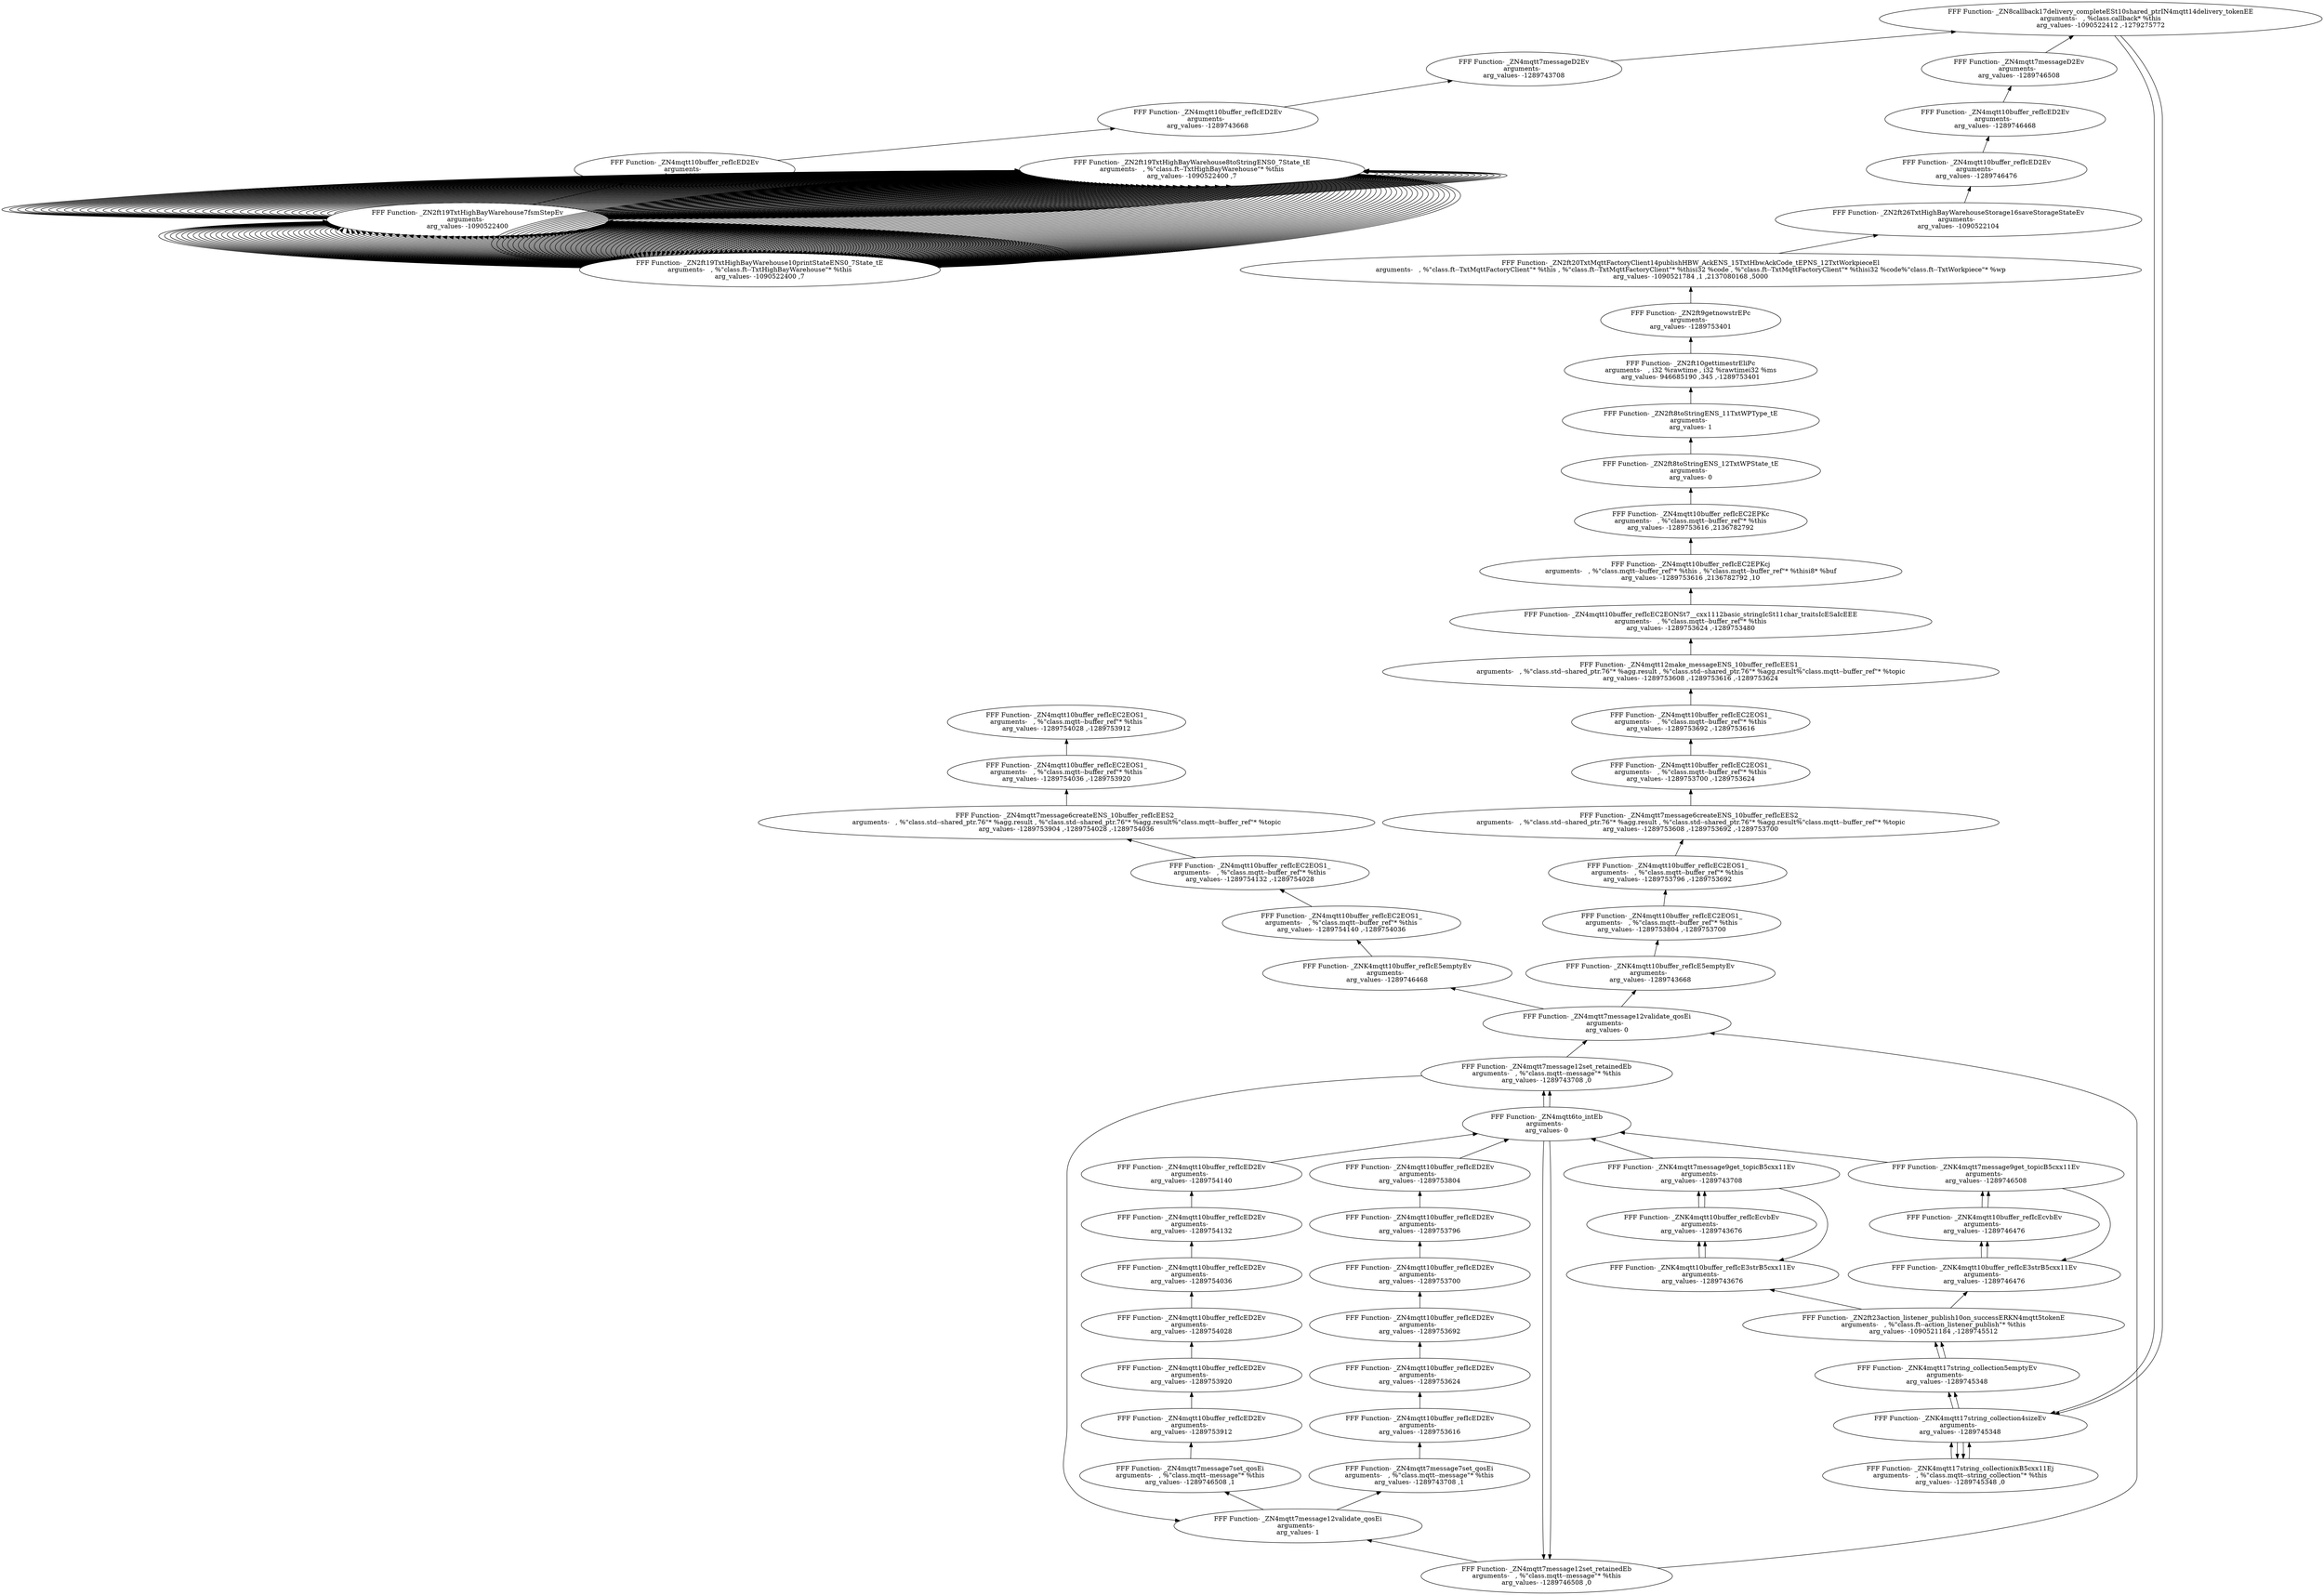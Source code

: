 digraph {
	"FFF Function- _ZN2ft19TxtHighBayWarehouse8toStringENS0_7State_tE
arguments-   , %\"class.ft--TxtHighBayWarehouse\"* %this
arg_values- -1090522400 ,7
"
	"FFF Function- _ZN2ft19TxtHighBayWarehouse10printStateENS0_7State_tE
arguments-   , %\"class.ft--TxtHighBayWarehouse\"* %this
arg_values- -1090522400 ,7
"
	"FFF Function- _ZN2ft19TxtHighBayWarehouse10printStateENS0_7State_tE
arguments-   , %\"class.ft--TxtHighBayWarehouse\"* %this
arg_values- -1090522400 ,7
" -> "FFF Function- _ZN2ft19TxtHighBayWarehouse8toStringENS0_7State_tE
arguments-   , %\"class.ft--TxtHighBayWarehouse\"* %this
arg_values- -1090522400 ,7
" [dir=back]
	"FFF Function- _ZN2ft19TxtHighBayWarehouse7fsmStepEv
arguments-  
arg_values- -1090522400
"
	"FFF Function- _ZN2ft19TxtHighBayWarehouse7fsmStepEv
arguments-  
arg_values- -1090522400
" -> "FFF Function- _ZN2ft19TxtHighBayWarehouse10printStateENS0_7State_tE
arguments-   , %\"class.ft--TxtHighBayWarehouse\"* %this
arg_values- -1090522400 ,7
" [dir=back]
	"FFF Function- _ZN2ft19TxtHighBayWarehouse8toStringENS0_7State_tE
arguments-   , %\"class.ft--TxtHighBayWarehouse\"* %this
arg_values- -1090522400 ,7
"
	"FFF Function- _ZN2ft19TxtHighBayWarehouse8toStringENS0_7State_tE
arguments-   , %\"class.ft--TxtHighBayWarehouse\"* %this
arg_values- -1090522400 ,7
" -> "FFF Function- _ZN2ft19TxtHighBayWarehouse7fsmStepEv
arguments-  
arg_values- -1090522400
" [dir=back]
	"FFF Function- _ZN2ft19TxtHighBayWarehouse10printStateENS0_7State_tE
arguments-   , %\"class.ft--TxtHighBayWarehouse\"* %this
arg_values- -1090522400 ,7
"
	"FFF Function- _ZN2ft19TxtHighBayWarehouse10printStateENS0_7State_tE
arguments-   , %\"class.ft--TxtHighBayWarehouse\"* %this
arg_values- -1090522400 ,7
" -> "FFF Function- _ZN2ft19TxtHighBayWarehouse8toStringENS0_7State_tE
arguments-   , %\"class.ft--TxtHighBayWarehouse\"* %this
arg_values- -1090522400 ,7
" [dir=back]
	"FFF Function- _ZN2ft19TxtHighBayWarehouse7fsmStepEv
arguments-  
arg_values- -1090522400
"
	"FFF Function- _ZN2ft19TxtHighBayWarehouse7fsmStepEv
arguments-  
arg_values- -1090522400
" -> "FFF Function- _ZN2ft19TxtHighBayWarehouse10printStateENS0_7State_tE
arguments-   , %\"class.ft--TxtHighBayWarehouse\"* %this
arg_values- -1090522400 ,7
" [dir=back]
	"FFF Function- _ZN2ft19TxtHighBayWarehouse8toStringENS0_7State_tE
arguments-   , %\"class.ft--TxtHighBayWarehouse\"* %this
arg_values- -1090522400 ,7
"
	"FFF Function- _ZN2ft19TxtHighBayWarehouse8toStringENS0_7State_tE
arguments-   , %\"class.ft--TxtHighBayWarehouse\"* %this
arg_values- -1090522400 ,7
" -> "FFF Function- _ZN2ft19TxtHighBayWarehouse7fsmStepEv
arguments-  
arg_values- -1090522400
" [dir=back]
	"FFF Function- _ZN2ft19TxtHighBayWarehouse10printStateENS0_7State_tE
arguments-   , %\"class.ft--TxtHighBayWarehouse\"* %this
arg_values- -1090522400 ,7
"
	"FFF Function- _ZN2ft19TxtHighBayWarehouse10printStateENS0_7State_tE
arguments-   , %\"class.ft--TxtHighBayWarehouse\"* %this
arg_values- -1090522400 ,7
" -> "FFF Function- _ZN2ft19TxtHighBayWarehouse8toStringENS0_7State_tE
arguments-   , %\"class.ft--TxtHighBayWarehouse\"* %this
arg_values- -1090522400 ,7
" [dir=back]
	"FFF Function- _ZN2ft19TxtHighBayWarehouse7fsmStepEv
arguments-  
arg_values- -1090522400
"
	"FFF Function- _ZN2ft19TxtHighBayWarehouse7fsmStepEv
arguments-  
arg_values- -1090522400
" -> "FFF Function- _ZN2ft19TxtHighBayWarehouse10printStateENS0_7State_tE
arguments-   , %\"class.ft--TxtHighBayWarehouse\"* %this
arg_values- -1090522400 ,7
" [dir=back]
	"FFF Function- _ZN2ft19TxtHighBayWarehouse8toStringENS0_7State_tE
arguments-   , %\"class.ft--TxtHighBayWarehouse\"* %this
arg_values- -1090522400 ,7
"
	"FFF Function- _ZN2ft19TxtHighBayWarehouse8toStringENS0_7State_tE
arguments-   , %\"class.ft--TxtHighBayWarehouse\"* %this
arg_values- -1090522400 ,7
" -> "FFF Function- _ZN2ft19TxtHighBayWarehouse7fsmStepEv
arguments-  
arg_values- -1090522400
" [dir=back]
	"FFF Function- _ZN2ft19TxtHighBayWarehouse10printStateENS0_7State_tE
arguments-   , %\"class.ft--TxtHighBayWarehouse\"* %this
arg_values- -1090522400 ,7
"
	"FFF Function- _ZN2ft19TxtHighBayWarehouse10printStateENS0_7State_tE
arguments-   , %\"class.ft--TxtHighBayWarehouse\"* %this
arg_values- -1090522400 ,7
" -> "FFF Function- _ZN2ft19TxtHighBayWarehouse8toStringENS0_7State_tE
arguments-   , %\"class.ft--TxtHighBayWarehouse\"* %this
arg_values- -1090522400 ,7
" [dir=back]
	"FFF Function- _ZN2ft19TxtHighBayWarehouse7fsmStepEv
arguments-  
arg_values- -1090522400
"
	"FFF Function- _ZN2ft19TxtHighBayWarehouse7fsmStepEv
arguments-  
arg_values- -1090522400
" -> "FFF Function- _ZN2ft19TxtHighBayWarehouse10printStateENS0_7State_tE
arguments-   , %\"class.ft--TxtHighBayWarehouse\"* %this
arg_values- -1090522400 ,7
" [dir=back]
	"FFF Function- _ZN2ft19TxtHighBayWarehouse8toStringENS0_7State_tE
arguments-   , %\"class.ft--TxtHighBayWarehouse\"* %this
arg_values- -1090522400 ,7
"
	"FFF Function- _ZN2ft19TxtHighBayWarehouse8toStringENS0_7State_tE
arguments-   , %\"class.ft--TxtHighBayWarehouse\"* %this
arg_values- -1090522400 ,7
" -> "FFF Function- _ZN2ft19TxtHighBayWarehouse7fsmStepEv
arguments-  
arg_values- -1090522400
" [dir=back]
	"FFF Function- _ZN2ft19TxtHighBayWarehouse10printStateENS0_7State_tE
arguments-   , %\"class.ft--TxtHighBayWarehouse\"* %this
arg_values- -1090522400 ,7
"
	"FFF Function- _ZN2ft19TxtHighBayWarehouse10printStateENS0_7State_tE
arguments-   , %\"class.ft--TxtHighBayWarehouse\"* %this
arg_values- -1090522400 ,7
" -> "FFF Function- _ZN2ft19TxtHighBayWarehouse8toStringENS0_7State_tE
arguments-   , %\"class.ft--TxtHighBayWarehouse\"* %this
arg_values- -1090522400 ,7
" [dir=back]
	"FFF Function- _ZN2ft19TxtHighBayWarehouse7fsmStepEv
arguments-  
arg_values- -1090522400
"
	"FFF Function- _ZN2ft19TxtHighBayWarehouse7fsmStepEv
arguments-  
arg_values- -1090522400
" -> "FFF Function- _ZN2ft19TxtHighBayWarehouse10printStateENS0_7State_tE
arguments-   , %\"class.ft--TxtHighBayWarehouse\"* %this
arg_values- -1090522400 ,7
" [dir=back]
	"FFF Function- _ZN2ft19TxtHighBayWarehouse8toStringENS0_7State_tE
arguments-   , %\"class.ft--TxtHighBayWarehouse\"* %this
arg_values- -1090522400 ,7
"
	"FFF Function- _ZN2ft19TxtHighBayWarehouse8toStringENS0_7State_tE
arguments-   , %\"class.ft--TxtHighBayWarehouse\"* %this
arg_values- -1090522400 ,7
" -> "FFF Function- _ZN2ft19TxtHighBayWarehouse7fsmStepEv
arguments-  
arg_values- -1090522400
" [dir=back]
	"FFF Function- _ZN2ft19TxtHighBayWarehouse10printStateENS0_7State_tE
arguments-   , %\"class.ft--TxtHighBayWarehouse\"* %this
arg_values- -1090522400 ,7
"
	"FFF Function- _ZN2ft19TxtHighBayWarehouse10printStateENS0_7State_tE
arguments-   , %\"class.ft--TxtHighBayWarehouse\"* %this
arg_values- -1090522400 ,7
" -> "FFF Function- _ZN2ft19TxtHighBayWarehouse8toStringENS0_7State_tE
arguments-   , %\"class.ft--TxtHighBayWarehouse\"* %this
arg_values- -1090522400 ,7
" [dir=back]
	"FFF Function- _ZN2ft19TxtHighBayWarehouse7fsmStepEv
arguments-  
arg_values- -1090522400
"
	"FFF Function- _ZN2ft19TxtHighBayWarehouse7fsmStepEv
arguments-  
arg_values- -1090522400
" -> "FFF Function- _ZN2ft19TxtHighBayWarehouse10printStateENS0_7State_tE
arguments-   , %\"class.ft--TxtHighBayWarehouse\"* %this
arg_values- -1090522400 ,7
" [dir=back]
	"FFF Function- _ZN2ft19TxtHighBayWarehouse8toStringENS0_7State_tE
arguments-   , %\"class.ft--TxtHighBayWarehouse\"* %this
arg_values- -1090522400 ,7
"
	"FFF Function- _ZN2ft19TxtHighBayWarehouse8toStringENS0_7State_tE
arguments-   , %\"class.ft--TxtHighBayWarehouse\"* %this
arg_values- -1090522400 ,7
" -> "FFF Function- _ZN2ft19TxtHighBayWarehouse7fsmStepEv
arguments-  
arg_values- -1090522400
" [dir=back]
	"FFF Function- _ZN2ft19TxtHighBayWarehouse10printStateENS0_7State_tE
arguments-   , %\"class.ft--TxtHighBayWarehouse\"* %this
arg_values- -1090522400 ,7
"
	"FFF Function- _ZN2ft19TxtHighBayWarehouse10printStateENS0_7State_tE
arguments-   , %\"class.ft--TxtHighBayWarehouse\"* %this
arg_values- -1090522400 ,7
" -> "FFF Function- _ZN2ft19TxtHighBayWarehouse8toStringENS0_7State_tE
arguments-   , %\"class.ft--TxtHighBayWarehouse\"* %this
arg_values- -1090522400 ,7
" [dir=back]
	"FFF Function- _ZN2ft19TxtHighBayWarehouse7fsmStepEv
arguments-  
arg_values- -1090522400
"
	"FFF Function- _ZN2ft19TxtHighBayWarehouse7fsmStepEv
arguments-  
arg_values- -1090522400
" -> "FFF Function- _ZN2ft19TxtHighBayWarehouse10printStateENS0_7State_tE
arguments-   , %\"class.ft--TxtHighBayWarehouse\"* %this
arg_values- -1090522400 ,7
" [dir=back]
	"FFF Function- _ZN2ft19TxtHighBayWarehouse8toStringENS0_7State_tE
arguments-   , %\"class.ft--TxtHighBayWarehouse\"* %this
arg_values- -1090522400 ,7
"
	"FFF Function- _ZN2ft19TxtHighBayWarehouse8toStringENS0_7State_tE
arguments-   , %\"class.ft--TxtHighBayWarehouse\"* %this
arg_values- -1090522400 ,7
" -> "FFF Function- _ZN2ft19TxtHighBayWarehouse7fsmStepEv
arguments-  
arg_values- -1090522400
" [dir=back]
	"FFF Function- _ZN2ft19TxtHighBayWarehouse10printStateENS0_7State_tE
arguments-   , %\"class.ft--TxtHighBayWarehouse\"* %this
arg_values- -1090522400 ,7
"
	"FFF Function- _ZN2ft19TxtHighBayWarehouse10printStateENS0_7State_tE
arguments-   , %\"class.ft--TxtHighBayWarehouse\"* %this
arg_values- -1090522400 ,7
" -> "FFF Function- _ZN2ft19TxtHighBayWarehouse8toStringENS0_7State_tE
arguments-   , %\"class.ft--TxtHighBayWarehouse\"* %this
arg_values- -1090522400 ,7
" [dir=back]
	"FFF Function- _ZN2ft19TxtHighBayWarehouse7fsmStepEv
arguments-  
arg_values- -1090522400
"
	"FFF Function- _ZN2ft19TxtHighBayWarehouse7fsmStepEv
arguments-  
arg_values- -1090522400
" -> "FFF Function- _ZN2ft19TxtHighBayWarehouse10printStateENS0_7State_tE
arguments-   , %\"class.ft--TxtHighBayWarehouse\"* %this
arg_values- -1090522400 ,7
" [dir=back]
	"FFF Function- _ZN2ft19TxtHighBayWarehouse8toStringENS0_7State_tE
arguments-   , %\"class.ft--TxtHighBayWarehouse\"* %this
arg_values- -1090522400 ,7
"
	"FFF Function- _ZN2ft19TxtHighBayWarehouse8toStringENS0_7State_tE
arguments-   , %\"class.ft--TxtHighBayWarehouse\"* %this
arg_values- -1090522400 ,7
" -> "FFF Function- _ZN2ft19TxtHighBayWarehouse7fsmStepEv
arguments-  
arg_values- -1090522400
" [dir=back]
	"FFF Function- _ZN2ft19TxtHighBayWarehouse10printStateENS0_7State_tE
arguments-   , %\"class.ft--TxtHighBayWarehouse\"* %this
arg_values- -1090522400 ,7
"
	"FFF Function- _ZN2ft19TxtHighBayWarehouse10printStateENS0_7State_tE
arguments-   , %\"class.ft--TxtHighBayWarehouse\"* %this
arg_values- -1090522400 ,7
" -> "FFF Function- _ZN2ft19TxtHighBayWarehouse8toStringENS0_7State_tE
arguments-   , %\"class.ft--TxtHighBayWarehouse\"* %this
arg_values- -1090522400 ,7
" [dir=back]
	"FFF Function- _ZN2ft19TxtHighBayWarehouse7fsmStepEv
arguments-  
arg_values- -1090522400
"
	"FFF Function- _ZN2ft19TxtHighBayWarehouse7fsmStepEv
arguments-  
arg_values- -1090522400
" -> "FFF Function- _ZN2ft19TxtHighBayWarehouse10printStateENS0_7State_tE
arguments-   , %\"class.ft--TxtHighBayWarehouse\"* %this
arg_values- -1090522400 ,7
" [dir=back]
	"FFF Function- _ZN2ft19TxtHighBayWarehouse8toStringENS0_7State_tE
arguments-   , %\"class.ft--TxtHighBayWarehouse\"* %this
arg_values- -1090522400 ,7
"
	"FFF Function- _ZN2ft19TxtHighBayWarehouse8toStringENS0_7State_tE
arguments-   , %\"class.ft--TxtHighBayWarehouse\"* %this
arg_values- -1090522400 ,7
" -> "FFF Function- _ZN2ft19TxtHighBayWarehouse7fsmStepEv
arguments-  
arg_values- -1090522400
" [dir=back]
	"FFF Function- _ZN2ft19TxtHighBayWarehouse10printStateENS0_7State_tE
arguments-   , %\"class.ft--TxtHighBayWarehouse\"* %this
arg_values- -1090522400 ,7
"
	"FFF Function- _ZN2ft19TxtHighBayWarehouse10printStateENS0_7State_tE
arguments-   , %\"class.ft--TxtHighBayWarehouse\"* %this
arg_values- -1090522400 ,7
" -> "FFF Function- _ZN2ft19TxtHighBayWarehouse8toStringENS0_7State_tE
arguments-   , %\"class.ft--TxtHighBayWarehouse\"* %this
arg_values- -1090522400 ,7
" [dir=back]
	"FFF Function- _ZN2ft19TxtHighBayWarehouse7fsmStepEv
arguments-  
arg_values- -1090522400
"
	"FFF Function- _ZN2ft19TxtHighBayWarehouse7fsmStepEv
arguments-  
arg_values- -1090522400
" -> "FFF Function- _ZN2ft19TxtHighBayWarehouse10printStateENS0_7State_tE
arguments-   , %\"class.ft--TxtHighBayWarehouse\"* %this
arg_values- -1090522400 ,7
" [dir=back]
	"FFF Function- _ZN2ft19TxtHighBayWarehouse8toStringENS0_7State_tE
arguments-   , %\"class.ft--TxtHighBayWarehouse\"* %this
arg_values- -1090522400 ,7
"
	"FFF Function- _ZN2ft19TxtHighBayWarehouse8toStringENS0_7State_tE
arguments-   , %\"class.ft--TxtHighBayWarehouse\"* %this
arg_values- -1090522400 ,7
" -> "FFF Function- _ZN2ft19TxtHighBayWarehouse7fsmStepEv
arguments-  
arg_values- -1090522400
" [dir=back]
	"FFF Function- _ZN2ft19TxtHighBayWarehouse10printStateENS0_7State_tE
arguments-   , %\"class.ft--TxtHighBayWarehouse\"* %this
arg_values- -1090522400 ,7
"
	"FFF Function- _ZN2ft19TxtHighBayWarehouse10printStateENS0_7State_tE
arguments-   , %\"class.ft--TxtHighBayWarehouse\"* %this
arg_values- -1090522400 ,7
" -> "FFF Function- _ZN2ft19TxtHighBayWarehouse8toStringENS0_7State_tE
arguments-   , %\"class.ft--TxtHighBayWarehouse\"* %this
arg_values- -1090522400 ,7
" [dir=back]
	"FFF Function- _ZN2ft19TxtHighBayWarehouse7fsmStepEv
arguments-  
arg_values- -1090522400
"
	"FFF Function- _ZN2ft19TxtHighBayWarehouse7fsmStepEv
arguments-  
arg_values- -1090522400
" -> "FFF Function- _ZN2ft19TxtHighBayWarehouse10printStateENS0_7State_tE
arguments-   , %\"class.ft--TxtHighBayWarehouse\"* %this
arg_values- -1090522400 ,7
" [dir=back]
	"FFF Function- _ZN2ft19TxtHighBayWarehouse8toStringENS0_7State_tE
arguments-   , %\"class.ft--TxtHighBayWarehouse\"* %this
arg_values- -1090522400 ,7
"
	"FFF Function- _ZN2ft19TxtHighBayWarehouse8toStringENS0_7State_tE
arguments-   , %\"class.ft--TxtHighBayWarehouse\"* %this
arg_values- -1090522400 ,7
" -> "FFF Function- _ZN2ft19TxtHighBayWarehouse7fsmStepEv
arguments-  
arg_values- -1090522400
" [dir=back]
	"FFF Function- _ZN2ft19TxtHighBayWarehouse10printStateENS0_7State_tE
arguments-   , %\"class.ft--TxtHighBayWarehouse\"* %this
arg_values- -1090522400 ,7
"
	"FFF Function- _ZN2ft19TxtHighBayWarehouse10printStateENS0_7State_tE
arguments-   , %\"class.ft--TxtHighBayWarehouse\"* %this
arg_values- -1090522400 ,7
" -> "FFF Function- _ZN2ft19TxtHighBayWarehouse8toStringENS0_7State_tE
arguments-   , %\"class.ft--TxtHighBayWarehouse\"* %this
arg_values- -1090522400 ,7
" [dir=back]
	"FFF Function- _ZN2ft19TxtHighBayWarehouse7fsmStepEv
arguments-  
arg_values- -1090522400
"
	"FFF Function- _ZN2ft19TxtHighBayWarehouse7fsmStepEv
arguments-  
arg_values- -1090522400
" -> "FFF Function- _ZN2ft19TxtHighBayWarehouse10printStateENS0_7State_tE
arguments-   , %\"class.ft--TxtHighBayWarehouse\"* %this
arg_values- -1090522400 ,7
" [dir=back]
	"FFF Function- _ZN2ft19TxtHighBayWarehouse8toStringENS0_7State_tE
arguments-   , %\"class.ft--TxtHighBayWarehouse\"* %this
arg_values- -1090522400 ,7
"
	"FFF Function- _ZN2ft19TxtHighBayWarehouse8toStringENS0_7State_tE
arguments-   , %\"class.ft--TxtHighBayWarehouse\"* %this
arg_values- -1090522400 ,7
" -> "FFF Function- _ZN2ft19TxtHighBayWarehouse7fsmStepEv
arguments-  
arg_values- -1090522400
" [dir=back]
	"FFF Function- _ZN2ft19TxtHighBayWarehouse10printStateENS0_7State_tE
arguments-   , %\"class.ft--TxtHighBayWarehouse\"* %this
arg_values- -1090522400 ,7
"
	"FFF Function- _ZN2ft19TxtHighBayWarehouse10printStateENS0_7State_tE
arguments-   , %\"class.ft--TxtHighBayWarehouse\"* %this
arg_values- -1090522400 ,7
" -> "FFF Function- _ZN2ft19TxtHighBayWarehouse8toStringENS0_7State_tE
arguments-   , %\"class.ft--TxtHighBayWarehouse\"* %this
arg_values- -1090522400 ,7
" [dir=back]
	"FFF Function- _ZN2ft19TxtHighBayWarehouse7fsmStepEv
arguments-  
arg_values- -1090522400
"
	"FFF Function- _ZN2ft19TxtHighBayWarehouse7fsmStepEv
arguments-  
arg_values- -1090522400
" -> "FFF Function- _ZN2ft19TxtHighBayWarehouse10printStateENS0_7State_tE
arguments-   , %\"class.ft--TxtHighBayWarehouse\"* %this
arg_values- -1090522400 ,7
" [dir=back]
	"FFF Function- _ZN2ft19TxtHighBayWarehouse8toStringENS0_7State_tE
arguments-   , %\"class.ft--TxtHighBayWarehouse\"* %this
arg_values- -1090522400 ,7
"
	"FFF Function- _ZN2ft19TxtHighBayWarehouse8toStringENS0_7State_tE
arguments-   , %\"class.ft--TxtHighBayWarehouse\"* %this
arg_values- -1090522400 ,7
" -> "FFF Function- _ZN2ft19TxtHighBayWarehouse7fsmStepEv
arguments-  
arg_values- -1090522400
" [dir=back]
	"FFF Function- _ZN2ft19TxtHighBayWarehouse10printStateENS0_7State_tE
arguments-   , %\"class.ft--TxtHighBayWarehouse\"* %this
arg_values- -1090522400 ,7
"
	"FFF Function- _ZN2ft19TxtHighBayWarehouse10printStateENS0_7State_tE
arguments-   , %\"class.ft--TxtHighBayWarehouse\"* %this
arg_values- -1090522400 ,7
" -> "FFF Function- _ZN2ft19TxtHighBayWarehouse8toStringENS0_7State_tE
arguments-   , %\"class.ft--TxtHighBayWarehouse\"* %this
arg_values- -1090522400 ,7
" [dir=back]
	"FFF Function- _ZN2ft19TxtHighBayWarehouse7fsmStepEv
arguments-  
arg_values- -1090522400
"
	"FFF Function- _ZN2ft19TxtHighBayWarehouse7fsmStepEv
arguments-  
arg_values- -1090522400
" -> "FFF Function- _ZN2ft19TxtHighBayWarehouse10printStateENS0_7State_tE
arguments-   , %\"class.ft--TxtHighBayWarehouse\"* %this
arg_values- -1090522400 ,7
" [dir=back]
	"FFF Function- _ZN2ft19TxtHighBayWarehouse8toStringENS0_7State_tE
arguments-   , %\"class.ft--TxtHighBayWarehouse\"* %this
arg_values- -1090522400 ,7
"
	"FFF Function- _ZN2ft19TxtHighBayWarehouse8toStringENS0_7State_tE
arguments-   , %\"class.ft--TxtHighBayWarehouse\"* %this
arg_values- -1090522400 ,7
" -> "FFF Function- _ZN2ft19TxtHighBayWarehouse7fsmStepEv
arguments-  
arg_values- -1090522400
" [dir=back]
	"FFF Function- _ZN2ft19TxtHighBayWarehouse10printStateENS0_7State_tE
arguments-   , %\"class.ft--TxtHighBayWarehouse\"* %this
arg_values- -1090522400 ,7
"
	"FFF Function- _ZN2ft19TxtHighBayWarehouse10printStateENS0_7State_tE
arguments-   , %\"class.ft--TxtHighBayWarehouse\"* %this
arg_values- -1090522400 ,7
" -> "FFF Function- _ZN2ft19TxtHighBayWarehouse8toStringENS0_7State_tE
arguments-   , %\"class.ft--TxtHighBayWarehouse\"* %this
arg_values- -1090522400 ,7
" [dir=back]
	"FFF Function- _ZN2ft19TxtHighBayWarehouse7fsmStepEv
arguments-  
arg_values- -1090522400
"
	"FFF Function- _ZN2ft19TxtHighBayWarehouse7fsmStepEv
arguments-  
arg_values- -1090522400
" -> "FFF Function- _ZN2ft19TxtHighBayWarehouse10printStateENS0_7State_tE
arguments-   , %\"class.ft--TxtHighBayWarehouse\"* %this
arg_values- -1090522400 ,7
" [dir=back]
	"FFF Function- _ZN2ft19TxtHighBayWarehouse8toStringENS0_7State_tE
arguments-   , %\"class.ft--TxtHighBayWarehouse\"* %this
arg_values- -1090522400 ,7
"
	"FFF Function- _ZN2ft19TxtHighBayWarehouse8toStringENS0_7State_tE
arguments-   , %\"class.ft--TxtHighBayWarehouse\"* %this
arg_values- -1090522400 ,7
" -> "FFF Function- _ZN2ft19TxtHighBayWarehouse7fsmStepEv
arguments-  
arg_values- -1090522400
" [dir=back]
	"FFF Function- _ZN2ft19TxtHighBayWarehouse10printStateENS0_7State_tE
arguments-   , %\"class.ft--TxtHighBayWarehouse\"* %this
arg_values- -1090522400 ,7
"
	"FFF Function- _ZN2ft19TxtHighBayWarehouse10printStateENS0_7State_tE
arguments-   , %\"class.ft--TxtHighBayWarehouse\"* %this
arg_values- -1090522400 ,7
" -> "FFF Function- _ZN2ft19TxtHighBayWarehouse8toStringENS0_7State_tE
arguments-   , %\"class.ft--TxtHighBayWarehouse\"* %this
arg_values- -1090522400 ,7
" [dir=back]
	"FFF Function- _ZN2ft19TxtHighBayWarehouse7fsmStepEv
arguments-  
arg_values- -1090522400
"
	"FFF Function- _ZN2ft19TxtHighBayWarehouse7fsmStepEv
arguments-  
arg_values- -1090522400
" -> "FFF Function- _ZN2ft19TxtHighBayWarehouse10printStateENS0_7State_tE
arguments-   , %\"class.ft--TxtHighBayWarehouse\"* %this
arg_values- -1090522400 ,7
" [dir=back]
	"FFF Function- _ZN2ft19TxtHighBayWarehouse8toStringENS0_7State_tE
arguments-   , %\"class.ft--TxtHighBayWarehouse\"* %this
arg_values- -1090522400 ,7
"
	"FFF Function- _ZN2ft19TxtHighBayWarehouse8toStringENS0_7State_tE
arguments-   , %\"class.ft--TxtHighBayWarehouse\"* %this
arg_values- -1090522400 ,7
" -> "FFF Function- _ZN2ft19TxtHighBayWarehouse7fsmStepEv
arguments-  
arg_values- -1090522400
" [dir=back]
	"FFF Function- _ZN2ft19TxtHighBayWarehouse10printStateENS0_7State_tE
arguments-   , %\"class.ft--TxtHighBayWarehouse\"* %this
arg_values- -1090522400 ,7
"
	"FFF Function- _ZN2ft19TxtHighBayWarehouse10printStateENS0_7State_tE
arguments-   , %\"class.ft--TxtHighBayWarehouse\"* %this
arg_values- -1090522400 ,7
" -> "FFF Function- _ZN2ft19TxtHighBayWarehouse8toStringENS0_7State_tE
arguments-   , %\"class.ft--TxtHighBayWarehouse\"* %this
arg_values- -1090522400 ,7
" [dir=back]
	"FFF Function- _ZN2ft19TxtHighBayWarehouse7fsmStepEv
arguments-  
arg_values- -1090522400
"
	"FFF Function- _ZN2ft19TxtHighBayWarehouse7fsmStepEv
arguments-  
arg_values- -1090522400
" -> "FFF Function- _ZN2ft19TxtHighBayWarehouse10printStateENS0_7State_tE
arguments-   , %\"class.ft--TxtHighBayWarehouse\"* %this
arg_values- -1090522400 ,7
" [dir=back]
	"FFF Function- _ZN2ft19TxtHighBayWarehouse8toStringENS0_7State_tE
arguments-   , %\"class.ft--TxtHighBayWarehouse\"* %this
arg_values- -1090522400 ,7
"
	"FFF Function- _ZN2ft19TxtHighBayWarehouse8toStringENS0_7State_tE
arguments-   , %\"class.ft--TxtHighBayWarehouse\"* %this
arg_values- -1090522400 ,7
" -> "FFF Function- _ZN2ft19TxtHighBayWarehouse7fsmStepEv
arguments-  
arg_values- -1090522400
" [dir=back]
	"FFF Function- _ZN2ft19TxtHighBayWarehouse10printStateENS0_7State_tE
arguments-   , %\"class.ft--TxtHighBayWarehouse\"* %this
arg_values- -1090522400 ,7
"
	"FFF Function- _ZN2ft19TxtHighBayWarehouse10printStateENS0_7State_tE
arguments-   , %\"class.ft--TxtHighBayWarehouse\"* %this
arg_values- -1090522400 ,7
" -> "FFF Function- _ZN2ft19TxtHighBayWarehouse8toStringENS0_7State_tE
arguments-   , %\"class.ft--TxtHighBayWarehouse\"* %this
arg_values- -1090522400 ,7
" [dir=back]
	"FFF Function- _ZN2ft19TxtHighBayWarehouse7fsmStepEv
arguments-  
arg_values- -1090522400
"
	"FFF Function- _ZN2ft19TxtHighBayWarehouse7fsmStepEv
arguments-  
arg_values- -1090522400
" -> "FFF Function- _ZN2ft19TxtHighBayWarehouse10printStateENS0_7State_tE
arguments-   , %\"class.ft--TxtHighBayWarehouse\"* %this
arg_values- -1090522400 ,7
" [dir=back]
	"FFF Function- _ZN2ft19TxtHighBayWarehouse8toStringENS0_7State_tE
arguments-   , %\"class.ft--TxtHighBayWarehouse\"* %this
arg_values- -1090522400 ,7
"
	"FFF Function- _ZN2ft19TxtHighBayWarehouse8toStringENS0_7State_tE
arguments-   , %\"class.ft--TxtHighBayWarehouse\"* %this
arg_values- -1090522400 ,7
" -> "FFF Function- _ZN2ft19TxtHighBayWarehouse7fsmStepEv
arguments-  
arg_values- -1090522400
" [dir=back]
	"FFF Function- _ZN2ft19TxtHighBayWarehouse10printStateENS0_7State_tE
arguments-   , %\"class.ft--TxtHighBayWarehouse\"* %this
arg_values- -1090522400 ,7
"
	"FFF Function- _ZN2ft19TxtHighBayWarehouse10printStateENS0_7State_tE
arguments-   , %\"class.ft--TxtHighBayWarehouse\"* %this
arg_values- -1090522400 ,7
" -> "FFF Function- _ZN2ft19TxtHighBayWarehouse8toStringENS0_7State_tE
arguments-   , %\"class.ft--TxtHighBayWarehouse\"* %this
arg_values- -1090522400 ,7
" [dir=back]
	"FFF Function- _ZN2ft19TxtHighBayWarehouse7fsmStepEv
arguments-  
arg_values- -1090522400
"
	"FFF Function- _ZN2ft19TxtHighBayWarehouse7fsmStepEv
arguments-  
arg_values- -1090522400
" -> "FFF Function- _ZN2ft19TxtHighBayWarehouse10printStateENS0_7State_tE
arguments-   , %\"class.ft--TxtHighBayWarehouse\"* %this
arg_values- -1090522400 ,7
" [dir=back]
	"FFF Function- _ZN2ft19TxtHighBayWarehouse8toStringENS0_7State_tE
arguments-   , %\"class.ft--TxtHighBayWarehouse\"* %this
arg_values- -1090522400 ,7
"
	"FFF Function- _ZN2ft19TxtHighBayWarehouse8toStringENS0_7State_tE
arguments-   , %\"class.ft--TxtHighBayWarehouse\"* %this
arg_values- -1090522400 ,7
" -> "FFF Function- _ZN2ft19TxtHighBayWarehouse7fsmStepEv
arguments-  
arg_values- -1090522400
" [dir=back]
	"FFF Function- _ZN2ft19TxtHighBayWarehouse10printStateENS0_7State_tE
arguments-   , %\"class.ft--TxtHighBayWarehouse\"* %this
arg_values- -1090522400 ,7
"
	"FFF Function- _ZN2ft19TxtHighBayWarehouse10printStateENS0_7State_tE
arguments-   , %\"class.ft--TxtHighBayWarehouse\"* %this
arg_values- -1090522400 ,7
" -> "FFF Function- _ZN2ft19TxtHighBayWarehouse8toStringENS0_7State_tE
arguments-   , %\"class.ft--TxtHighBayWarehouse\"* %this
arg_values- -1090522400 ,7
" [dir=back]
	"FFF Function- _ZN2ft19TxtHighBayWarehouse7fsmStepEv
arguments-  
arg_values- -1090522400
"
	"FFF Function- _ZN2ft19TxtHighBayWarehouse7fsmStepEv
arguments-  
arg_values- -1090522400
" -> "FFF Function- _ZN2ft19TxtHighBayWarehouse10printStateENS0_7State_tE
arguments-   , %\"class.ft--TxtHighBayWarehouse\"* %this
arg_values- -1090522400 ,7
" [dir=back]
	"FFF Function- _ZN2ft19TxtHighBayWarehouse8toStringENS0_7State_tE
arguments-   , %\"class.ft--TxtHighBayWarehouse\"* %this
arg_values- -1090522400 ,7
"
	"FFF Function- _ZN2ft19TxtHighBayWarehouse8toStringENS0_7State_tE
arguments-   , %\"class.ft--TxtHighBayWarehouse\"* %this
arg_values- -1090522400 ,7
" -> "FFF Function- _ZN2ft19TxtHighBayWarehouse7fsmStepEv
arguments-  
arg_values- -1090522400
" [dir=back]
	"FFF Function- _ZN2ft19TxtHighBayWarehouse10printStateENS0_7State_tE
arguments-   , %\"class.ft--TxtHighBayWarehouse\"* %this
arg_values- -1090522400 ,7
"
	"FFF Function- _ZN2ft19TxtHighBayWarehouse10printStateENS0_7State_tE
arguments-   , %\"class.ft--TxtHighBayWarehouse\"* %this
arg_values- -1090522400 ,7
" -> "FFF Function- _ZN2ft19TxtHighBayWarehouse8toStringENS0_7State_tE
arguments-   , %\"class.ft--TxtHighBayWarehouse\"* %this
arg_values- -1090522400 ,7
" [dir=back]
	"FFF Function- _ZN2ft19TxtHighBayWarehouse7fsmStepEv
arguments-  
arg_values- -1090522400
"
	"FFF Function- _ZN2ft19TxtHighBayWarehouse7fsmStepEv
arguments-  
arg_values- -1090522400
" -> "FFF Function- _ZN2ft19TxtHighBayWarehouse10printStateENS0_7State_tE
arguments-   , %\"class.ft--TxtHighBayWarehouse\"* %this
arg_values- -1090522400 ,7
" [dir=back]
	"FFF Function- _ZN2ft19TxtHighBayWarehouse8toStringENS0_7State_tE
arguments-   , %\"class.ft--TxtHighBayWarehouse\"* %this
arg_values- -1090522400 ,7
"
	"FFF Function- _ZN2ft19TxtHighBayWarehouse8toStringENS0_7State_tE
arguments-   , %\"class.ft--TxtHighBayWarehouse\"* %this
arg_values- -1090522400 ,7
" -> "FFF Function- _ZN2ft19TxtHighBayWarehouse7fsmStepEv
arguments-  
arg_values- -1090522400
" [dir=back]
	"FFF Function- _ZN2ft19TxtHighBayWarehouse10printStateENS0_7State_tE
arguments-   , %\"class.ft--TxtHighBayWarehouse\"* %this
arg_values- -1090522400 ,7
"
	"FFF Function- _ZN2ft19TxtHighBayWarehouse10printStateENS0_7State_tE
arguments-   , %\"class.ft--TxtHighBayWarehouse\"* %this
arg_values- -1090522400 ,7
" -> "FFF Function- _ZN2ft19TxtHighBayWarehouse8toStringENS0_7State_tE
arguments-   , %\"class.ft--TxtHighBayWarehouse\"* %this
arg_values- -1090522400 ,7
" [dir=back]
	"FFF Function- _ZN2ft19TxtHighBayWarehouse7fsmStepEv
arguments-  
arg_values- -1090522400
"
	"FFF Function- _ZN2ft19TxtHighBayWarehouse7fsmStepEv
arguments-  
arg_values- -1090522400
" -> "FFF Function- _ZN2ft19TxtHighBayWarehouse10printStateENS0_7State_tE
arguments-   , %\"class.ft--TxtHighBayWarehouse\"* %this
arg_values- -1090522400 ,7
" [dir=back]
	"FFF Function- _ZN2ft19TxtHighBayWarehouse8toStringENS0_7State_tE
arguments-   , %\"class.ft--TxtHighBayWarehouse\"* %this
arg_values- -1090522400 ,7
"
	"FFF Function- _ZN2ft19TxtHighBayWarehouse8toStringENS0_7State_tE
arguments-   , %\"class.ft--TxtHighBayWarehouse\"* %this
arg_values- -1090522400 ,7
" -> "FFF Function- _ZN2ft19TxtHighBayWarehouse7fsmStepEv
arguments-  
arg_values- -1090522400
" [dir=back]
	"FFF Function- _ZN2ft19TxtHighBayWarehouse10printStateENS0_7State_tE
arguments-   , %\"class.ft--TxtHighBayWarehouse\"* %this
arg_values- -1090522400 ,7
"
	"FFF Function- _ZN2ft19TxtHighBayWarehouse10printStateENS0_7State_tE
arguments-   , %\"class.ft--TxtHighBayWarehouse\"* %this
arg_values- -1090522400 ,7
" -> "FFF Function- _ZN2ft19TxtHighBayWarehouse8toStringENS0_7State_tE
arguments-   , %\"class.ft--TxtHighBayWarehouse\"* %this
arg_values- -1090522400 ,7
" [dir=back]
	"FFF Function- _ZN2ft19TxtHighBayWarehouse7fsmStepEv
arguments-  
arg_values- -1090522400
"
	"FFF Function- _ZN2ft19TxtHighBayWarehouse7fsmStepEv
arguments-  
arg_values- -1090522400
" -> "FFF Function- _ZN2ft19TxtHighBayWarehouse10printStateENS0_7State_tE
arguments-   , %\"class.ft--TxtHighBayWarehouse\"* %this
arg_values- -1090522400 ,7
" [dir=back]
	"FFF Function- _ZN2ft19TxtHighBayWarehouse8toStringENS0_7State_tE
arguments-   , %\"class.ft--TxtHighBayWarehouse\"* %this
arg_values- -1090522400 ,7
"
	"FFF Function- _ZN2ft19TxtHighBayWarehouse8toStringENS0_7State_tE
arguments-   , %\"class.ft--TxtHighBayWarehouse\"* %this
arg_values- -1090522400 ,7
" -> "FFF Function- _ZN2ft19TxtHighBayWarehouse7fsmStepEv
arguments-  
arg_values- -1090522400
" [dir=back]
	"FFF Function- _ZN2ft19TxtHighBayWarehouse10printStateENS0_7State_tE
arguments-   , %\"class.ft--TxtHighBayWarehouse\"* %this
arg_values- -1090522400 ,7
"
	"FFF Function- _ZN2ft19TxtHighBayWarehouse10printStateENS0_7State_tE
arguments-   , %\"class.ft--TxtHighBayWarehouse\"* %this
arg_values- -1090522400 ,7
" -> "FFF Function- _ZN2ft19TxtHighBayWarehouse8toStringENS0_7State_tE
arguments-   , %\"class.ft--TxtHighBayWarehouse\"* %this
arg_values- -1090522400 ,7
" [dir=back]
	"FFF Function- _ZN2ft19TxtHighBayWarehouse7fsmStepEv
arguments-  
arg_values- -1090522400
"
	"FFF Function- _ZN2ft19TxtHighBayWarehouse7fsmStepEv
arguments-  
arg_values- -1090522400
" -> "FFF Function- _ZN2ft19TxtHighBayWarehouse10printStateENS0_7State_tE
arguments-   , %\"class.ft--TxtHighBayWarehouse\"* %this
arg_values- -1090522400 ,7
" [dir=back]
	"FFF Function- _ZN2ft19TxtHighBayWarehouse8toStringENS0_7State_tE
arguments-   , %\"class.ft--TxtHighBayWarehouse\"* %this
arg_values- -1090522400 ,7
"
	"FFF Function- _ZN2ft19TxtHighBayWarehouse8toStringENS0_7State_tE
arguments-   , %\"class.ft--TxtHighBayWarehouse\"* %this
arg_values- -1090522400 ,7
" -> "FFF Function- _ZN2ft19TxtHighBayWarehouse7fsmStepEv
arguments-  
arg_values- -1090522400
" [dir=back]
	"FFF Function- _ZN2ft19TxtHighBayWarehouse10printStateENS0_7State_tE
arguments-   , %\"class.ft--TxtHighBayWarehouse\"* %this
arg_values- -1090522400 ,7
"
	"FFF Function- _ZN2ft19TxtHighBayWarehouse10printStateENS0_7State_tE
arguments-   , %\"class.ft--TxtHighBayWarehouse\"* %this
arg_values- -1090522400 ,7
" -> "FFF Function- _ZN2ft19TxtHighBayWarehouse8toStringENS0_7State_tE
arguments-   , %\"class.ft--TxtHighBayWarehouse\"* %this
arg_values- -1090522400 ,7
" [dir=back]
	"FFF Function- _ZN2ft19TxtHighBayWarehouse7fsmStepEv
arguments-  
arg_values- -1090522400
"
	"FFF Function- _ZN2ft19TxtHighBayWarehouse7fsmStepEv
arguments-  
arg_values- -1090522400
" -> "FFF Function- _ZN2ft19TxtHighBayWarehouse10printStateENS0_7State_tE
arguments-   , %\"class.ft--TxtHighBayWarehouse\"* %this
arg_values- -1090522400 ,7
" [dir=back]
	"FFF Function- _ZN2ft19TxtHighBayWarehouse8toStringENS0_7State_tE
arguments-   , %\"class.ft--TxtHighBayWarehouse\"* %this
arg_values- -1090522400 ,7
"
	"FFF Function- _ZN2ft19TxtHighBayWarehouse8toStringENS0_7State_tE
arguments-   , %\"class.ft--TxtHighBayWarehouse\"* %this
arg_values- -1090522400 ,7
" -> "FFF Function- _ZN2ft19TxtHighBayWarehouse7fsmStepEv
arguments-  
arg_values- -1090522400
" [dir=back]
	"FFF Function- _ZN2ft19TxtHighBayWarehouse10printStateENS0_7State_tE
arguments-   , %\"class.ft--TxtHighBayWarehouse\"* %this
arg_values- -1090522400 ,7
"
	"FFF Function- _ZN2ft19TxtHighBayWarehouse10printStateENS0_7State_tE
arguments-   , %\"class.ft--TxtHighBayWarehouse\"* %this
arg_values- -1090522400 ,7
" -> "FFF Function- _ZN2ft19TxtHighBayWarehouse8toStringENS0_7State_tE
arguments-   , %\"class.ft--TxtHighBayWarehouse\"* %this
arg_values- -1090522400 ,7
" [dir=back]
	"FFF Function- _ZN2ft19TxtHighBayWarehouse7fsmStepEv
arguments-  
arg_values- -1090522400
"
	"FFF Function- _ZN2ft19TxtHighBayWarehouse7fsmStepEv
arguments-  
arg_values- -1090522400
" -> "FFF Function- _ZN2ft19TxtHighBayWarehouse10printStateENS0_7State_tE
arguments-   , %\"class.ft--TxtHighBayWarehouse\"* %this
arg_values- -1090522400 ,7
" [dir=back]
	"FFF Function- _ZN2ft19TxtHighBayWarehouse8toStringENS0_7State_tE
arguments-   , %\"class.ft--TxtHighBayWarehouse\"* %this
arg_values- -1090522400 ,7
"
	"FFF Function- _ZN2ft19TxtHighBayWarehouse8toStringENS0_7State_tE
arguments-   , %\"class.ft--TxtHighBayWarehouse\"* %this
arg_values- -1090522400 ,7
" -> "FFF Function- _ZN2ft19TxtHighBayWarehouse7fsmStepEv
arguments-  
arg_values- -1090522400
" [dir=back]
	"FFF Function- _ZN2ft19TxtHighBayWarehouse10printStateENS0_7State_tE
arguments-   , %\"class.ft--TxtHighBayWarehouse\"* %this
arg_values- -1090522400 ,7
"
	"FFF Function- _ZN2ft19TxtHighBayWarehouse10printStateENS0_7State_tE
arguments-   , %\"class.ft--TxtHighBayWarehouse\"* %this
arg_values- -1090522400 ,7
" -> "FFF Function- _ZN2ft19TxtHighBayWarehouse8toStringENS0_7State_tE
arguments-   , %\"class.ft--TxtHighBayWarehouse\"* %this
arg_values- -1090522400 ,7
" [dir=back]
	"FFF Function- _ZN2ft19TxtHighBayWarehouse7fsmStepEv
arguments-  
arg_values- -1090522400
"
	"FFF Function- _ZN2ft19TxtHighBayWarehouse7fsmStepEv
arguments-  
arg_values- -1090522400
" -> "FFF Function- _ZN2ft19TxtHighBayWarehouse10printStateENS0_7State_tE
arguments-   , %\"class.ft--TxtHighBayWarehouse\"* %this
arg_values- -1090522400 ,7
" [dir=back]
	"FFF Function- _ZN2ft19TxtHighBayWarehouse8toStringENS0_7State_tE
arguments-   , %\"class.ft--TxtHighBayWarehouse\"* %this
arg_values- -1090522400 ,7
"
	"FFF Function- _ZN2ft19TxtHighBayWarehouse8toStringENS0_7State_tE
arguments-   , %\"class.ft--TxtHighBayWarehouse\"* %this
arg_values- -1090522400 ,7
" -> "FFF Function- _ZN2ft19TxtHighBayWarehouse7fsmStepEv
arguments-  
arg_values- -1090522400
" [dir=back]
	"FFF Function- _ZN2ft19TxtHighBayWarehouse10printStateENS0_7State_tE
arguments-   , %\"class.ft--TxtHighBayWarehouse\"* %this
arg_values- -1090522400 ,7
"
	"FFF Function- _ZN2ft19TxtHighBayWarehouse10printStateENS0_7State_tE
arguments-   , %\"class.ft--TxtHighBayWarehouse\"* %this
arg_values- -1090522400 ,7
" -> "FFF Function- _ZN2ft19TxtHighBayWarehouse8toStringENS0_7State_tE
arguments-   , %\"class.ft--TxtHighBayWarehouse\"* %this
arg_values- -1090522400 ,7
" [dir=back]
	"FFF Function- _ZN2ft19TxtHighBayWarehouse7fsmStepEv
arguments-  
arg_values- -1090522400
"
	"FFF Function- _ZN2ft19TxtHighBayWarehouse7fsmStepEv
arguments-  
arg_values- -1090522400
" -> "FFF Function- _ZN2ft19TxtHighBayWarehouse10printStateENS0_7State_tE
arguments-   , %\"class.ft--TxtHighBayWarehouse\"* %this
arg_values- -1090522400 ,7
" [dir=back]
	"FFF Function- _ZN2ft19TxtHighBayWarehouse8toStringENS0_7State_tE
arguments-   , %\"class.ft--TxtHighBayWarehouse\"* %this
arg_values- -1090522400 ,7
"
	"FFF Function- _ZN2ft19TxtHighBayWarehouse8toStringENS0_7State_tE
arguments-   , %\"class.ft--TxtHighBayWarehouse\"* %this
arg_values- -1090522400 ,7
" -> "FFF Function- _ZN2ft19TxtHighBayWarehouse7fsmStepEv
arguments-  
arg_values- -1090522400
" [dir=back]
	"FFF Function- _ZN2ft19TxtHighBayWarehouse10printStateENS0_7State_tE
arguments-   , %\"class.ft--TxtHighBayWarehouse\"* %this
arg_values- -1090522400 ,7
"
	"FFF Function- _ZN2ft19TxtHighBayWarehouse10printStateENS0_7State_tE
arguments-   , %\"class.ft--TxtHighBayWarehouse\"* %this
arg_values- -1090522400 ,7
" -> "FFF Function- _ZN2ft19TxtHighBayWarehouse8toStringENS0_7State_tE
arguments-   , %\"class.ft--TxtHighBayWarehouse\"* %this
arg_values- -1090522400 ,7
" [dir=back]
	"FFF Function- _ZN2ft19TxtHighBayWarehouse7fsmStepEv
arguments-  
arg_values- -1090522400
"
	"FFF Function- _ZN2ft19TxtHighBayWarehouse7fsmStepEv
arguments-  
arg_values- -1090522400
" -> "FFF Function- _ZN2ft19TxtHighBayWarehouse10printStateENS0_7State_tE
arguments-   , %\"class.ft--TxtHighBayWarehouse\"* %this
arg_values- -1090522400 ,7
" [dir=back]
	"FFF Function- _ZN2ft19TxtHighBayWarehouse8toStringENS0_7State_tE
arguments-   , %\"class.ft--TxtHighBayWarehouse\"* %this
arg_values- -1090522400 ,7
"
	"FFF Function- _ZN2ft19TxtHighBayWarehouse8toStringENS0_7State_tE
arguments-   , %\"class.ft--TxtHighBayWarehouse\"* %this
arg_values- -1090522400 ,7
" -> "FFF Function- _ZN2ft19TxtHighBayWarehouse7fsmStepEv
arguments-  
arg_values- -1090522400
" [dir=back]
	"FFF Function- _ZN2ft19TxtHighBayWarehouse10printStateENS0_7State_tE
arguments-   , %\"class.ft--TxtHighBayWarehouse\"* %this
arg_values- -1090522400 ,7
"
	"FFF Function- _ZN2ft19TxtHighBayWarehouse10printStateENS0_7State_tE
arguments-   , %\"class.ft--TxtHighBayWarehouse\"* %this
arg_values- -1090522400 ,7
" -> "FFF Function- _ZN2ft19TxtHighBayWarehouse8toStringENS0_7State_tE
arguments-   , %\"class.ft--TxtHighBayWarehouse\"* %this
arg_values- -1090522400 ,7
" [dir=back]
	"FFF Function- _ZN2ft19TxtHighBayWarehouse7fsmStepEv
arguments-  
arg_values- -1090522400
"
	"FFF Function- _ZN2ft19TxtHighBayWarehouse7fsmStepEv
arguments-  
arg_values- -1090522400
" -> "FFF Function- _ZN2ft19TxtHighBayWarehouse10printStateENS0_7State_tE
arguments-   , %\"class.ft--TxtHighBayWarehouse\"* %this
arg_values- -1090522400 ,7
" [dir=back]
	"FFF Function- _ZN2ft19TxtHighBayWarehouse8toStringENS0_7State_tE
arguments-   , %\"class.ft--TxtHighBayWarehouse\"* %this
arg_values- -1090522400 ,7
"
	"FFF Function- _ZN2ft19TxtHighBayWarehouse8toStringENS0_7State_tE
arguments-   , %\"class.ft--TxtHighBayWarehouse\"* %this
arg_values- -1090522400 ,7
" -> "FFF Function- _ZN2ft19TxtHighBayWarehouse7fsmStepEv
arguments-  
arg_values- -1090522400
" [dir=back]
	"FFF Function- _ZN2ft19TxtHighBayWarehouse10printStateENS0_7State_tE
arguments-   , %\"class.ft--TxtHighBayWarehouse\"* %this
arg_values- -1090522400 ,7
"
	"FFF Function- _ZN2ft19TxtHighBayWarehouse10printStateENS0_7State_tE
arguments-   , %\"class.ft--TxtHighBayWarehouse\"* %this
arg_values- -1090522400 ,7
" -> "FFF Function- _ZN2ft19TxtHighBayWarehouse8toStringENS0_7State_tE
arguments-   , %\"class.ft--TxtHighBayWarehouse\"* %this
arg_values- -1090522400 ,7
" [dir=back]
	"FFF Function- _ZN2ft19TxtHighBayWarehouse7fsmStepEv
arguments-  
arg_values- -1090522400
"
	"FFF Function- _ZN2ft19TxtHighBayWarehouse7fsmStepEv
arguments-  
arg_values- -1090522400
" -> "FFF Function- _ZN2ft19TxtHighBayWarehouse10printStateENS0_7State_tE
arguments-   , %\"class.ft--TxtHighBayWarehouse\"* %this
arg_values- -1090522400 ,7
" [dir=back]
	"FFF Function- _ZN2ft19TxtHighBayWarehouse8toStringENS0_7State_tE
arguments-   , %\"class.ft--TxtHighBayWarehouse\"* %this
arg_values- -1090522400 ,7
"
	"FFF Function- _ZN2ft19TxtHighBayWarehouse8toStringENS0_7State_tE
arguments-   , %\"class.ft--TxtHighBayWarehouse\"* %this
arg_values- -1090522400 ,7
" -> "FFF Function- _ZN2ft19TxtHighBayWarehouse7fsmStepEv
arguments-  
arg_values- -1090522400
" [dir=back]
	"FFF Function- _ZN2ft19TxtHighBayWarehouse10printStateENS0_7State_tE
arguments-   , %\"class.ft--TxtHighBayWarehouse\"* %this
arg_values- -1090522400 ,7
"
	"FFF Function- _ZN2ft19TxtHighBayWarehouse10printStateENS0_7State_tE
arguments-   , %\"class.ft--TxtHighBayWarehouse\"* %this
arg_values- -1090522400 ,7
" -> "FFF Function- _ZN2ft19TxtHighBayWarehouse8toStringENS0_7State_tE
arguments-   , %\"class.ft--TxtHighBayWarehouse\"* %this
arg_values- -1090522400 ,7
" [dir=back]
	"FFF Function- _ZN2ft19TxtHighBayWarehouse7fsmStepEv
arguments-  
arg_values- -1090522400
"
	"FFF Function- _ZN2ft19TxtHighBayWarehouse7fsmStepEv
arguments-  
arg_values- -1090522400
" -> "FFF Function- _ZN2ft19TxtHighBayWarehouse10printStateENS0_7State_tE
arguments-   , %\"class.ft--TxtHighBayWarehouse\"* %this
arg_values- -1090522400 ,7
" [dir=back]
	"FFF Function- _ZN2ft19TxtHighBayWarehouse8toStringENS0_7State_tE
arguments-   , %\"class.ft--TxtHighBayWarehouse\"* %this
arg_values- -1090522400 ,7
"
	"FFF Function- _ZN2ft19TxtHighBayWarehouse8toStringENS0_7State_tE
arguments-   , %\"class.ft--TxtHighBayWarehouse\"* %this
arg_values- -1090522400 ,7
" -> "FFF Function- _ZN2ft19TxtHighBayWarehouse7fsmStepEv
arguments-  
arg_values- -1090522400
" [dir=back]
	"FFF Function- _ZN2ft19TxtHighBayWarehouse10printStateENS0_7State_tE
arguments-   , %\"class.ft--TxtHighBayWarehouse\"* %this
arg_values- -1090522400 ,7
"
	"FFF Function- _ZN2ft19TxtHighBayWarehouse10printStateENS0_7State_tE
arguments-   , %\"class.ft--TxtHighBayWarehouse\"* %this
arg_values- -1090522400 ,7
" -> "FFF Function- _ZN2ft19TxtHighBayWarehouse8toStringENS0_7State_tE
arguments-   , %\"class.ft--TxtHighBayWarehouse\"* %this
arg_values- -1090522400 ,7
" [dir=back]
	"FFF Function- _ZN2ft19TxtHighBayWarehouse7fsmStepEv
arguments-  
arg_values- -1090522400
"
	"FFF Function- _ZN2ft19TxtHighBayWarehouse7fsmStepEv
arguments-  
arg_values- -1090522400
" -> "FFF Function- _ZN2ft19TxtHighBayWarehouse10printStateENS0_7State_tE
arguments-   , %\"class.ft--TxtHighBayWarehouse\"* %this
arg_values- -1090522400 ,7
" [dir=back]
	"FFF Function- _ZN2ft19TxtHighBayWarehouse8toStringENS0_7State_tE
arguments-   , %\"class.ft--TxtHighBayWarehouse\"* %this
arg_values- -1090522400 ,7
"
	"FFF Function- _ZN2ft19TxtHighBayWarehouse8toStringENS0_7State_tE
arguments-   , %\"class.ft--TxtHighBayWarehouse\"* %this
arg_values- -1090522400 ,7
" -> "FFF Function- _ZN2ft19TxtHighBayWarehouse7fsmStepEv
arguments-  
arg_values- -1090522400
" [dir=back]
	"FFF Function- _ZN2ft19TxtHighBayWarehouse10printStateENS0_7State_tE
arguments-   , %\"class.ft--TxtHighBayWarehouse\"* %this
arg_values- -1090522400 ,7
"
	"FFF Function- _ZN2ft19TxtHighBayWarehouse10printStateENS0_7State_tE
arguments-   , %\"class.ft--TxtHighBayWarehouse\"* %this
arg_values- -1090522400 ,7
" -> "FFF Function- _ZN2ft19TxtHighBayWarehouse8toStringENS0_7State_tE
arguments-   , %\"class.ft--TxtHighBayWarehouse\"* %this
arg_values- -1090522400 ,7
" [dir=back]
	"FFF Function- _ZN2ft19TxtHighBayWarehouse7fsmStepEv
arguments-  
arg_values- -1090522400
"
	"FFF Function- _ZN2ft19TxtHighBayWarehouse7fsmStepEv
arguments-  
arg_values- -1090522400
" -> "FFF Function- _ZN2ft19TxtHighBayWarehouse10printStateENS0_7State_tE
arguments-   , %\"class.ft--TxtHighBayWarehouse\"* %this
arg_values- -1090522400 ,7
" [dir=back]
	"FFF Function- _ZN2ft19TxtHighBayWarehouse8toStringENS0_7State_tE
arguments-   , %\"class.ft--TxtHighBayWarehouse\"* %this
arg_values- -1090522400 ,7
"
	"FFF Function- _ZN2ft19TxtHighBayWarehouse8toStringENS0_7State_tE
arguments-   , %\"class.ft--TxtHighBayWarehouse\"* %this
arg_values- -1090522400 ,7
" -> "FFF Function- _ZN2ft19TxtHighBayWarehouse7fsmStepEv
arguments-  
arg_values- -1090522400
" [dir=back]
	"FFF Function- _ZN2ft19TxtHighBayWarehouse10printStateENS0_7State_tE
arguments-   , %\"class.ft--TxtHighBayWarehouse\"* %this
arg_values- -1090522400 ,7
"
	"FFF Function- _ZN2ft19TxtHighBayWarehouse10printStateENS0_7State_tE
arguments-   , %\"class.ft--TxtHighBayWarehouse\"* %this
arg_values- -1090522400 ,7
" -> "FFF Function- _ZN2ft19TxtHighBayWarehouse8toStringENS0_7State_tE
arguments-   , %\"class.ft--TxtHighBayWarehouse\"* %this
arg_values- -1090522400 ,7
" [dir=back]
	"FFF Function- _ZN2ft19TxtHighBayWarehouse7fsmStepEv
arguments-  
arg_values- -1090522400
"
	"FFF Function- _ZN2ft19TxtHighBayWarehouse7fsmStepEv
arguments-  
arg_values- -1090522400
" -> "FFF Function- _ZN2ft19TxtHighBayWarehouse10printStateENS0_7State_tE
arguments-   , %\"class.ft--TxtHighBayWarehouse\"* %this
arg_values- -1090522400 ,7
" [dir=back]
	"FFF Function- _ZN2ft19TxtHighBayWarehouse8toStringENS0_7State_tE
arguments-   , %\"class.ft--TxtHighBayWarehouse\"* %this
arg_values- -1090522400 ,7
"
	"FFF Function- _ZN2ft19TxtHighBayWarehouse8toStringENS0_7State_tE
arguments-   , %\"class.ft--TxtHighBayWarehouse\"* %this
arg_values- -1090522400 ,7
" -> "FFF Function- _ZN2ft19TxtHighBayWarehouse7fsmStepEv
arguments-  
arg_values- -1090522400
" [dir=back]
	"FFF Function- _ZN2ft19TxtHighBayWarehouse10printStateENS0_7State_tE
arguments-   , %\"class.ft--TxtHighBayWarehouse\"* %this
arg_values- -1090522400 ,7
"
	"FFF Function- _ZN2ft19TxtHighBayWarehouse10printStateENS0_7State_tE
arguments-   , %\"class.ft--TxtHighBayWarehouse\"* %this
arg_values- -1090522400 ,7
" -> "FFF Function- _ZN2ft19TxtHighBayWarehouse8toStringENS0_7State_tE
arguments-   , %\"class.ft--TxtHighBayWarehouse\"* %this
arg_values- -1090522400 ,7
" [dir=back]
	"FFF Function- _ZN2ft19TxtHighBayWarehouse7fsmStepEv
arguments-  
arg_values- -1090522400
"
	"FFF Function- _ZN2ft19TxtHighBayWarehouse7fsmStepEv
arguments-  
arg_values- -1090522400
" -> "FFF Function- _ZN2ft19TxtHighBayWarehouse10printStateENS0_7State_tE
arguments-   , %\"class.ft--TxtHighBayWarehouse\"* %this
arg_values- -1090522400 ,7
" [dir=back]
	"FFF Function- _ZN2ft19TxtHighBayWarehouse8toStringENS0_7State_tE
arguments-   , %\"class.ft--TxtHighBayWarehouse\"* %this
arg_values- -1090522400 ,7
"
	"FFF Function- _ZN2ft19TxtHighBayWarehouse8toStringENS0_7State_tE
arguments-   , %\"class.ft--TxtHighBayWarehouse\"* %this
arg_values- -1090522400 ,7
" -> "FFF Function- _ZN2ft19TxtHighBayWarehouse7fsmStepEv
arguments-  
arg_values- -1090522400
" [dir=back]
	"FFF Function- _ZN2ft19TxtHighBayWarehouse10printStateENS0_7State_tE
arguments-   , %\"class.ft--TxtHighBayWarehouse\"* %this
arg_values- -1090522400 ,7
"
	"FFF Function- _ZN2ft19TxtHighBayWarehouse10printStateENS0_7State_tE
arguments-   , %\"class.ft--TxtHighBayWarehouse\"* %this
arg_values- -1090522400 ,7
" -> "FFF Function- _ZN2ft19TxtHighBayWarehouse8toStringENS0_7State_tE
arguments-   , %\"class.ft--TxtHighBayWarehouse\"* %this
arg_values- -1090522400 ,7
" [dir=back]
	"FFF Function- _ZN2ft19TxtHighBayWarehouse7fsmStepEv
arguments-  
arg_values- -1090522400
"
	"FFF Function- _ZN2ft19TxtHighBayWarehouse7fsmStepEv
arguments-  
arg_values- -1090522400
" -> "FFF Function- _ZN2ft19TxtHighBayWarehouse10printStateENS0_7State_tE
arguments-   , %\"class.ft--TxtHighBayWarehouse\"* %this
arg_values- -1090522400 ,7
" [dir=back]
	"FFF Function- _ZN2ft19TxtHighBayWarehouse8toStringENS0_7State_tE
arguments-   , %\"class.ft--TxtHighBayWarehouse\"* %this
arg_values- -1090522400 ,7
"
	"FFF Function- _ZN2ft19TxtHighBayWarehouse8toStringENS0_7State_tE
arguments-   , %\"class.ft--TxtHighBayWarehouse\"* %this
arg_values- -1090522400 ,7
" -> "FFF Function- _ZN2ft19TxtHighBayWarehouse7fsmStepEv
arguments-  
arg_values- -1090522400
" [dir=back]
	"FFF Function- _ZN2ft19TxtHighBayWarehouse10printStateENS0_7State_tE
arguments-   , %\"class.ft--TxtHighBayWarehouse\"* %this
arg_values- -1090522400 ,7
"
	"FFF Function- _ZN2ft19TxtHighBayWarehouse10printStateENS0_7State_tE
arguments-   , %\"class.ft--TxtHighBayWarehouse\"* %this
arg_values- -1090522400 ,7
" -> "FFF Function- _ZN2ft19TxtHighBayWarehouse8toStringENS0_7State_tE
arguments-   , %\"class.ft--TxtHighBayWarehouse\"* %this
arg_values- -1090522400 ,7
" [dir=back]
	"FFF Function- _ZN2ft19TxtHighBayWarehouse7fsmStepEv
arguments-  
arg_values- -1090522400
"
	"FFF Function- _ZN2ft19TxtHighBayWarehouse7fsmStepEv
arguments-  
arg_values- -1090522400
" -> "FFF Function- _ZN2ft19TxtHighBayWarehouse10printStateENS0_7State_tE
arguments-   , %\"class.ft--TxtHighBayWarehouse\"* %this
arg_values- -1090522400 ,7
" [dir=back]
	"FFF Function- _ZN2ft19TxtHighBayWarehouse8toStringENS0_7State_tE
arguments-   , %\"class.ft--TxtHighBayWarehouse\"* %this
arg_values- -1090522400 ,7
"
	"FFF Function- _ZN2ft19TxtHighBayWarehouse8toStringENS0_7State_tE
arguments-   , %\"class.ft--TxtHighBayWarehouse\"* %this
arg_values- -1090522400 ,7
" -> "FFF Function- _ZN2ft19TxtHighBayWarehouse7fsmStepEv
arguments-  
arg_values- -1090522400
" [dir=back]
	"FFF Function- _ZN2ft19TxtHighBayWarehouse10printStateENS0_7State_tE
arguments-   , %\"class.ft--TxtHighBayWarehouse\"* %this
arg_values- -1090522400 ,7
"
	"FFF Function- _ZN2ft19TxtHighBayWarehouse10printStateENS0_7State_tE
arguments-   , %\"class.ft--TxtHighBayWarehouse\"* %this
arg_values- -1090522400 ,7
" -> "FFF Function- _ZN2ft19TxtHighBayWarehouse8toStringENS0_7State_tE
arguments-   , %\"class.ft--TxtHighBayWarehouse\"* %this
arg_values- -1090522400 ,7
" [dir=back]
	"FFF Function- _ZN2ft19TxtHighBayWarehouse7fsmStepEv
arguments-  
arg_values- -1090522400
"
	"FFF Function- _ZN2ft19TxtHighBayWarehouse7fsmStepEv
arguments-  
arg_values- -1090522400
" -> "FFF Function- _ZN2ft19TxtHighBayWarehouse10printStateENS0_7State_tE
arguments-   , %\"class.ft--TxtHighBayWarehouse\"* %this
arg_values- -1090522400 ,7
" [dir=back]
	"FFF Function- _ZN2ft19TxtHighBayWarehouse8toStringENS0_7State_tE
arguments-   , %\"class.ft--TxtHighBayWarehouse\"* %this
arg_values- -1090522400 ,7
"
	"FFF Function- _ZN2ft19TxtHighBayWarehouse8toStringENS0_7State_tE
arguments-   , %\"class.ft--TxtHighBayWarehouse\"* %this
arg_values- -1090522400 ,7
" -> "FFF Function- _ZN2ft19TxtHighBayWarehouse7fsmStepEv
arguments-  
arg_values- -1090522400
" [dir=back]
	"FFF Function- _ZN2ft19TxtHighBayWarehouse10printStateENS0_7State_tE
arguments-   , %\"class.ft--TxtHighBayWarehouse\"* %this
arg_values- -1090522400 ,7
"
	"FFF Function- _ZN2ft19TxtHighBayWarehouse10printStateENS0_7State_tE
arguments-   , %\"class.ft--TxtHighBayWarehouse\"* %this
arg_values- -1090522400 ,7
" -> "FFF Function- _ZN2ft19TxtHighBayWarehouse8toStringENS0_7State_tE
arguments-   , %\"class.ft--TxtHighBayWarehouse\"* %this
arg_values- -1090522400 ,7
" [dir=back]
	"FFF Function- _ZN2ft19TxtHighBayWarehouse7fsmStepEv
arguments-  
arg_values- -1090522400
"
	"FFF Function- _ZN2ft19TxtHighBayWarehouse7fsmStepEv
arguments-  
arg_values- -1090522400
" -> "FFF Function- _ZN2ft19TxtHighBayWarehouse10printStateENS0_7State_tE
arguments-   , %\"class.ft--TxtHighBayWarehouse\"* %this
arg_values- -1090522400 ,7
" [dir=back]
	"FFF Function- _ZN2ft19TxtHighBayWarehouse8toStringENS0_7State_tE
arguments-   , %\"class.ft--TxtHighBayWarehouse\"* %this
arg_values- -1090522400 ,7
"
	"FFF Function- _ZN2ft19TxtHighBayWarehouse8toStringENS0_7State_tE
arguments-   , %\"class.ft--TxtHighBayWarehouse\"* %this
arg_values- -1090522400 ,7
" -> "FFF Function- _ZN2ft19TxtHighBayWarehouse7fsmStepEv
arguments-  
arg_values- -1090522400
" [dir=back]
	"FFF Function- _ZN2ft19TxtHighBayWarehouse10printStateENS0_7State_tE
arguments-   , %\"class.ft--TxtHighBayWarehouse\"* %this
arg_values- -1090522400 ,7
"
	"FFF Function- _ZN2ft19TxtHighBayWarehouse10printStateENS0_7State_tE
arguments-   , %\"class.ft--TxtHighBayWarehouse\"* %this
arg_values- -1090522400 ,7
" -> "FFF Function- _ZN2ft19TxtHighBayWarehouse8toStringENS0_7State_tE
arguments-   , %\"class.ft--TxtHighBayWarehouse\"* %this
arg_values- -1090522400 ,7
" [dir=back]
	"FFF Function- _ZN2ft19TxtHighBayWarehouse7fsmStepEv
arguments-  
arg_values- -1090522400
"
	"FFF Function- _ZN2ft19TxtHighBayWarehouse7fsmStepEv
arguments-  
arg_values- -1090522400
" -> "FFF Function- _ZN2ft19TxtHighBayWarehouse10printStateENS0_7State_tE
arguments-   , %\"class.ft--TxtHighBayWarehouse\"* %this
arg_values- -1090522400 ,7
" [dir=back]
	"FFF Function- _ZN2ft19TxtHighBayWarehouse8toStringENS0_7State_tE
arguments-   , %\"class.ft--TxtHighBayWarehouse\"* %this
arg_values- -1090522400 ,7
"
	"FFF Function- _ZN2ft19TxtHighBayWarehouse8toStringENS0_7State_tE
arguments-   , %\"class.ft--TxtHighBayWarehouse\"* %this
arg_values- -1090522400 ,7
" -> "FFF Function- _ZN2ft19TxtHighBayWarehouse7fsmStepEv
arguments-  
arg_values- -1090522400
" [dir=back]
	"FFF Function- _ZN2ft19TxtHighBayWarehouse10printStateENS0_7State_tE
arguments-   , %\"class.ft--TxtHighBayWarehouse\"* %this
arg_values- -1090522400 ,7
"
	"FFF Function- _ZN2ft19TxtHighBayWarehouse10printStateENS0_7State_tE
arguments-   , %\"class.ft--TxtHighBayWarehouse\"* %this
arg_values- -1090522400 ,7
" -> "FFF Function- _ZN2ft19TxtHighBayWarehouse8toStringENS0_7State_tE
arguments-   , %\"class.ft--TxtHighBayWarehouse\"* %this
arg_values- -1090522400 ,7
" [dir=back]
	"FFF Function- _ZN2ft19TxtHighBayWarehouse7fsmStepEv
arguments-  
arg_values- -1090522400
"
	"FFF Function- _ZN2ft19TxtHighBayWarehouse7fsmStepEv
arguments-  
arg_values- -1090522400
" -> "FFF Function- _ZN2ft19TxtHighBayWarehouse10printStateENS0_7State_tE
arguments-   , %\"class.ft--TxtHighBayWarehouse\"* %this
arg_values- -1090522400 ,7
" [dir=back]
	"FFF Function- _ZN2ft19TxtHighBayWarehouse8toStringENS0_7State_tE
arguments-   , %\"class.ft--TxtHighBayWarehouse\"* %this
arg_values- -1090522400 ,7
"
	"FFF Function- _ZN2ft19TxtHighBayWarehouse8toStringENS0_7State_tE
arguments-   , %\"class.ft--TxtHighBayWarehouse\"* %this
arg_values- -1090522400 ,7
" -> "FFF Function- _ZN2ft19TxtHighBayWarehouse7fsmStepEv
arguments-  
arg_values- -1090522400
" [dir=back]
	"FFF Function- _ZN2ft19TxtHighBayWarehouse10printStateENS0_7State_tE
arguments-   , %\"class.ft--TxtHighBayWarehouse\"* %this
arg_values- -1090522400 ,7
"
	"FFF Function- _ZN2ft19TxtHighBayWarehouse10printStateENS0_7State_tE
arguments-   , %\"class.ft--TxtHighBayWarehouse\"* %this
arg_values- -1090522400 ,7
" -> "FFF Function- _ZN2ft19TxtHighBayWarehouse8toStringENS0_7State_tE
arguments-   , %\"class.ft--TxtHighBayWarehouse\"* %this
arg_values- -1090522400 ,7
" [dir=back]
	"FFF Function- _ZN2ft19TxtHighBayWarehouse7fsmStepEv
arguments-  
arg_values- -1090522400
"
	"FFF Function- _ZN2ft19TxtHighBayWarehouse7fsmStepEv
arguments-  
arg_values- -1090522400
" -> "FFF Function- _ZN2ft19TxtHighBayWarehouse10printStateENS0_7State_tE
arguments-   , %\"class.ft--TxtHighBayWarehouse\"* %this
arg_values- -1090522400 ,7
" [dir=back]
	"FFF Function- _ZN2ft19TxtHighBayWarehouse8toStringENS0_7State_tE
arguments-   , %\"class.ft--TxtHighBayWarehouse\"* %this
arg_values- -1090522400 ,7
"
	"FFF Function- _ZN2ft19TxtHighBayWarehouse8toStringENS0_7State_tE
arguments-   , %\"class.ft--TxtHighBayWarehouse\"* %this
arg_values- -1090522400 ,7
" -> "FFF Function- _ZN2ft19TxtHighBayWarehouse7fsmStepEv
arguments-  
arg_values- -1090522400
" [dir=back]
	"FFF Function- _ZN2ft19TxtHighBayWarehouse10printStateENS0_7State_tE
arguments-   , %\"class.ft--TxtHighBayWarehouse\"* %this
arg_values- -1090522400 ,7
"
	"FFF Function- _ZN2ft19TxtHighBayWarehouse10printStateENS0_7State_tE
arguments-   , %\"class.ft--TxtHighBayWarehouse\"* %this
arg_values- -1090522400 ,7
" -> "FFF Function- _ZN2ft19TxtHighBayWarehouse8toStringENS0_7State_tE
arguments-   , %\"class.ft--TxtHighBayWarehouse\"* %this
arg_values- -1090522400 ,7
" [dir=back]
	"FFF Function- _ZN2ft19TxtHighBayWarehouse7fsmStepEv
arguments-  
arg_values- -1090522400
"
	"FFF Function- _ZN2ft19TxtHighBayWarehouse7fsmStepEv
arguments-  
arg_values- -1090522400
" -> "FFF Function- _ZN2ft19TxtHighBayWarehouse10printStateENS0_7State_tE
arguments-   , %\"class.ft--TxtHighBayWarehouse\"* %this
arg_values- -1090522400 ,7
" [dir=back]
	"FFF Function- _ZN2ft19TxtHighBayWarehouse8toStringENS0_7State_tE
arguments-   , %\"class.ft--TxtHighBayWarehouse\"* %this
arg_values- -1090522400 ,7
"
	"FFF Function- _ZN2ft19TxtHighBayWarehouse8toStringENS0_7State_tE
arguments-   , %\"class.ft--TxtHighBayWarehouse\"* %this
arg_values- -1090522400 ,7
" -> "FFF Function- _ZN2ft19TxtHighBayWarehouse7fsmStepEv
arguments-  
arg_values- -1090522400
" [dir=back]
	"FFF Function- _ZN2ft19TxtHighBayWarehouse10printStateENS0_7State_tE
arguments-   , %\"class.ft--TxtHighBayWarehouse\"* %this
arg_values- -1090522400 ,7
"
	"FFF Function- _ZN2ft19TxtHighBayWarehouse10printStateENS0_7State_tE
arguments-   , %\"class.ft--TxtHighBayWarehouse\"* %this
arg_values- -1090522400 ,7
" -> "FFF Function- _ZN2ft19TxtHighBayWarehouse8toStringENS0_7State_tE
arguments-   , %\"class.ft--TxtHighBayWarehouse\"* %this
arg_values- -1090522400 ,7
" [dir=back]
	"FFF Function- _ZN2ft19TxtHighBayWarehouse7fsmStepEv
arguments-  
arg_values- -1090522400
"
	"FFF Function- _ZN2ft19TxtHighBayWarehouse7fsmStepEv
arguments-  
arg_values- -1090522400
" -> "FFF Function- _ZN2ft19TxtHighBayWarehouse10printStateENS0_7State_tE
arguments-   , %\"class.ft--TxtHighBayWarehouse\"* %this
arg_values- -1090522400 ,7
" [dir=back]
	"FFF Function- _ZN2ft19TxtHighBayWarehouse8toStringENS0_7State_tE
arguments-   , %\"class.ft--TxtHighBayWarehouse\"* %this
arg_values- -1090522400 ,7
"
	"FFF Function- _ZN2ft19TxtHighBayWarehouse8toStringENS0_7State_tE
arguments-   , %\"class.ft--TxtHighBayWarehouse\"* %this
arg_values- -1090522400 ,7
" -> "FFF Function- _ZN2ft19TxtHighBayWarehouse7fsmStepEv
arguments-  
arg_values- -1090522400
" [dir=back]
	"FFF Function- _ZN2ft19TxtHighBayWarehouse10printStateENS0_7State_tE
arguments-   , %\"class.ft--TxtHighBayWarehouse\"* %this
arg_values- -1090522400 ,7
"
	"FFF Function- _ZN2ft19TxtHighBayWarehouse10printStateENS0_7State_tE
arguments-   , %\"class.ft--TxtHighBayWarehouse\"* %this
arg_values- -1090522400 ,7
" -> "FFF Function- _ZN2ft19TxtHighBayWarehouse8toStringENS0_7State_tE
arguments-   , %\"class.ft--TxtHighBayWarehouse\"* %this
arg_values- -1090522400 ,7
" [dir=back]
	"FFF Function- _ZN2ft19TxtHighBayWarehouse7fsmStepEv
arguments-  
arg_values- -1090522400
"
	"FFF Function- _ZN2ft19TxtHighBayWarehouse7fsmStepEv
arguments-  
arg_values- -1090522400
" -> "FFF Function- _ZN2ft19TxtHighBayWarehouse10printStateENS0_7State_tE
arguments-   , %\"class.ft--TxtHighBayWarehouse\"* %this
arg_values- -1090522400 ,7
" [dir=back]
	"FFF Function- _ZN2ft19TxtHighBayWarehouse8toStringENS0_7State_tE
arguments-   , %\"class.ft--TxtHighBayWarehouse\"* %this
arg_values- -1090522400 ,7
"
	"FFF Function- _ZN2ft19TxtHighBayWarehouse8toStringENS0_7State_tE
arguments-   , %\"class.ft--TxtHighBayWarehouse\"* %this
arg_values- -1090522400 ,7
" -> "FFF Function- _ZN2ft19TxtHighBayWarehouse7fsmStepEv
arguments-  
arg_values- -1090522400
" [dir=back]
	"FFF Function- _ZN2ft19TxtHighBayWarehouse10printStateENS0_7State_tE
arguments-   , %\"class.ft--TxtHighBayWarehouse\"* %this
arg_values- -1090522400 ,7
"
	"FFF Function- _ZN2ft19TxtHighBayWarehouse10printStateENS0_7State_tE
arguments-   , %\"class.ft--TxtHighBayWarehouse\"* %this
arg_values- -1090522400 ,7
" -> "FFF Function- _ZN2ft19TxtHighBayWarehouse8toStringENS0_7State_tE
arguments-   , %\"class.ft--TxtHighBayWarehouse\"* %this
arg_values- -1090522400 ,7
" [dir=back]
	"FFF Function- _ZN2ft19TxtHighBayWarehouse7fsmStepEv
arguments-  
arg_values- -1090522400
"
	"FFF Function- _ZN2ft19TxtHighBayWarehouse7fsmStepEv
arguments-  
arg_values- -1090522400
" -> "FFF Function- _ZN2ft19TxtHighBayWarehouse10printStateENS0_7State_tE
arguments-   , %\"class.ft--TxtHighBayWarehouse\"* %this
arg_values- -1090522400 ,7
" [dir=back]
	"FFF Function- _ZN2ft19TxtHighBayWarehouse8toStringENS0_7State_tE
arguments-   , %\"class.ft--TxtHighBayWarehouse\"* %this
arg_values- -1090522400 ,7
"
	"FFF Function- _ZN2ft19TxtHighBayWarehouse8toStringENS0_7State_tE
arguments-   , %\"class.ft--TxtHighBayWarehouse\"* %this
arg_values- -1090522400 ,7
" -> "FFF Function- _ZN2ft19TxtHighBayWarehouse7fsmStepEv
arguments-  
arg_values- -1090522400
" [dir=back]
	"FFF Function- _ZN2ft19TxtHighBayWarehouse10printStateENS0_7State_tE
arguments-   , %\"class.ft--TxtHighBayWarehouse\"* %this
arg_values- -1090522400 ,7
"
	"FFF Function- _ZN2ft19TxtHighBayWarehouse10printStateENS0_7State_tE
arguments-   , %\"class.ft--TxtHighBayWarehouse\"* %this
arg_values- -1090522400 ,7
" -> "FFF Function- _ZN2ft19TxtHighBayWarehouse8toStringENS0_7State_tE
arguments-   , %\"class.ft--TxtHighBayWarehouse\"* %this
arg_values- -1090522400 ,7
" [dir=back]
	"FFF Function- _ZN2ft19TxtHighBayWarehouse7fsmStepEv
arguments-  
arg_values- -1090522400
"
	"FFF Function- _ZN2ft19TxtHighBayWarehouse7fsmStepEv
arguments-  
arg_values- -1090522400
" -> "FFF Function- _ZN2ft19TxtHighBayWarehouse10printStateENS0_7State_tE
arguments-   , %\"class.ft--TxtHighBayWarehouse\"* %this
arg_values- -1090522400 ,7
" [dir=back]
	"FFF Function- _ZN2ft19TxtHighBayWarehouse8toStringENS0_7State_tE
arguments-   , %\"class.ft--TxtHighBayWarehouse\"* %this
arg_values- -1090522400 ,7
"
	"FFF Function- _ZN2ft19TxtHighBayWarehouse8toStringENS0_7State_tE
arguments-   , %\"class.ft--TxtHighBayWarehouse\"* %this
arg_values- -1090522400 ,7
" -> "FFF Function- _ZN2ft19TxtHighBayWarehouse7fsmStepEv
arguments-  
arg_values- -1090522400
" [dir=back]
	"FFF Function- _ZN2ft19TxtHighBayWarehouse10printStateENS0_7State_tE
arguments-   , %\"class.ft--TxtHighBayWarehouse\"* %this
arg_values- -1090522400 ,7
"
	"FFF Function- _ZN2ft19TxtHighBayWarehouse10printStateENS0_7State_tE
arguments-   , %\"class.ft--TxtHighBayWarehouse\"* %this
arg_values- -1090522400 ,7
" -> "FFF Function- _ZN2ft19TxtHighBayWarehouse8toStringENS0_7State_tE
arguments-   , %\"class.ft--TxtHighBayWarehouse\"* %this
arg_values- -1090522400 ,7
" [dir=back]
	"FFF Function- _ZN2ft19TxtHighBayWarehouse7fsmStepEv
arguments-  
arg_values- -1090522400
"
	"FFF Function- _ZN2ft19TxtHighBayWarehouse7fsmStepEv
arguments-  
arg_values- -1090522400
" -> "FFF Function- _ZN2ft19TxtHighBayWarehouse10printStateENS0_7State_tE
arguments-   , %\"class.ft--TxtHighBayWarehouse\"* %this
arg_values- -1090522400 ,7
" [dir=back]
	"FFF Function- _ZN2ft19TxtHighBayWarehouse8toStringENS0_7State_tE
arguments-   , %\"class.ft--TxtHighBayWarehouse\"* %this
arg_values- -1090522400 ,7
"
	"FFF Function- _ZN2ft19TxtHighBayWarehouse8toStringENS0_7State_tE
arguments-   , %\"class.ft--TxtHighBayWarehouse\"* %this
arg_values- -1090522400 ,7
" -> "FFF Function- _ZN2ft19TxtHighBayWarehouse7fsmStepEv
arguments-  
arg_values- -1090522400
" [dir=back]
	"FFF Function- _ZN2ft19TxtHighBayWarehouse10printStateENS0_7State_tE
arguments-   , %\"class.ft--TxtHighBayWarehouse\"* %this
arg_values- -1090522400 ,7
"
	"FFF Function- _ZN2ft19TxtHighBayWarehouse10printStateENS0_7State_tE
arguments-   , %\"class.ft--TxtHighBayWarehouse\"* %this
arg_values- -1090522400 ,7
" -> "FFF Function- _ZN2ft19TxtHighBayWarehouse8toStringENS0_7State_tE
arguments-   , %\"class.ft--TxtHighBayWarehouse\"* %this
arg_values- -1090522400 ,7
" [dir=back]
	"FFF Function- _ZN2ft19TxtHighBayWarehouse7fsmStepEv
arguments-  
arg_values- -1090522400
"
	"FFF Function- _ZN2ft19TxtHighBayWarehouse7fsmStepEv
arguments-  
arg_values- -1090522400
" -> "FFF Function- _ZN2ft19TxtHighBayWarehouse10printStateENS0_7State_tE
arguments-   , %\"class.ft--TxtHighBayWarehouse\"* %this
arg_values- -1090522400 ,7
" [dir=back]
	"FFF Function- _ZN2ft19TxtHighBayWarehouse8toStringENS0_7State_tE
arguments-   , %\"class.ft--TxtHighBayWarehouse\"* %this
arg_values- -1090522400 ,7
"
	"FFF Function- _ZN2ft19TxtHighBayWarehouse8toStringENS0_7State_tE
arguments-   , %\"class.ft--TxtHighBayWarehouse\"* %this
arg_values- -1090522400 ,7
" -> "FFF Function- _ZN2ft19TxtHighBayWarehouse7fsmStepEv
arguments-  
arg_values- -1090522400
" [dir=back]
	"FFF Function- _ZN2ft19TxtHighBayWarehouse10printStateENS0_7State_tE
arguments-   , %\"class.ft--TxtHighBayWarehouse\"* %this
arg_values- -1090522400 ,7
"
	"FFF Function- _ZN2ft19TxtHighBayWarehouse10printStateENS0_7State_tE
arguments-   , %\"class.ft--TxtHighBayWarehouse\"* %this
arg_values- -1090522400 ,7
" -> "FFF Function- _ZN2ft19TxtHighBayWarehouse8toStringENS0_7State_tE
arguments-   , %\"class.ft--TxtHighBayWarehouse\"* %this
arg_values- -1090522400 ,7
" [dir=back]
	"FFF Function- _ZN2ft19TxtHighBayWarehouse7fsmStepEv
arguments-  
arg_values- -1090522400
"
	"FFF Function- _ZN2ft19TxtHighBayWarehouse7fsmStepEv
arguments-  
arg_values- -1090522400
" -> "FFF Function- _ZN2ft19TxtHighBayWarehouse10printStateENS0_7State_tE
arguments-   , %\"class.ft--TxtHighBayWarehouse\"* %this
arg_values- -1090522400 ,7
" [dir=back]
	"FFF Function- _ZN2ft19TxtHighBayWarehouse8toStringENS0_7State_tE
arguments-   , %\"class.ft--TxtHighBayWarehouse\"* %this
arg_values- -1090522400 ,7
"
	"FFF Function- _ZN2ft19TxtHighBayWarehouse8toStringENS0_7State_tE
arguments-   , %\"class.ft--TxtHighBayWarehouse\"* %this
arg_values- -1090522400 ,7
" -> "FFF Function- _ZN2ft19TxtHighBayWarehouse7fsmStepEv
arguments-  
arg_values- -1090522400
" [dir=back]
	"FFF Function- _ZN2ft19TxtHighBayWarehouse10printStateENS0_7State_tE
arguments-   , %\"class.ft--TxtHighBayWarehouse\"* %this
arg_values- -1090522400 ,7
"
	"FFF Function- _ZN2ft19TxtHighBayWarehouse10printStateENS0_7State_tE
arguments-   , %\"class.ft--TxtHighBayWarehouse\"* %this
arg_values- -1090522400 ,7
" -> "FFF Function- _ZN2ft19TxtHighBayWarehouse8toStringENS0_7State_tE
arguments-   , %\"class.ft--TxtHighBayWarehouse\"* %this
arg_values- -1090522400 ,7
" [dir=back]
	"FFF Function- _ZN2ft19TxtHighBayWarehouse7fsmStepEv
arguments-  
arg_values- -1090522400
"
	"FFF Function- _ZN2ft19TxtHighBayWarehouse7fsmStepEv
arguments-  
arg_values- -1090522400
" -> "FFF Function- _ZN2ft19TxtHighBayWarehouse10printStateENS0_7State_tE
arguments-   , %\"class.ft--TxtHighBayWarehouse\"* %this
arg_values- -1090522400 ,7
" [dir=back]
	"FFF Function- _ZN2ft19TxtHighBayWarehouse8toStringENS0_7State_tE
arguments-   , %\"class.ft--TxtHighBayWarehouse\"* %this
arg_values- -1090522400 ,7
"
	"FFF Function- _ZN2ft19TxtHighBayWarehouse8toStringENS0_7State_tE
arguments-   , %\"class.ft--TxtHighBayWarehouse\"* %this
arg_values- -1090522400 ,7
" -> "FFF Function- _ZN2ft19TxtHighBayWarehouse7fsmStepEv
arguments-  
arg_values- -1090522400
" [dir=back]
	"FFF Function- _ZN2ft19TxtHighBayWarehouse10printStateENS0_7State_tE
arguments-   , %\"class.ft--TxtHighBayWarehouse\"* %this
arg_values- -1090522400 ,7
"
	"FFF Function- _ZN2ft19TxtHighBayWarehouse10printStateENS0_7State_tE
arguments-   , %\"class.ft--TxtHighBayWarehouse\"* %this
arg_values- -1090522400 ,7
" -> "FFF Function- _ZN2ft19TxtHighBayWarehouse8toStringENS0_7State_tE
arguments-   , %\"class.ft--TxtHighBayWarehouse\"* %this
arg_values- -1090522400 ,7
" [dir=back]
	"FFF Function- _ZN2ft19TxtHighBayWarehouse7fsmStepEv
arguments-  
arg_values- -1090522400
"
	"FFF Function- _ZN2ft19TxtHighBayWarehouse7fsmStepEv
arguments-  
arg_values- -1090522400
" -> "FFF Function- _ZN2ft19TxtHighBayWarehouse10printStateENS0_7State_tE
arguments-   , %\"class.ft--TxtHighBayWarehouse\"* %this
arg_values- -1090522400 ,7
" [dir=back]
	"FFF Function- _ZN2ft19TxtHighBayWarehouse8toStringENS0_7State_tE
arguments-   , %\"class.ft--TxtHighBayWarehouse\"* %this
arg_values- -1090522400 ,7
"
	"FFF Function- _ZN2ft19TxtHighBayWarehouse8toStringENS0_7State_tE
arguments-   , %\"class.ft--TxtHighBayWarehouse\"* %this
arg_values- -1090522400 ,7
" -> "FFF Function- _ZN2ft19TxtHighBayWarehouse7fsmStepEv
arguments-  
arg_values- -1090522400
" [dir=back]
	"FFF Function- _ZN2ft19TxtHighBayWarehouse10printStateENS0_7State_tE
arguments-   , %\"class.ft--TxtHighBayWarehouse\"* %this
arg_values- -1090522400 ,7
"
	"FFF Function- _ZN2ft19TxtHighBayWarehouse10printStateENS0_7State_tE
arguments-   , %\"class.ft--TxtHighBayWarehouse\"* %this
arg_values- -1090522400 ,7
" -> "FFF Function- _ZN2ft19TxtHighBayWarehouse8toStringENS0_7State_tE
arguments-   , %\"class.ft--TxtHighBayWarehouse\"* %this
arg_values- -1090522400 ,7
" [dir=back]
	"FFF Function- _ZN2ft19TxtHighBayWarehouse7fsmStepEv
arguments-  
arg_values- -1090522400
"
	"FFF Function- _ZN2ft19TxtHighBayWarehouse7fsmStepEv
arguments-  
arg_values- -1090522400
" -> "FFF Function- _ZN2ft19TxtHighBayWarehouse10printStateENS0_7State_tE
arguments-   , %\"class.ft--TxtHighBayWarehouse\"* %this
arg_values- -1090522400 ,7
" [dir=back]
	"FFF Function- _ZN2ft19TxtHighBayWarehouse8toStringENS0_7State_tE
arguments-   , %\"class.ft--TxtHighBayWarehouse\"* %this
arg_values- -1090522400 ,7
"
	"FFF Function- _ZN2ft19TxtHighBayWarehouse8toStringENS0_7State_tE
arguments-   , %\"class.ft--TxtHighBayWarehouse\"* %this
arg_values- -1090522400 ,7
" -> "FFF Function- _ZN2ft19TxtHighBayWarehouse7fsmStepEv
arguments-  
arg_values- -1090522400
" [dir=back]
	"FFF Function- _ZN2ft19TxtHighBayWarehouse10printStateENS0_7State_tE
arguments-   , %\"class.ft--TxtHighBayWarehouse\"* %this
arg_values- -1090522400 ,7
"
	"FFF Function- _ZN2ft19TxtHighBayWarehouse10printStateENS0_7State_tE
arguments-   , %\"class.ft--TxtHighBayWarehouse\"* %this
arg_values- -1090522400 ,7
" -> "FFF Function- _ZN2ft19TxtHighBayWarehouse8toStringENS0_7State_tE
arguments-   , %\"class.ft--TxtHighBayWarehouse\"* %this
arg_values- -1090522400 ,7
" [dir=back]
	"FFF Function- _ZN2ft19TxtHighBayWarehouse7fsmStepEv
arguments-  
arg_values- -1090522400
"
	"FFF Function- _ZN2ft19TxtHighBayWarehouse7fsmStepEv
arguments-  
arg_values- -1090522400
" -> "FFF Function- _ZN2ft19TxtHighBayWarehouse10printStateENS0_7State_tE
arguments-   , %\"class.ft--TxtHighBayWarehouse\"* %this
arg_values- -1090522400 ,7
" [dir=back]
	"FFF Function- _ZN2ft19TxtHighBayWarehouse8toStringENS0_7State_tE
arguments-   , %\"class.ft--TxtHighBayWarehouse\"* %this
arg_values- -1090522400 ,7
"
	"FFF Function- _ZN2ft19TxtHighBayWarehouse8toStringENS0_7State_tE
arguments-   , %\"class.ft--TxtHighBayWarehouse\"* %this
arg_values- -1090522400 ,7
" -> "FFF Function- _ZN2ft19TxtHighBayWarehouse7fsmStepEv
arguments-  
arg_values- -1090522400
" [dir=back]
	"FFF Function- _ZN2ft19TxtHighBayWarehouse10printStateENS0_7State_tE
arguments-   , %\"class.ft--TxtHighBayWarehouse\"* %this
arg_values- -1090522400 ,7
"
	"FFF Function- _ZN2ft19TxtHighBayWarehouse10printStateENS0_7State_tE
arguments-   , %\"class.ft--TxtHighBayWarehouse\"* %this
arg_values- -1090522400 ,7
" -> "FFF Function- _ZN2ft19TxtHighBayWarehouse8toStringENS0_7State_tE
arguments-   , %\"class.ft--TxtHighBayWarehouse\"* %this
arg_values- -1090522400 ,7
" [dir=back]
	"FFF Function- _ZN2ft19TxtHighBayWarehouse7fsmStepEv
arguments-  
arg_values- -1090522400
"
	"FFF Function- _ZN2ft19TxtHighBayWarehouse7fsmStepEv
arguments-  
arg_values- -1090522400
" -> "FFF Function- _ZN2ft19TxtHighBayWarehouse10printStateENS0_7State_tE
arguments-   , %\"class.ft--TxtHighBayWarehouse\"* %this
arg_values- -1090522400 ,7
" [dir=back]
	"FFF Function- _ZN2ft19TxtHighBayWarehouse8toStringENS0_7State_tE
arguments-   , %\"class.ft--TxtHighBayWarehouse\"* %this
arg_values- -1090522400 ,7
"
	"FFF Function- _ZN2ft19TxtHighBayWarehouse8toStringENS0_7State_tE
arguments-   , %\"class.ft--TxtHighBayWarehouse\"* %this
arg_values- -1090522400 ,7
" -> "FFF Function- _ZN2ft19TxtHighBayWarehouse7fsmStepEv
arguments-  
arg_values- -1090522400
" [dir=back]
	"FFF Function- _ZN2ft19TxtHighBayWarehouse10printStateENS0_7State_tE
arguments-   , %\"class.ft--TxtHighBayWarehouse\"* %this
arg_values- -1090522400 ,7
"
	"FFF Function- _ZN2ft19TxtHighBayWarehouse10printStateENS0_7State_tE
arguments-   , %\"class.ft--TxtHighBayWarehouse\"* %this
arg_values- -1090522400 ,7
" -> "FFF Function- _ZN2ft19TxtHighBayWarehouse8toStringENS0_7State_tE
arguments-   , %\"class.ft--TxtHighBayWarehouse\"* %this
arg_values- -1090522400 ,7
" [dir=back]
	"FFF Function- _ZN2ft19TxtHighBayWarehouse7fsmStepEv
arguments-  
arg_values- -1090522400
"
	"FFF Function- _ZN2ft19TxtHighBayWarehouse7fsmStepEv
arguments-  
arg_values- -1090522400
" -> "FFF Function- _ZN2ft19TxtHighBayWarehouse10printStateENS0_7State_tE
arguments-   , %\"class.ft--TxtHighBayWarehouse\"* %this
arg_values- -1090522400 ,7
" [dir=back]
	"FFF Function- _ZN2ft19TxtHighBayWarehouse8toStringENS0_7State_tE
arguments-   , %\"class.ft--TxtHighBayWarehouse\"* %this
arg_values- -1090522400 ,7
"
	"FFF Function- _ZN2ft19TxtHighBayWarehouse8toStringENS0_7State_tE
arguments-   , %\"class.ft--TxtHighBayWarehouse\"* %this
arg_values- -1090522400 ,7
" -> "FFF Function- _ZN2ft19TxtHighBayWarehouse7fsmStepEv
arguments-  
arg_values- -1090522400
" [dir=back]
	"FFF Function- _ZN2ft19TxtHighBayWarehouse10printStateENS0_7State_tE
arguments-   , %\"class.ft--TxtHighBayWarehouse\"* %this
arg_values- -1090522400 ,7
"
	"FFF Function- _ZN2ft19TxtHighBayWarehouse10printStateENS0_7State_tE
arguments-   , %\"class.ft--TxtHighBayWarehouse\"* %this
arg_values- -1090522400 ,7
" -> "FFF Function- _ZN2ft19TxtHighBayWarehouse8toStringENS0_7State_tE
arguments-   , %\"class.ft--TxtHighBayWarehouse\"* %this
arg_values- -1090522400 ,7
" [dir=back]
	"FFF Function- _ZN2ft19TxtHighBayWarehouse7fsmStepEv
arguments-  
arg_values- -1090522400
"
	"FFF Function- _ZN2ft19TxtHighBayWarehouse7fsmStepEv
arguments-  
arg_values- -1090522400
" -> "FFF Function- _ZN2ft19TxtHighBayWarehouse10printStateENS0_7State_tE
arguments-   , %\"class.ft--TxtHighBayWarehouse\"* %this
arg_values- -1090522400 ,7
" [dir=back]
	"FFF Function- _ZN2ft19TxtHighBayWarehouse8toStringENS0_7State_tE
arguments-   , %\"class.ft--TxtHighBayWarehouse\"* %this
arg_values- -1090522400 ,7
"
	"FFF Function- _ZN2ft19TxtHighBayWarehouse8toStringENS0_7State_tE
arguments-   , %\"class.ft--TxtHighBayWarehouse\"* %this
arg_values- -1090522400 ,7
" -> "FFF Function- _ZN2ft19TxtHighBayWarehouse7fsmStepEv
arguments-  
arg_values- -1090522400
" [dir=back]
	"FFF Function- _ZN2ft19TxtHighBayWarehouse10printStateENS0_7State_tE
arguments-   , %\"class.ft--TxtHighBayWarehouse\"* %this
arg_values- -1090522400 ,7
"
	"FFF Function- _ZN2ft19TxtHighBayWarehouse10printStateENS0_7State_tE
arguments-   , %\"class.ft--TxtHighBayWarehouse\"* %this
arg_values- -1090522400 ,7
" -> "FFF Function- _ZN2ft19TxtHighBayWarehouse8toStringENS0_7State_tE
arguments-   , %\"class.ft--TxtHighBayWarehouse\"* %this
arg_values- -1090522400 ,7
" [dir=back]
	"FFF Function- _ZN2ft19TxtHighBayWarehouse7fsmStepEv
arguments-  
arg_values- -1090522400
"
	"FFF Function- _ZN2ft19TxtHighBayWarehouse7fsmStepEv
arguments-  
arg_values- -1090522400
" -> "FFF Function- _ZN2ft19TxtHighBayWarehouse10printStateENS0_7State_tE
arguments-   , %\"class.ft--TxtHighBayWarehouse\"* %this
arg_values- -1090522400 ,7
" [dir=back]
	"FFF Function- _ZN2ft19TxtHighBayWarehouse8toStringENS0_7State_tE
arguments-   , %\"class.ft--TxtHighBayWarehouse\"* %this
arg_values- -1090522400 ,7
"
	"FFF Function- _ZN2ft19TxtHighBayWarehouse8toStringENS0_7State_tE
arguments-   , %\"class.ft--TxtHighBayWarehouse\"* %this
arg_values- -1090522400 ,7
" -> "FFF Function- _ZN2ft19TxtHighBayWarehouse7fsmStepEv
arguments-  
arg_values- -1090522400
" [dir=back]
	"FFF Function- _ZN2ft19TxtHighBayWarehouse10printStateENS0_7State_tE
arguments-   , %\"class.ft--TxtHighBayWarehouse\"* %this
arg_values- -1090522400 ,7
"
	"FFF Function- _ZN2ft19TxtHighBayWarehouse10printStateENS0_7State_tE
arguments-   , %\"class.ft--TxtHighBayWarehouse\"* %this
arg_values- -1090522400 ,7
" -> "FFF Function- _ZN2ft19TxtHighBayWarehouse8toStringENS0_7State_tE
arguments-   , %\"class.ft--TxtHighBayWarehouse\"* %this
arg_values- -1090522400 ,7
" [dir=back]
	"FFF Function- _ZN2ft19TxtHighBayWarehouse7fsmStepEv
arguments-  
arg_values- -1090522400
"
	"FFF Function- _ZN2ft19TxtHighBayWarehouse7fsmStepEv
arguments-  
arg_values- -1090522400
" -> "FFF Function- _ZN2ft19TxtHighBayWarehouse10printStateENS0_7State_tE
arguments-   , %\"class.ft--TxtHighBayWarehouse\"* %this
arg_values- -1090522400 ,7
" [dir=back]
	"FFF Function- _ZN2ft19TxtHighBayWarehouse8toStringENS0_7State_tE
arguments-   , %\"class.ft--TxtHighBayWarehouse\"* %this
arg_values- -1090522400 ,7
"
	"FFF Function- _ZN2ft19TxtHighBayWarehouse8toStringENS0_7State_tE
arguments-   , %\"class.ft--TxtHighBayWarehouse\"* %this
arg_values- -1090522400 ,7
" -> "FFF Function- _ZN2ft19TxtHighBayWarehouse7fsmStepEv
arguments-  
arg_values- -1090522400
" [dir=back]
	"FFF Function- _ZN2ft19TxtHighBayWarehouse10printStateENS0_7State_tE
arguments-   , %\"class.ft--TxtHighBayWarehouse\"* %this
arg_values- -1090522400 ,7
"
	"FFF Function- _ZN2ft19TxtHighBayWarehouse10printStateENS0_7State_tE
arguments-   , %\"class.ft--TxtHighBayWarehouse\"* %this
arg_values- -1090522400 ,7
" -> "FFF Function- _ZN2ft19TxtHighBayWarehouse8toStringENS0_7State_tE
arguments-   , %\"class.ft--TxtHighBayWarehouse\"* %this
arg_values- -1090522400 ,7
" [dir=back]
	"FFF Function- _ZN2ft19TxtHighBayWarehouse7fsmStepEv
arguments-  
arg_values- -1090522400
"
	"FFF Function- _ZN2ft19TxtHighBayWarehouse7fsmStepEv
arguments-  
arg_values- -1090522400
" -> "FFF Function- _ZN2ft19TxtHighBayWarehouse10printStateENS0_7State_tE
arguments-   , %\"class.ft--TxtHighBayWarehouse\"* %this
arg_values- -1090522400 ,7
" [dir=back]
	"FFF Function- _ZN2ft19TxtHighBayWarehouse8toStringENS0_7State_tE
arguments-   , %\"class.ft--TxtHighBayWarehouse\"* %this
arg_values- -1090522400 ,7
"
	"FFF Function- _ZN2ft19TxtHighBayWarehouse8toStringENS0_7State_tE
arguments-   , %\"class.ft--TxtHighBayWarehouse\"* %this
arg_values- -1090522400 ,7
" -> "FFF Function- _ZN2ft19TxtHighBayWarehouse7fsmStepEv
arguments-  
arg_values- -1090522400
" [dir=back]
	"FFF Function- _ZN2ft19TxtHighBayWarehouse10printStateENS0_7State_tE
arguments-   , %\"class.ft--TxtHighBayWarehouse\"* %this
arg_values- -1090522400 ,7
"
	"FFF Function- _ZN2ft19TxtHighBayWarehouse10printStateENS0_7State_tE
arguments-   , %\"class.ft--TxtHighBayWarehouse\"* %this
arg_values- -1090522400 ,7
" -> "FFF Function- _ZN2ft19TxtHighBayWarehouse8toStringENS0_7State_tE
arguments-   , %\"class.ft--TxtHighBayWarehouse\"* %this
arg_values- -1090522400 ,7
" [dir=back]
	"FFF Function- _ZN2ft19TxtHighBayWarehouse7fsmStepEv
arguments-  
arg_values- -1090522400
"
	"FFF Function- _ZN2ft19TxtHighBayWarehouse7fsmStepEv
arguments-  
arg_values- -1090522400
" -> "FFF Function- _ZN2ft19TxtHighBayWarehouse10printStateENS0_7State_tE
arguments-   , %\"class.ft--TxtHighBayWarehouse\"* %this
arg_values- -1090522400 ,7
" [dir=back]
	"FFF Function- _ZN2ft19TxtHighBayWarehouse8toStringENS0_7State_tE
arguments-   , %\"class.ft--TxtHighBayWarehouse\"* %this
arg_values- -1090522400 ,7
"
	"FFF Function- _ZN2ft19TxtHighBayWarehouse8toStringENS0_7State_tE
arguments-   , %\"class.ft--TxtHighBayWarehouse\"* %this
arg_values- -1090522400 ,7
" -> "FFF Function- _ZN2ft19TxtHighBayWarehouse7fsmStepEv
arguments-  
arg_values- -1090522400
" [dir=back]
	"FFF Function- _ZN2ft19TxtHighBayWarehouse10printStateENS0_7State_tE
arguments-   , %\"class.ft--TxtHighBayWarehouse\"* %this
arg_values- -1090522400 ,7
"
	"FFF Function- _ZN2ft19TxtHighBayWarehouse10printStateENS0_7State_tE
arguments-   , %\"class.ft--TxtHighBayWarehouse\"* %this
arg_values- -1090522400 ,7
" -> "FFF Function- _ZN2ft19TxtHighBayWarehouse8toStringENS0_7State_tE
arguments-   , %\"class.ft--TxtHighBayWarehouse\"* %this
arg_values- -1090522400 ,7
" [dir=back]
	"FFF Function- _ZN2ft19TxtHighBayWarehouse7fsmStepEv
arguments-  
arg_values- -1090522400
"
	"FFF Function- _ZN2ft19TxtHighBayWarehouse7fsmStepEv
arguments-  
arg_values- -1090522400
" -> "FFF Function- _ZN2ft19TxtHighBayWarehouse10printStateENS0_7State_tE
arguments-   , %\"class.ft--TxtHighBayWarehouse\"* %this
arg_values- -1090522400 ,7
" [dir=back]
	"FFF Function- _ZN2ft19TxtHighBayWarehouse8toStringENS0_7State_tE
arguments-   , %\"class.ft--TxtHighBayWarehouse\"* %this
arg_values- -1090522400 ,7
"
	"FFF Function- _ZN2ft19TxtHighBayWarehouse8toStringENS0_7State_tE
arguments-   , %\"class.ft--TxtHighBayWarehouse\"* %this
arg_values- -1090522400 ,7
" -> "FFF Function- _ZN2ft19TxtHighBayWarehouse7fsmStepEv
arguments-  
arg_values- -1090522400
" [dir=back]
	"FFF Function- _ZN2ft19TxtHighBayWarehouse10printStateENS0_7State_tE
arguments-   , %\"class.ft--TxtHighBayWarehouse\"* %this
arg_values- -1090522400 ,7
"
	"FFF Function- _ZN2ft19TxtHighBayWarehouse10printStateENS0_7State_tE
arguments-   , %\"class.ft--TxtHighBayWarehouse\"* %this
arg_values- -1090522400 ,7
" -> "FFF Function- _ZN2ft19TxtHighBayWarehouse8toStringENS0_7State_tE
arguments-   , %\"class.ft--TxtHighBayWarehouse\"* %this
arg_values- -1090522400 ,7
" [dir=back]
	"FFF Function- _ZN2ft19TxtHighBayWarehouse7fsmStepEv
arguments-  
arg_values- -1090522400
"
	"FFF Function- _ZN2ft19TxtHighBayWarehouse7fsmStepEv
arguments-  
arg_values- -1090522400
" -> "FFF Function- _ZN2ft19TxtHighBayWarehouse10printStateENS0_7State_tE
arguments-   , %\"class.ft--TxtHighBayWarehouse\"* %this
arg_values- -1090522400 ,7
" [dir=back]
	"FFF Function- _ZN2ft19TxtHighBayWarehouse8toStringENS0_7State_tE
arguments-   , %\"class.ft--TxtHighBayWarehouse\"* %this
arg_values- -1090522400 ,7
"
	"FFF Function- _ZN2ft19TxtHighBayWarehouse8toStringENS0_7State_tE
arguments-   , %\"class.ft--TxtHighBayWarehouse\"* %this
arg_values- -1090522400 ,7
" -> "FFF Function- _ZN2ft19TxtHighBayWarehouse7fsmStepEv
arguments-  
arg_values- -1090522400
" [dir=back]
	"FFF Function- _ZN2ft19TxtHighBayWarehouse10printStateENS0_7State_tE
arguments-   , %\"class.ft--TxtHighBayWarehouse\"* %this
arg_values- -1090522400 ,7
"
	"FFF Function- _ZN2ft19TxtHighBayWarehouse10printStateENS0_7State_tE
arguments-   , %\"class.ft--TxtHighBayWarehouse\"* %this
arg_values- -1090522400 ,7
" -> "FFF Function- _ZN2ft19TxtHighBayWarehouse8toStringENS0_7State_tE
arguments-   , %\"class.ft--TxtHighBayWarehouse\"* %this
arg_values- -1090522400 ,7
" [dir=back]
	"FFF Function- _ZN2ft19TxtHighBayWarehouse7fsmStepEv
arguments-  
arg_values- -1090522400
"
	"FFF Function- _ZN2ft19TxtHighBayWarehouse7fsmStepEv
arguments-  
arg_values- -1090522400
" -> "FFF Function- _ZN2ft19TxtHighBayWarehouse10printStateENS0_7State_tE
arguments-   , %\"class.ft--TxtHighBayWarehouse\"* %this
arg_values- -1090522400 ,7
" [dir=back]
	"FFF Function- _ZN2ft19TxtHighBayWarehouse8toStringENS0_7State_tE
arguments-   , %\"class.ft--TxtHighBayWarehouse\"* %this
arg_values- -1090522400 ,7
"
	"FFF Function- _ZN2ft19TxtHighBayWarehouse8toStringENS0_7State_tE
arguments-   , %\"class.ft--TxtHighBayWarehouse\"* %this
arg_values- -1090522400 ,7
" -> "FFF Function- _ZN2ft19TxtHighBayWarehouse7fsmStepEv
arguments-  
arg_values- -1090522400
" [dir=back]
	"FFF Function- _ZN2ft19TxtHighBayWarehouse10printStateENS0_7State_tE
arguments-   , %\"class.ft--TxtHighBayWarehouse\"* %this
arg_values- -1090522400 ,7
"
	"FFF Function- _ZN2ft19TxtHighBayWarehouse10printStateENS0_7State_tE
arguments-   , %\"class.ft--TxtHighBayWarehouse\"* %this
arg_values- -1090522400 ,7
" -> "FFF Function- _ZN2ft19TxtHighBayWarehouse8toStringENS0_7State_tE
arguments-   , %\"class.ft--TxtHighBayWarehouse\"* %this
arg_values- -1090522400 ,7
" [dir=back]
	"FFF Function- _ZN2ft19TxtHighBayWarehouse7fsmStepEv
arguments-  
arg_values- -1090522400
"
	"FFF Function- _ZN2ft19TxtHighBayWarehouse7fsmStepEv
arguments-  
arg_values- -1090522400
" -> "FFF Function- _ZN2ft19TxtHighBayWarehouse10printStateENS0_7State_tE
arguments-   , %\"class.ft--TxtHighBayWarehouse\"* %this
arg_values- -1090522400 ,7
" [dir=back]
	"FFF Function- _ZN2ft19TxtHighBayWarehouse8toStringENS0_7State_tE
arguments-   , %\"class.ft--TxtHighBayWarehouse\"* %this
arg_values- -1090522400 ,7
"
	"FFF Function- _ZN2ft19TxtHighBayWarehouse8toStringENS0_7State_tE
arguments-   , %\"class.ft--TxtHighBayWarehouse\"* %this
arg_values- -1090522400 ,7
" -> "FFF Function- _ZN2ft19TxtHighBayWarehouse7fsmStepEv
arguments-  
arg_values- -1090522400
" [dir=back]
	"FFF Function- _ZN2ft19TxtHighBayWarehouse10printStateENS0_7State_tE
arguments-   , %\"class.ft--TxtHighBayWarehouse\"* %this
arg_values- -1090522400 ,7
"
	"FFF Function- _ZN2ft19TxtHighBayWarehouse10printStateENS0_7State_tE
arguments-   , %\"class.ft--TxtHighBayWarehouse\"* %this
arg_values- -1090522400 ,7
" -> "FFF Function- _ZN2ft19TxtHighBayWarehouse8toStringENS0_7State_tE
arguments-   , %\"class.ft--TxtHighBayWarehouse\"* %this
arg_values- -1090522400 ,7
" [dir=back]
	"FFF Function- _ZN2ft19TxtHighBayWarehouse7fsmStepEv
arguments-  
arg_values- -1090522400
"
	"FFF Function- _ZN2ft19TxtHighBayWarehouse7fsmStepEv
arguments-  
arg_values- -1090522400
" -> "FFF Function- _ZN2ft19TxtHighBayWarehouse10printStateENS0_7State_tE
arguments-   , %\"class.ft--TxtHighBayWarehouse\"* %this
arg_values- -1090522400 ,7
" [dir=back]
	"FFF Function- _ZN2ft19TxtHighBayWarehouse8toStringENS0_7State_tE
arguments-   , %\"class.ft--TxtHighBayWarehouse\"* %this
arg_values- -1090522400 ,7
"
	"FFF Function- _ZN2ft19TxtHighBayWarehouse8toStringENS0_7State_tE
arguments-   , %\"class.ft--TxtHighBayWarehouse\"* %this
arg_values- -1090522400 ,7
" -> "FFF Function- _ZN2ft19TxtHighBayWarehouse7fsmStepEv
arguments-  
arg_values- -1090522400
" [dir=back]
	"FFF Function- _ZN2ft19TxtHighBayWarehouse10printStateENS0_7State_tE
arguments-   , %\"class.ft--TxtHighBayWarehouse\"* %this
arg_values- -1090522400 ,7
"
	"FFF Function- _ZN2ft19TxtHighBayWarehouse10printStateENS0_7State_tE
arguments-   , %\"class.ft--TxtHighBayWarehouse\"* %this
arg_values- -1090522400 ,7
" -> "FFF Function- _ZN2ft19TxtHighBayWarehouse8toStringENS0_7State_tE
arguments-   , %\"class.ft--TxtHighBayWarehouse\"* %this
arg_values- -1090522400 ,7
" [dir=back]
	"FFF Function- _ZN2ft19TxtHighBayWarehouse7fsmStepEv
arguments-  
arg_values- -1090522400
"
	"FFF Function- _ZN2ft19TxtHighBayWarehouse7fsmStepEv
arguments-  
arg_values- -1090522400
" -> "FFF Function- _ZN2ft19TxtHighBayWarehouse10printStateENS0_7State_tE
arguments-   , %\"class.ft--TxtHighBayWarehouse\"* %this
arg_values- -1090522400 ,7
" [dir=back]
	"FFF Function- _ZN2ft19TxtHighBayWarehouse8toStringENS0_7State_tE
arguments-   , %\"class.ft--TxtHighBayWarehouse\"* %this
arg_values- -1090522400 ,7
"
	"FFF Function- _ZN2ft19TxtHighBayWarehouse8toStringENS0_7State_tE
arguments-   , %\"class.ft--TxtHighBayWarehouse\"* %this
arg_values- -1090522400 ,7
" -> "FFF Function- _ZN2ft19TxtHighBayWarehouse7fsmStepEv
arguments-  
arg_values- -1090522400
" [dir=back]
	"FFF Function- _ZN2ft19TxtHighBayWarehouse10printStateENS0_7State_tE
arguments-   , %\"class.ft--TxtHighBayWarehouse\"* %this
arg_values- -1090522400 ,7
"
	"FFF Function- _ZN2ft19TxtHighBayWarehouse10printStateENS0_7State_tE
arguments-   , %\"class.ft--TxtHighBayWarehouse\"* %this
arg_values- -1090522400 ,7
" -> "FFF Function- _ZN2ft19TxtHighBayWarehouse8toStringENS0_7State_tE
arguments-   , %\"class.ft--TxtHighBayWarehouse\"* %this
arg_values- -1090522400 ,7
" [dir=back]
	"FFF Function- _ZN2ft19TxtHighBayWarehouse7fsmStepEv
arguments-  
arg_values- -1090522400
"
	"FFF Function- _ZN2ft19TxtHighBayWarehouse7fsmStepEv
arguments-  
arg_values- -1090522400
" -> "FFF Function- _ZN2ft19TxtHighBayWarehouse10printStateENS0_7State_tE
arguments-   , %\"class.ft--TxtHighBayWarehouse\"* %this
arg_values- -1090522400 ,7
" [dir=back]
	"FFF Function- _ZN2ft19TxtHighBayWarehouse8toStringENS0_7State_tE
arguments-   , %\"class.ft--TxtHighBayWarehouse\"* %this
arg_values- -1090522400 ,7
"
	"FFF Function- _ZN2ft19TxtHighBayWarehouse8toStringENS0_7State_tE
arguments-   , %\"class.ft--TxtHighBayWarehouse\"* %this
arg_values- -1090522400 ,7
" -> "FFF Function- _ZN2ft19TxtHighBayWarehouse7fsmStepEv
arguments-  
arg_values- -1090522400
" [dir=back]
	"FFF Function- _ZN2ft19TxtHighBayWarehouse10printStateENS0_7State_tE
arguments-   , %\"class.ft--TxtHighBayWarehouse\"* %this
arg_values- -1090522400 ,7
"
	"FFF Function- _ZN2ft19TxtHighBayWarehouse10printStateENS0_7State_tE
arguments-   , %\"class.ft--TxtHighBayWarehouse\"* %this
arg_values- -1090522400 ,7
" -> "FFF Function- _ZN2ft19TxtHighBayWarehouse8toStringENS0_7State_tE
arguments-   , %\"class.ft--TxtHighBayWarehouse\"* %this
arg_values- -1090522400 ,7
" [dir=back]
	"FFF Function- _ZN2ft19TxtHighBayWarehouse7fsmStepEv
arguments-  
arg_values- -1090522400
"
	"FFF Function- _ZN2ft19TxtHighBayWarehouse7fsmStepEv
arguments-  
arg_values- -1090522400
" -> "FFF Function- _ZN2ft19TxtHighBayWarehouse10printStateENS0_7State_tE
arguments-   , %\"class.ft--TxtHighBayWarehouse\"* %this
arg_values- -1090522400 ,7
" [dir=back]
	"FFF Function- _ZN2ft19TxtHighBayWarehouse8toStringENS0_7State_tE
arguments-   , %\"class.ft--TxtHighBayWarehouse\"* %this
arg_values- -1090522400 ,7
"
	"FFF Function- _ZN2ft19TxtHighBayWarehouse8toStringENS0_7State_tE
arguments-   , %\"class.ft--TxtHighBayWarehouse\"* %this
arg_values- -1090522400 ,7
" -> "FFF Function- _ZN2ft19TxtHighBayWarehouse7fsmStepEv
arguments-  
arg_values- -1090522400
" [dir=back]
	"FFF Function- _ZN2ft19TxtHighBayWarehouse10printStateENS0_7State_tE
arguments-   , %\"class.ft--TxtHighBayWarehouse\"* %this
arg_values- -1090522400 ,7
"
	"FFF Function- _ZN2ft19TxtHighBayWarehouse10printStateENS0_7State_tE
arguments-   , %\"class.ft--TxtHighBayWarehouse\"* %this
arg_values- -1090522400 ,7
" -> "FFF Function- _ZN2ft19TxtHighBayWarehouse8toStringENS0_7State_tE
arguments-   , %\"class.ft--TxtHighBayWarehouse\"* %this
arg_values- -1090522400 ,7
" [dir=back]
	"FFF Function- _ZN2ft19TxtHighBayWarehouse7fsmStepEv
arguments-  
arg_values- -1090522400
"
	"FFF Function- _ZN2ft19TxtHighBayWarehouse7fsmStepEv
arguments-  
arg_values- -1090522400
" -> "FFF Function- _ZN2ft19TxtHighBayWarehouse10printStateENS0_7State_tE
arguments-   , %\"class.ft--TxtHighBayWarehouse\"* %this
arg_values- -1090522400 ,7
" [dir=back]
	"FFF Function- _ZN2ft19TxtHighBayWarehouse8toStringENS0_7State_tE
arguments-   , %\"class.ft--TxtHighBayWarehouse\"* %this
arg_values- -1090522400 ,7
"
	"FFF Function- _ZN2ft19TxtHighBayWarehouse8toStringENS0_7State_tE
arguments-   , %\"class.ft--TxtHighBayWarehouse\"* %this
arg_values- -1090522400 ,7
" -> "FFF Function- _ZN2ft19TxtHighBayWarehouse7fsmStepEv
arguments-  
arg_values- -1090522400
" [dir=back]
	"FFF Function- _ZN2ft19TxtHighBayWarehouse10printStateENS0_7State_tE
arguments-   , %\"class.ft--TxtHighBayWarehouse\"* %this
arg_values- -1090522400 ,7
"
	"FFF Function- _ZN2ft19TxtHighBayWarehouse10printStateENS0_7State_tE
arguments-   , %\"class.ft--TxtHighBayWarehouse\"* %this
arg_values- -1090522400 ,7
" -> "FFF Function- _ZN2ft19TxtHighBayWarehouse8toStringENS0_7State_tE
arguments-   , %\"class.ft--TxtHighBayWarehouse\"* %this
arg_values- -1090522400 ,7
" [dir=back]
	"FFF Function- _ZN2ft19TxtHighBayWarehouse7fsmStepEv
arguments-  
arg_values- -1090522400
"
	"FFF Function- _ZN2ft19TxtHighBayWarehouse7fsmStepEv
arguments-  
arg_values- -1090522400
" -> "FFF Function- _ZN2ft19TxtHighBayWarehouse10printStateENS0_7State_tE
arguments-   , %\"class.ft--TxtHighBayWarehouse\"* %this
arg_values- -1090522400 ,7
" [dir=back]
	"FFF Function- _ZN2ft19TxtHighBayWarehouse8toStringENS0_7State_tE
arguments-   , %\"class.ft--TxtHighBayWarehouse\"* %this
arg_values- -1090522400 ,7
"
	"FFF Function- _ZN2ft19TxtHighBayWarehouse8toStringENS0_7State_tE
arguments-   , %\"class.ft--TxtHighBayWarehouse\"* %this
arg_values- -1090522400 ,7
" -> "FFF Function- _ZN2ft19TxtHighBayWarehouse7fsmStepEv
arguments-  
arg_values- -1090522400
" [dir=back]
	"FFF Function- _ZN2ft19TxtHighBayWarehouse10printStateENS0_7State_tE
arguments-   , %\"class.ft--TxtHighBayWarehouse\"* %this
arg_values- -1090522400 ,7
"
	"FFF Function- _ZN2ft19TxtHighBayWarehouse10printStateENS0_7State_tE
arguments-   , %\"class.ft--TxtHighBayWarehouse\"* %this
arg_values- -1090522400 ,7
" -> "FFF Function- _ZN2ft19TxtHighBayWarehouse8toStringENS0_7State_tE
arguments-   , %\"class.ft--TxtHighBayWarehouse\"* %this
arg_values- -1090522400 ,7
" [dir=back]
	"FFF Function- _ZN2ft19TxtHighBayWarehouse7fsmStepEv
arguments-  
arg_values- -1090522400
"
	"FFF Function- _ZN2ft19TxtHighBayWarehouse7fsmStepEv
arguments-  
arg_values- -1090522400
" -> "FFF Function- _ZN2ft19TxtHighBayWarehouse10printStateENS0_7State_tE
arguments-   , %\"class.ft--TxtHighBayWarehouse\"* %this
arg_values- -1090522400 ,7
" [dir=back]
	"FFF Function- _ZN2ft19TxtHighBayWarehouse8toStringENS0_7State_tE
arguments-   , %\"class.ft--TxtHighBayWarehouse\"* %this
arg_values- -1090522400 ,7
"
	"FFF Function- _ZN2ft19TxtHighBayWarehouse8toStringENS0_7State_tE
arguments-   , %\"class.ft--TxtHighBayWarehouse\"* %this
arg_values- -1090522400 ,7
" -> "FFF Function- _ZN2ft19TxtHighBayWarehouse7fsmStepEv
arguments-  
arg_values- -1090522400
" [dir=back]
	"FFF Function- _ZN2ft19TxtHighBayWarehouse10printStateENS0_7State_tE
arguments-   , %\"class.ft--TxtHighBayWarehouse\"* %this
arg_values- -1090522400 ,7
"
	"FFF Function- _ZN2ft19TxtHighBayWarehouse10printStateENS0_7State_tE
arguments-   , %\"class.ft--TxtHighBayWarehouse\"* %this
arg_values- -1090522400 ,7
" -> "FFF Function- _ZN2ft19TxtHighBayWarehouse8toStringENS0_7State_tE
arguments-   , %\"class.ft--TxtHighBayWarehouse\"* %this
arg_values- -1090522400 ,7
" [dir=back]
	"FFF Function- _ZN2ft19TxtHighBayWarehouse7fsmStepEv
arguments-  
arg_values- -1090522400
"
	"FFF Function- _ZN2ft19TxtHighBayWarehouse7fsmStepEv
arguments-  
arg_values- -1090522400
" -> "FFF Function- _ZN2ft19TxtHighBayWarehouse10printStateENS0_7State_tE
arguments-   , %\"class.ft--TxtHighBayWarehouse\"* %this
arg_values- -1090522400 ,7
" [dir=back]
	"FFF Function- _ZN2ft19TxtHighBayWarehouse8toStringENS0_7State_tE
arguments-   , %\"class.ft--TxtHighBayWarehouse\"* %this
arg_values- -1090522400 ,7
"
	"FFF Function- _ZN2ft19TxtHighBayWarehouse8toStringENS0_7State_tE
arguments-   , %\"class.ft--TxtHighBayWarehouse\"* %this
arg_values- -1090522400 ,7
" -> "FFF Function- _ZN2ft19TxtHighBayWarehouse7fsmStepEv
arguments-  
arg_values- -1090522400
" [dir=back]
	"FFF Function- _ZN2ft19TxtHighBayWarehouse10printStateENS0_7State_tE
arguments-   , %\"class.ft--TxtHighBayWarehouse\"* %this
arg_values- -1090522400 ,7
"
	"FFF Function- _ZN2ft19TxtHighBayWarehouse10printStateENS0_7State_tE
arguments-   , %\"class.ft--TxtHighBayWarehouse\"* %this
arg_values- -1090522400 ,7
" -> "FFF Function- _ZN2ft19TxtHighBayWarehouse8toStringENS0_7State_tE
arguments-   , %\"class.ft--TxtHighBayWarehouse\"* %this
arg_values- -1090522400 ,7
" [dir=back]
	"FFF Function- _ZN2ft19TxtHighBayWarehouse7fsmStepEv
arguments-  
arg_values- -1090522400
"
	"FFF Function- _ZN2ft19TxtHighBayWarehouse7fsmStepEv
arguments-  
arg_values- -1090522400
" -> "FFF Function- _ZN2ft19TxtHighBayWarehouse10printStateENS0_7State_tE
arguments-   , %\"class.ft--TxtHighBayWarehouse\"* %this
arg_values- -1090522400 ,7
" [dir=back]
	"FFF Function- _ZN2ft19TxtHighBayWarehouse8toStringENS0_7State_tE
arguments-   , %\"class.ft--TxtHighBayWarehouse\"* %this
arg_values- -1090522400 ,7
"
	"FFF Function- _ZN2ft19TxtHighBayWarehouse8toStringENS0_7State_tE
arguments-   , %\"class.ft--TxtHighBayWarehouse\"* %this
arg_values- -1090522400 ,7
" -> "FFF Function- _ZN2ft19TxtHighBayWarehouse7fsmStepEv
arguments-  
arg_values- -1090522400
" [dir=back]
	"FFF Function- _ZN2ft19TxtHighBayWarehouse10printStateENS0_7State_tE
arguments-   , %\"class.ft--TxtHighBayWarehouse\"* %this
arg_values- -1090522400 ,7
"
	"FFF Function- _ZN2ft19TxtHighBayWarehouse10printStateENS0_7State_tE
arguments-   , %\"class.ft--TxtHighBayWarehouse\"* %this
arg_values- -1090522400 ,7
" -> "FFF Function- _ZN2ft19TxtHighBayWarehouse8toStringENS0_7State_tE
arguments-   , %\"class.ft--TxtHighBayWarehouse\"* %this
arg_values- -1090522400 ,7
" [dir=back]
	"FFF Function- _ZN2ft19TxtHighBayWarehouse7fsmStepEv
arguments-  
arg_values- -1090522400
"
	"FFF Function- _ZN2ft19TxtHighBayWarehouse7fsmStepEv
arguments-  
arg_values- -1090522400
" -> "FFF Function- _ZN2ft19TxtHighBayWarehouse10printStateENS0_7State_tE
arguments-   , %\"class.ft--TxtHighBayWarehouse\"* %this
arg_values- -1090522400 ,7
" [dir=back]
	"FFF Function- _ZN2ft19TxtHighBayWarehouse8toStringENS0_7State_tE
arguments-   , %\"class.ft--TxtHighBayWarehouse\"* %this
arg_values- -1090522400 ,7
"
	"FFF Function- _ZN2ft19TxtHighBayWarehouse8toStringENS0_7State_tE
arguments-   , %\"class.ft--TxtHighBayWarehouse\"* %this
arg_values- -1090522400 ,7
" -> "FFF Function- _ZN2ft19TxtHighBayWarehouse7fsmStepEv
arguments-  
arg_values- -1090522400
" [dir=back]
	"FFF Function- _ZN2ft19TxtHighBayWarehouse10printStateENS0_7State_tE
arguments-   , %\"class.ft--TxtHighBayWarehouse\"* %this
arg_values- -1090522400 ,7
"
	"FFF Function- _ZN2ft19TxtHighBayWarehouse10printStateENS0_7State_tE
arguments-   , %\"class.ft--TxtHighBayWarehouse\"* %this
arg_values- -1090522400 ,7
" -> "FFF Function- _ZN2ft19TxtHighBayWarehouse8toStringENS0_7State_tE
arguments-   , %\"class.ft--TxtHighBayWarehouse\"* %this
arg_values- -1090522400 ,7
" [dir=back]
	"FFF Function- _ZN2ft19TxtHighBayWarehouse7fsmStepEv
arguments-  
arg_values- -1090522400
"
	"FFF Function- _ZN2ft19TxtHighBayWarehouse7fsmStepEv
arguments-  
arg_values- -1090522400
" -> "FFF Function- _ZN2ft19TxtHighBayWarehouse10printStateENS0_7State_tE
arguments-   , %\"class.ft--TxtHighBayWarehouse\"* %this
arg_values- -1090522400 ,7
" [dir=back]
	"FFF Function- _ZN2ft19TxtHighBayWarehouse8toStringENS0_7State_tE
arguments-   , %\"class.ft--TxtHighBayWarehouse\"* %this
arg_values- -1090522400 ,7
"
	"FFF Function- _ZN2ft19TxtHighBayWarehouse8toStringENS0_7State_tE
arguments-   , %\"class.ft--TxtHighBayWarehouse\"* %this
arg_values- -1090522400 ,7
" -> "FFF Function- _ZN2ft19TxtHighBayWarehouse7fsmStepEv
arguments-  
arg_values- -1090522400
" [dir=back]
	"FFF Function- _ZN2ft19TxtHighBayWarehouse10printStateENS0_7State_tE
arguments-   , %\"class.ft--TxtHighBayWarehouse\"* %this
arg_values- -1090522400 ,7
"
	"FFF Function- _ZN2ft19TxtHighBayWarehouse10printStateENS0_7State_tE
arguments-   , %\"class.ft--TxtHighBayWarehouse\"* %this
arg_values- -1090522400 ,7
" -> "FFF Function- _ZN2ft19TxtHighBayWarehouse8toStringENS0_7State_tE
arguments-   , %\"class.ft--TxtHighBayWarehouse\"* %this
arg_values- -1090522400 ,7
" [dir=back]
	"FFF Function- _ZN2ft19TxtHighBayWarehouse7fsmStepEv
arguments-  
arg_values- -1090522400
"
	"FFF Function- _ZN2ft19TxtHighBayWarehouse7fsmStepEv
arguments-  
arg_values- -1090522400
" -> "FFF Function- _ZN2ft19TxtHighBayWarehouse10printStateENS0_7State_tE
arguments-   , %\"class.ft--TxtHighBayWarehouse\"* %this
arg_values- -1090522400 ,7
" [dir=back]
	"FFF Function- _ZN2ft19TxtHighBayWarehouse8toStringENS0_7State_tE
arguments-   , %\"class.ft--TxtHighBayWarehouse\"* %this
arg_values- -1090522400 ,7
"
	"FFF Function- _ZN2ft19TxtHighBayWarehouse8toStringENS0_7State_tE
arguments-   , %\"class.ft--TxtHighBayWarehouse\"* %this
arg_values- -1090522400 ,7
" -> "FFF Function- _ZN2ft19TxtHighBayWarehouse7fsmStepEv
arguments-  
arg_values- -1090522400
" [dir=back]
	"FFF Function- _ZN2ft19TxtHighBayWarehouse10printStateENS0_7State_tE
arguments-   , %\"class.ft--TxtHighBayWarehouse\"* %this
arg_values- -1090522400 ,7
"
	"FFF Function- _ZN2ft19TxtHighBayWarehouse10printStateENS0_7State_tE
arguments-   , %\"class.ft--TxtHighBayWarehouse\"* %this
arg_values- -1090522400 ,7
" -> "FFF Function- _ZN2ft19TxtHighBayWarehouse8toStringENS0_7State_tE
arguments-   , %\"class.ft--TxtHighBayWarehouse\"* %this
arg_values- -1090522400 ,7
" [dir=back]
	"FFF Function- _ZN2ft19TxtHighBayWarehouse7fsmStepEv
arguments-  
arg_values- -1090522400
"
	"FFF Function- _ZN2ft19TxtHighBayWarehouse7fsmStepEv
arguments-  
arg_values- -1090522400
" -> "FFF Function- _ZN2ft19TxtHighBayWarehouse10printStateENS0_7State_tE
arguments-   , %\"class.ft--TxtHighBayWarehouse\"* %this
arg_values- -1090522400 ,7
" [dir=back]
	"FFF Function- _ZN2ft19TxtHighBayWarehouse8toStringENS0_7State_tE
arguments-   , %\"class.ft--TxtHighBayWarehouse\"* %this
arg_values- -1090522400 ,7
"
	"FFF Function- _ZN2ft19TxtHighBayWarehouse8toStringENS0_7State_tE
arguments-   , %\"class.ft--TxtHighBayWarehouse\"* %this
arg_values- -1090522400 ,7
" -> "FFF Function- _ZN2ft19TxtHighBayWarehouse7fsmStepEv
arguments-  
arg_values- -1090522400
" [dir=back]
	"FFF Function- _ZN2ft19TxtHighBayWarehouse10printStateENS0_7State_tE
arguments-   , %\"class.ft--TxtHighBayWarehouse\"* %this
arg_values- -1090522400 ,7
"
	"FFF Function- _ZN2ft19TxtHighBayWarehouse10printStateENS0_7State_tE
arguments-   , %\"class.ft--TxtHighBayWarehouse\"* %this
arg_values- -1090522400 ,7
" -> "FFF Function- _ZN2ft19TxtHighBayWarehouse8toStringENS0_7State_tE
arguments-   , %\"class.ft--TxtHighBayWarehouse\"* %this
arg_values- -1090522400 ,7
" [dir=back]
	"FFF Function- _ZN2ft19TxtHighBayWarehouse7fsmStepEv
arguments-  
arg_values- -1090522400
"
	"FFF Function- _ZN2ft19TxtHighBayWarehouse7fsmStepEv
arguments-  
arg_values- -1090522400
" -> "FFF Function- _ZN2ft19TxtHighBayWarehouse10printStateENS0_7State_tE
arguments-   , %\"class.ft--TxtHighBayWarehouse\"* %this
arg_values- -1090522400 ,7
" [dir=back]
	"FFF Function- _ZN2ft19TxtHighBayWarehouse8toStringENS0_7State_tE
arguments-   , %\"class.ft--TxtHighBayWarehouse\"* %this
arg_values- -1090522400 ,7
"
	"FFF Function- _ZN2ft19TxtHighBayWarehouse8toStringENS0_7State_tE
arguments-   , %\"class.ft--TxtHighBayWarehouse\"* %this
arg_values- -1090522400 ,7
" -> "FFF Function- _ZN2ft19TxtHighBayWarehouse7fsmStepEv
arguments-  
arg_values- -1090522400
" [dir=back]
	"FFF Function- _ZN2ft19TxtHighBayWarehouse10printStateENS0_7State_tE
arguments-   , %\"class.ft--TxtHighBayWarehouse\"* %this
arg_values- -1090522400 ,7
"
	"FFF Function- _ZN2ft19TxtHighBayWarehouse10printStateENS0_7State_tE
arguments-   , %\"class.ft--TxtHighBayWarehouse\"* %this
arg_values- -1090522400 ,7
" -> "FFF Function- _ZN2ft19TxtHighBayWarehouse8toStringENS0_7State_tE
arguments-   , %\"class.ft--TxtHighBayWarehouse\"* %this
arg_values- -1090522400 ,7
" [dir=back]
	"FFF Function- _ZN2ft19TxtHighBayWarehouse7fsmStepEv
arguments-  
arg_values- -1090522400
"
	"FFF Function- _ZN2ft19TxtHighBayWarehouse7fsmStepEv
arguments-  
arg_values- -1090522400
" -> "FFF Function- _ZN2ft19TxtHighBayWarehouse10printStateENS0_7State_tE
arguments-   , %\"class.ft--TxtHighBayWarehouse\"* %this
arg_values- -1090522400 ,7
" [dir=back]
	"FFF Function- _ZN2ft19TxtHighBayWarehouse8toStringENS0_7State_tE
arguments-   , %\"class.ft--TxtHighBayWarehouse\"* %this
arg_values- -1090522400 ,7
"
	"FFF Function- _ZN2ft19TxtHighBayWarehouse8toStringENS0_7State_tE
arguments-   , %\"class.ft--TxtHighBayWarehouse\"* %this
arg_values- -1090522400 ,7
" -> "FFF Function- _ZN2ft19TxtHighBayWarehouse7fsmStepEv
arguments-  
arg_values- -1090522400
" [dir=back]
	"FFF Function- _ZN2ft19TxtHighBayWarehouse10printStateENS0_7State_tE
arguments-   , %\"class.ft--TxtHighBayWarehouse\"* %this
arg_values- -1090522400 ,7
"
	"FFF Function- _ZN2ft19TxtHighBayWarehouse10printStateENS0_7State_tE
arguments-   , %\"class.ft--TxtHighBayWarehouse\"* %this
arg_values- -1090522400 ,7
" -> "FFF Function- _ZN2ft19TxtHighBayWarehouse8toStringENS0_7State_tE
arguments-   , %\"class.ft--TxtHighBayWarehouse\"* %this
arg_values- -1090522400 ,7
" [dir=back]
	"FFF Function- _ZN2ft19TxtHighBayWarehouse7fsmStepEv
arguments-  
arg_values- -1090522400
"
	"FFF Function- _ZN2ft19TxtHighBayWarehouse7fsmStepEv
arguments-  
arg_values- -1090522400
" -> "FFF Function- _ZN2ft19TxtHighBayWarehouse10printStateENS0_7State_tE
arguments-   , %\"class.ft--TxtHighBayWarehouse\"* %this
arg_values- -1090522400 ,7
" [dir=back]
	"FFF Function- _ZN2ft19TxtHighBayWarehouse8toStringENS0_7State_tE
arguments-   , %\"class.ft--TxtHighBayWarehouse\"* %this
arg_values- -1090522400 ,7
"
	"FFF Function- _ZN2ft19TxtHighBayWarehouse8toStringENS0_7State_tE
arguments-   , %\"class.ft--TxtHighBayWarehouse\"* %this
arg_values- -1090522400 ,7
" -> "FFF Function- _ZN2ft19TxtHighBayWarehouse7fsmStepEv
arguments-  
arg_values- -1090522400
" [dir=back]
	"FFF Function- _ZN2ft19TxtHighBayWarehouse10printStateENS0_7State_tE
arguments-   , %\"class.ft--TxtHighBayWarehouse\"* %this
arg_values- -1090522400 ,7
"
	"FFF Function- _ZN2ft19TxtHighBayWarehouse10printStateENS0_7State_tE
arguments-   , %\"class.ft--TxtHighBayWarehouse\"* %this
arg_values- -1090522400 ,7
" -> "FFF Function- _ZN2ft19TxtHighBayWarehouse8toStringENS0_7State_tE
arguments-   , %\"class.ft--TxtHighBayWarehouse\"* %this
arg_values- -1090522400 ,7
" [dir=back]
	"FFF Function- _ZN2ft19TxtHighBayWarehouse7fsmStepEv
arguments-  
arg_values- -1090522400
"
	"FFF Function- _ZN2ft19TxtHighBayWarehouse7fsmStepEv
arguments-  
arg_values- -1090522400
" -> "FFF Function- _ZN2ft19TxtHighBayWarehouse10printStateENS0_7State_tE
arguments-   , %\"class.ft--TxtHighBayWarehouse\"* %this
arg_values- -1090522400 ,7
" [dir=back]
	"FFF Function- _ZN2ft19TxtHighBayWarehouse8toStringENS0_7State_tE
arguments-   , %\"class.ft--TxtHighBayWarehouse\"* %this
arg_values- -1090522400 ,7
"
	"FFF Function- _ZN2ft19TxtHighBayWarehouse8toStringENS0_7State_tE
arguments-   , %\"class.ft--TxtHighBayWarehouse\"* %this
arg_values- -1090522400 ,7
" -> "FFF Function- _ZN2ft19TxtHighBayWarehouse7fsmStepEv
arguments-  
arg_values- -1090522400
" [dir=back]
	"FFF Function- _ZN2ft19TxtHighBayWarehouse10printStateENS0_7State_tE
arguments-   , %\"class.ft--TxtHighBayWarehouse\"* %this
arg_values- -1090522400 ,7
"
	"FFF Function- _ZN2ft19TxtHighBayWarehouse10printStateENS0_7State_tE
arguments-   , %\"class.ft--TxtHighBayWarehouse\"* %this
arg_values- -1090522400 ,7
" -> "FFF Function- _ZN2ft19TxtHighBayWarehouse8toStringENS0_7State_tE
arguments-   , %\"class.ft--TxtHighBayWarehouse\"* %this
arg_values- -1090522400 ,7
" [dir=back]
	"FFF Function- _ZN2ft19TxtHighBayWarehouse7fsmStepEv
arguments-  
arg_values- -1090522400
"
	"FFF Function- _ZN2ft19TxtHighBayWarehouse7fsmStepEv
arguments-  
arg_values- -1090522400
" -> "FFF Function- _ZN2ft19TxtHighBayWarehouse10printStateENS0_7State_tE
arguments-   , %\"class.ft--TxtHighBayWarehouse\"* %this
arg_values- -1090522400 ,7
" [dir=back]
	"FFF Function- _ZN2ft19TxtHighBayWarehouse8toStringENS0_7State_tE
arguments-   , %\"class.ft--TxtHighBayWarehouse\"* %this
arg_values- -1090522400 ,7
"
	"FFF Function- _ZN2ft19TxtHighBayWarehouse8toStringENS0_7State_tE
arguments-   , %\"class.ft--TxtHighBayWarehouse\"* %this
arg_values- -1090522400 ,7
" -> "FFF Function- _ZN2ft19TxtHighBayWarehouse7fsmStepEv
arguments-  
arg_values- -1090522400
" [dir=back]
	"FFF Function- _ZN2ft19TxtHighBayWarehouse10printStateENS0_7State_tE
arguments-   , %\"class.ft--TxtHighBayWarehouse\"* %this
arg_values- -1090522400 ,7
"
	"FFF Function- _ZN2ft19TxtHighBayWarehouse10printStateENS0_7State_tE
arguments-   , %\"class.ft--TxtHighBayWarehouse\"* %this
arg_values- -1090522400 ,7
" -> "FFF Function- _ZN2ft19TxtHighBayWarehouse8toStringENS0_7State_tE
arguments-   , %\"class.ft--TxtHighBayWarehouse\"* %this
arg_values- -1090522400 ,7
" [dir=back]
	"FFF Function- _ZN2ft19TxtHighBayWarehouse7fsmStepEv
arguments-  
arg_values- -1090522400
"
	"FFF Function- _ZN2ft19TxtHighBayWarehouse7fsmStepEv
arguments-  
arg_values- -1090522400
" -> "FFF Function- _ZN2ft19TxtHighBayWarehouse10printStateENS0_7State_tE
arguments-   , %\"class.ft--TxtHighBayWarehouse\"* %this
arg_values- -1090522400 ,7
" [dir=back]
	"FFF Function- _ZN2ft19TxtHighBayWarehouse8toStringENS0_7State_tE
arguments-   , %\"class.ft--TxtHighBayWarehouse\"* %this
arg_values- -1090522400 ,7
"
	"FFF Function- _ZN2ft19TxtHighBayWarehouse8toStringENS0_7State_tE
arguments-   , %\"class.ft--TxtHighBayWarehouse\"* %this
arg_values- -1090522400 ,7
" -> "FFF Function- _ZN2ft19TxtHighBayWarehouse7fsmStepEv
arguments-  
arg_values- -1090522400
" [dir=back]
	"FFF Function- _ZN2ft19TxtHighBayWarehouse10printStateENS0_7State_tE
arguments-   , %\"class.ft--TxtHighBayWarehouse\"* %this
arg_values- -1090522400 ,7
"
	"FFF Function- _ZN2ft19TxtHighBayWarehouse10printStateENS0_7State_tE
arguments-   , %\"class.ft--TxtHighBayWarehouse\"* %this
arg_values- -1090522400 ,7
" -> "FFF Function- _ZN2ft19TxtHighBayWarehouse8toStringENS0_7State_tE
arguments-   , %\"class.ft--TxtHighBayWarehouse\"* %this
arg_values- -1090522400 ,7
" [dir=back]
	"FFF Function- _ZN2ft19TxtHighBayWarehouse7fsmStepEv
arguments-  
arg_values- -1090522400
"
	"FFF Function- _ZN2ft19TxtHighBayWarehouse7fsmStepEv
arguments-  
arg_values- -1090522400
" -> "FFF Function- _ZN2ft19TxtHighBayWarehouse10printStateENS0_7State_tE
arguments-   , %\"class.ft--TxtHighBayWarehouse\"* %this
arg_values- -1090522400 ,7
" [dir=back]
	"FFF Function- _ZN2ft19TxtHighBayWarehouse8toStringENS0_7State_tE
arguments-   , %\"class.ft--TxtHighBayWarehouse\"* %this
arg_values- -1090522400 ,7
"
	"FFF Function- _ZN2ft19TxtHighBayWarehouse8toStringENS0_7State_tE
arguments-   , %\"class.ft--TxtHighBayWarehouse\"* %this
arg_values- -1090522400 ,7
" -> "FFF Function- _ZN2ft19TxtHighBayWarehouse7fsmStepEv
arguments-  
arg_values- -1090522400
" [dir=back]
	"FFF Function- _ZN2ft19TxtHighBayWarehouse10printStateENS0_7State_tE
arguments-   , %\"class.ft--TxtHighBayWarehouse\"* %this
arg_values- -1090522400 ,7
"
	"FFF Function- _ZN2ft19TxtHighBayWarehouse10printStateENS0_7State_tE
arguments-   , %\"class.ft--TxtHighBayWarehouse\"* %this
arg_values- -1090522400 ,7
" -> "FFF Function- _ZN2ft19TxtHighBayWarehouse8toStringENS0_7State_tE
arguments-   , %\"class.ft--TxtHighBayWarehouse\"* %this
arg_values- -1090522400 ,7
" [dir=back]
	"FFF Function- _ZN2ft19TxtHighBayWarehouse7fsmStepEv
arguments-  
arg_values- -1090522400
"
	"FFF Function- _ZN2ft19TxtHighBayWarehouse7fsmStepEv
arguments-  
arg_values- -1090522400
" -> "FFF Function- _ZN2ft19TxtHighBayWarehouse10printStateENS0_7State_tE
arguments-   , %\"class.ft--TxtHighBayWarehouse\"* %this
arg_values- -1090522400 ,7
" [dir=back]
	"FFF Function- _ZN2ft19TxtHighBayWarehouse8toStringENS0_7State_tE
arguments-   , %\"class.ft--TxtHighBayWarehouse\"* %this
arg_values- -1090522400 ,7
"
	"FFF Function- _ZN2ft19TxtHighBayWarehouse8toStringENS0_7State_tE
arguments-   , %\"class.ft--TxtHighBayWarehouse\"* %this
arg_values- -1090522400 ,7
" -> "FFF Function- _ZN2ft19TxtHighBayWarehouse7fsmStepEv
arguments-  
arg_values- -1090522400
" [dir=back]
	"FFF Function- _ZN2ft19TxtHighBayWarehouse10printStateENS0_7State_tE
arguments-   , %\"class.ft--TxtHighBayWarehouse\"* %this
arg_values- -1090522400 ,7
"
	"FFF Function- _ZN2ft19TxtHighBayWarehouse10printStateENS0_7State_tE
arguments-   , %\"class.ft--TxtHighBayWarehouse\"* %this
arg_values- -1090522400 ,7
" -> "FFF Function- _ZN2ft19TxtHighBayWarehouse8toStringENS0_7State_tE
arguments-   , %\"class.ft--TxtHighBayWarehouse\"* %this
arg_values- -1090522400 ,7
" [dir=back]
	"FFF Function- _ZN2ft19TxtHighBayWarehouse7fsmStepEv
arguments-  
arg_values- -1090522400
"
	"FFF Function- _ZN2ft19TxtHighBayWarehouse7fsmStepEv
arguments-  
arg_values- -1090522400
" -> "FFF Function- _ZN2ft19TxtHighBayWarehouse10printStateENS0_7State_tE
arguments-   , %\"class.ft--TxtHighBayWarehouse\"* %this
arg_values- -1090522400 ,7
" [dir=back]
	"FFF Function- _ZN2ft19TxtHighBayWarehouse8toStringENS0_7State_tE
arguments-   , %\"class.ft--TxtHighBayWarehouse\"* %this
arg_values- -1090522400 ,7
"
	"FFF Function- _ZN2ft19TxtHighBayWarehouse8toStringENS0_7State_tE
arguments-   , %\"class.ft--TxtHighBayWarehouse\"* %this
arg_values- -1090522400 ,7
" -> "FFF Function- _ZN2ft19TxtHighBayWarehouse7fsmStepEv
arguments-  
arg_values- -1090522400
" [dir=back]
	"FFF Function- _ZN2ft19TxtHighBayWarehouse10printStateENS0_7State_tE
arguments-   , %\"class.ft--TxtHighBayWarehouse\"* %this
arg_values- -1090522400 ,7
"
	"FFF Function- _ZN2ft19TxtHighBayWarehouse10printStateENS0_7State_tE
arguments-   , %\"class.ft--TxtHighBayWarehouse\"* %this
arg_values- -1090522400 ,7
" -> "FFF Function- _ZN2ft19TxtHighBayWarehouse8toStringENS0_7State_tE
arguments-   , %\"class.ft--TxtHighBayWarehouse\"* %this
arg_values- -1090522400 ,7
" [dir=back]
	"FFF Function- _ZN2ft19TxtHighBayWarehouse7fsmStepEv
arguments-  
arg_values- -1090522400
"
	"FFF Function- _ZN2ft19TxtHighBayWarehouse7fsmStepEv
arguments-  
arg_values- -1090522400
" -> "FFF Function- _ZN2ft19TxtHighBayWarehouse10printStateENS0_7State_tE
arguments-   , %\"class.ft--TxtHighBayWarehouse\"* %this
arg_values- -1090522400 ,7
" [dir=back]
	"FFF Function- _ZN2ft19TxtHighBayWarehouse8toStringENS0_7State_tE
arguments-   , %\"class.ft--TxtHighBayWarehouse\"* %this
arg_values- -1090522400 ,7
"
	"FFF Function- _ZN2ft19TxtHighBayWarehouse8toStringENS0_7State_tE
arguments-   , %\"class.ft--TxtHighBayWarehouse\"* %this
arg_values- -1090522400 ,7
" -> "FFF Function- _ZN2ft19TxtHighBayWarehouse7fsmStepEv
arguments-  
arg_values- -1090522400
" [dir=back]
	"FFF Function- _ZN2ft19TxtHighBayWarehouse10printStateENS0_7State_tE
arguments-   , %\"class.ft--TxtHighBayWarehouse\"* %this
arg_values- -1090522400 ,7
"
	"FFF Function- _ZN2ft19TxtHighBayWarehouse10printStateENS0_7State_tE
arguments-   , %\"class.ft--TxtHighBayWarehouse\"* %this
arg_values- -1090522400 ,7
" -> "FFF Function- _ZN2ft19TxtHighBayWarehouse8toStringENS0_7State_tE
arguments-   , %\"class.ft--TxtHighBayWarehouse\"* %this
arg_values- -1090522400 ,7
" [dir=back]
	"FFF Function- _ZN2ft19TxtHighBayWarehouse7fsmStepEv
arguments-  
arg_values- -1090522400
"
	"FFF Function- _ZN2ft19TxtHighBayWarehouse7fsmStepEv
arguments-  
arg_values- -1090522400
" -> "FFF Function- _ZN2ft19TxtHighBayWarehouse10printStateENS0_7State_tE
arguments-   , %\"class.ft--TxtHighBayWarehouse\"* %this
arg_values- -1090522400 ,7
" [dir=back]
	"FFF Function- _ZN2ft19TxtHighBayWarehouse8toStringENS0_7State_tE
arguments-   , %\"class.ft--TxtHighBayWarehouse\"* %this
arg_values- -1090522400 ,7
"
	"FFF Function- _ZN2ft19TxtHighBayWarehouse8toStringENS0_7State_tE
arguments-   , %\"class.ft--TxtHighBayWarehouse\"* %this
arg_values- -1090522400 ,7
" -> "FFF Function- _ZN2ft19TxtHighBayWarehouse7fsmStepEv
arguments-  
arg_values- -1090522400
" [dir=back]
	"FFF Function- _ZN2ft19TxtHighBayWarehouse10printStateENS0_7State_tE
arguments-   , %\"class.ft--TxtHighBayWarehouse\"* %this
arg_values- -1090522400 ,7
"
	"FFF Function- _ZN2ft19TxtHighBayWarehouse10printStateENS0_7State_tE
arguments-   , %\"class.ft--TxtHighBayWarehouse\"* %this
arg_values- -1090522400 ,7
" -> "FFF Function- _ZN2ft19TxtHighBayWarehouse8toStringENS0_7State_tE
arguments-   , %\"class.ft--TxtHighBayWarehouse\"* %this
arg_values- -1090522400 ,7
" [dir=back]
	"FFF Function- _ZN2ft19TxtHighBayWarehouse7fsmStepEv
arguments-  
arg_values- -1090522400
"
	"FFF Function- _ZN2ft19TxtHighBayWarehouse7fsmStepEv
arguments-  
arg_values- -1090522400
" -> "FFF Function- _ZN2ft19TxtHighBayWarehouse10printStateENS0_7State_tE
arguments-   , %\"class.ft--TxtHighBayWarehouse\"* %this
arg_values- -1090522400 ,7
" [dir=back]
	"FFF Function- _ZN2ft19TxtHighBayWarehouse8toStringENS0_7State_tE
arguments-   , %\"class.ft--TxtHighBayWarehouse\"* %this
arg_values- -1090522400 ,7
"
	"FFF Function- _ZN2ft19TxtHighBayWarehouse8toStringENS0_7State_tE
arguments-   , %\"class.ft--TxtHighBayWarehouse\"* %this
arg_values- -1090522400 ,7
" -> "FFF Function- _ZN2ft19TxtHighBayWarehouse7fsmStepEv
arguments-  
arg_values- -1090522400
" [dir=back]
	"FFF Function- _ZN2ft19TxtHighBayWarehouse10printStateENS0_7State_tE
arguments-   , %\"class.ft--TxtHighBayWarehouse\"* %this
arg_values- -1090522400 ,7
"
	"FFF Function- _ZN2ft19TxtHighBayWarehouse10printStateENS0_7State_tE
arguments-   , %\"class.ft--TxtHighBayWarehouse\"* %this
arg_values- -1090522400 ,7
" -> "FFF Function- _ZN2ft19TxtHighBayWarehouse8toStringENS0_7State_tE
arguments-   , %\"class.ft--TxtHighBayWarehouse\"* %this
arg_values- -1090522400 ,7
" [dir=back]
	"FFF Function- _ZN2ft19TxtHighBayWarehouse7fsmStepEv
arguments-  
arg_values- -1090522400
"
	"FFF Function- _ZN2ft19TxtHighBayWarehouse7fsmStepEv
arguments-  
arg_values- -1090522400
" -> "FFF Function- _ZN2ft19TxtHighBayWarehouse10printStateENS0_7State_tE
arguments-   , %\"class.ft--TxtHighBayWarehouse\"* %this
arg_values- -1090522400 ,7
" [dir=back]
	"FFF Function- _ZN2ft19TxtHighBayWarehouse8toStringENS0_7State_tE
arguments-   , %\"class.ft--TxtHighBayWarehouse\"* %this
arg_values- -1090522400 ,7
"
	"FFF Function- _ZN2ft19TxtHighBayWarehouse8toStringENS0_7State_tE
arguments-   , %\"class.ft--TxtHighBayWarehouse\"* %this
arg_values- -1090522400 ,7
" -> "FFF Function- _ZN2ft19TxtHighBayWarehouse7fsmStepEv
arguments-  
arg_values- -1090522400
" [dir=back]
	"FFF Function- _ZN2ft19TxtHighBayWarehouse10printStateENS0_7State_tE
arguments-   , %\"class.ft--TxtHighBayWarehouse\"* %this
arg_values- -1090522400 ,7
"
	"FFF Function- _ZN2ft19TxtHighBayWarehouse10printStateENS0_7State_tE
arguments-   , %\"class.ft--TxtHighBayWarehouse\"* %this
arg_values- -1090522400 ,7
" -> "FFF Function- _ZN2ft19TxtHighBayWarehouse8toStringENS0_7State_tE
arguments-   , %\"class.ft--TxtHighBayWarehouse\"* %this
arg_values- -1090522400 ,7
" [dir=back]
	"FFF Function- _ZN2ft19TxtHighBayWarehouse7fsmStepEv
arguments-  
arg_values- -1090522400
"
	"FFF Function- _ZN2ft19TxtHighBayWarehouse7fsmStepEv
arguments-  
arg_values- -1090522400
" -> "FFF Function- _ZN2ft19TxtHighBayWarehouse10printStateENS0_7State_tE
arguments-   , %\"class.ft--TxtHighBayWarehouse\"* %this
arg_values- -1090522400 ,7
" [dir=back]
	"FFF Function- _ZN2ft19TxtHighBayWarehouse8toStringENS0_7State_tE
arguments-   , %\"class.ft--TxtHighBayWarehouse\"* %this
arg_values- -1090522400 ,7
"
	"FFF Function- _ZN2ft19TxtHighBayWarehouse8toStringENS0_7State_tE
arguments-   , %\"class.ft--TxtHighBayWarehouse\"* %this
arg_values- -1090522400 ,7
" -> "FFF Function- _ZN2ft19TxtHighBayWarehouse7fsmStepEv
arguments-  
arg_values- -1090522400
" [dir=back]
	"FFF Function- _ZN2ft19TxtHighBayWarehouse10printStateENS0_7State_tE
arguments-   , %\"class.ft--TxtHighBayWarehouse\"* %this
arg_values- -1090522400 ,7
"
	"FFF Function- _ZN2ft19TxtHighBayWarehouse10printStateENS0_7State_tE
arguments-   , %\"class.ft--TxtHighBayWarehouse\"* %this
arg_values- -1090522400 ,7
" -> "FFF Function- _ZN2ft19TxtHighBayWarehouse8toStringENS0_7State_tE
arguments-   , %\"class.ft--TxtHighBayWarehouse\"* %this
arg_values- -1090522400 ,7
" [dir=back]
	"FFF Function- _ZN2ft19TxtHighBayWarehouse7fsmStepEv
arguments-  
arg_values- -1090522400
"
	"FFF Function- _ZN2ft19TxtHighBayWarehouse7fsmStepEv
arguments-  
arg_values- -1090522400
" -> "FFF Function- _ZN2ft19TxtHighBayWarehouse10printStateENS0_7State_tE
arguments-   , %\"class.ft--TxtHighBayWarehouse\"* %this
arg_values- -1090522400 ,7
" [dir=back]
	"FFF Function- _ZN2ft19TxtHighBayWarehouse8toStringENS0_7State_tE
arguments-   , %\"class.ft--TxtHighBayWarehouse\"* %this
arg_values- -1090522400 ,7
"
	"FFF Function- _ZN2ft19TxtHighBayWarehouse8toStringENS0_7State_tE
arguments-   , %\"class.ft--TxtHighBayWarehouse\"* %this
arg_values- -1090522400 ,7
" -> "FFF Function- _ZN2ft19TxtHighBayWarehouse7fsmStepEv
arguments-  
arg_values- -1090522400
" [dir=back]
	"FFF Function- _ZN2ft19TxtHighBayWarehouse10printStateENS0_7State_tE
arguments-   , %\"class.ft--TxtHighBayWarehouse\"* %this
arg_values- -1090522400 ,7
"
	"FFF Function- _ZN2ft19TxtHighBayWarehouse10printStateENS0_7State_tE
arguments-   , %\"class.ft--TxtHighBayWarehouse\"* %this
arg_values- -1090522400 ,7
" -> "FFF Function- _ZN2ft19TxtHighBayWarehouse8toStringENS0_7State_tE
arguments-   , %\"class.ft--TxtHighBayWarehouse\"* %this
arg_values- -1090522400 ,7
" [dir=back]
	"FFF Function- _ZN2ft19TxtHighBayWarehouse7fsmStepEv
arguments-  
arg_values- -1090522400
"
	"FFF Function- _ZN2ft19TxtHighBayWarehouse7fsmStepEv
arguments-  
arg_values- -1090522400
" -> "FFF Function- _ZN2ft19TxtHighBayWarehouse10printStateENS0_7State_tE
arguments-   , %\"class.ft--TxtHighBayWarehouse\"* %this
arg_values- -1090522400 ,7
" [dir=back]
	"FFF Function- _ZN2ft19TxtHighBayWarehouse8toStringENS0_7State_tE
arguments-   , %\"class.ft--TxtHighBayWarehouse\"* %this
arg_values- -1090522400 ,7
"
	"FFF Function- _ZN2ft19TxtHighBayWarehouse8toStringENS0_7State_tE
arguments-   , %\"class.ft--TxtHighBayWarehouse\"* %this
arg_values- -1090522400 ,7
" -> "FFF Function- _ZN2ft19TxtHighBayWarehouse7fsmStepEv
arguments-  
arg_values- -1090522400
" [dir=back]
	"FFF Function- _ZN2ft19TxtHighBayWarehouse10printStateENS0_7State_tE
arguments-   , %\"class.ft--TxtHighBayWarehouse\"* %this
arg_values- -1090522400 ,7
"
	"FFF Function- _ZN2ft19TxtHighBayWarehouse10printStateENS0_7State_tE
arguments-   , %\"class.ft--TxtHighBayWarehouse\"* %this
arg_values- -1090522400 ,7
" -> "FFF Function- _ZN2ft19TxtHighBayWarehouse8toStringENS0_7State_tE
arguments-   , %\"class.ft--TxtHighBayWarehouse\"* %this
arg_values- -1090522400 ,7
" [dir=back]
	"FFF Function- _ZN2ft19TxtHighBayWarehouse7fsmStepEv
arguments-  
arg_values- -1090522400
"
	"FFF Function- _ZN2ft19TxtHighBayWarehouse7fsmStepEv
arguments-  
arg_values- -1090522400
" -> "FFF Function- _ZN2ft19TxtHighBayWarehouse10printStateENS0_7State_tE
arguments-   , %\"class.ft--TxtHighBayWarehouse\"* %this
arg_values- -1090522400 ,7
" [dir=back]
	"FFF Function- _ZN2ft19TxtHighBayWarehouse8toStringENS0_7State_tE
arguments-   , %\"class.ft--TxtHighBayWarehouse\"* %this
arg_values- -1090522400 ,7
"
	"FFF Function- _ZN2ft19TxtHighBayWarehouse8toStringENS0_7State_tE
arguments-   , %\"class.ft--TxtHighBayWarehouse\"* %this
arg_values- -1090522400 ,7
" -> "FFF Function- _ZN2ft19TxtHighBayWarehouse7fsmStepEv
arguments-  
arg_values- -1090522400
" [dir=back]
	"FFF Function- _ZN2ft19TxtHighBayWarehouse10printStateENS0_7State_tE
arguments-   , %\"class.ft--TxtHighBayWarehouse\"* %this
arg_values- -1090522400 ,7
"
	"FFF Function- _ZN2ft19TxtHighBayWarehouse10printStateENS0_7State_tE
arguments-   , %\"class.ft--TxtHighBayWarehouse\"* %this
arg_values- -1090522400 ,7
" -> "FFF Function- _ZN2ft19TxtHighBayWarehouse8toStringENS0_7State_tE
arguments-   , %\"class.ft--TxtHighBayWarehouse\"* %this
arg_values- -1090522400 ,7
" [dir=back]
	"FFF Function- _ZN2ft19TxtHighBayWarehouse7fsmStepEv
arguments-  
arg_values- -1090522400
"
	"FFF Function- _ZN2ft19TxtHighBayWarehouse7fsmStepEv
arguments-  
arg_values- -1090522400
" -> "FFF Function- _ZN2ft19TxtHighBayWarehouse10printStateENS0_7State_tE
arguments-   , %\"class.ft--TxtHighBayWarehouse\"* %this
arg_values- -1090522400 ,7
" [dir=back]
	"FFF Function- _ZN2ft19TxtHighBayWarehouse8toStringENS0_7State_tE
arguments-   , %\"class.ft--TxtHighBayWarehouse\"* %this
arg_values- -1090522400 ,7
"
	"FFF Function- _ZN2ft19TxtHighBayWarehouse8toStringENS0_7State_tE
arguments-   , %\"class.ft--TxtHighBayWarehouse\"* %this
arg_values- -1090522400 ,7
" -> "FFF Function- _ZN2ft19TxtHighBayWarehouse7fsmStepEv
arguments-  
arg_values- -1090522400
" [dir=back]
	"FFF Function- _ZN2ft19TxtHighBayWarehouse10printStateENS0_7State_tE
arguments-   , %\"class.ft--TxtHighBayWarehouse\"* %this
arg_values- -1090522400 ,7
"
	"FFF Function- _ZN2ft19TxtHighBayWarehouse10printStateENS0_7State_tE
arguments-   , %\"class.ft--TxtHighBayWarehouse\"* %this
arg_values- -1090522400 ,7
" -> "FFF Function- _ZN2ft19TxtHighBayWarehouse8toStringENS0_7State_tE
arguments-   , %\"class.ft--TxtHighBayWarehouse\"* %this
arg_values- -1090522400 ,7
" [dir=back]
	"FFF Function- _ZN2ft19TxtHighBayWarehouse7fsmStepEv
arguments-  
arg_values- -1090522400
"
	"FFF Function- _ZN2ft19TxtHighBayWarehouse7fsmStepEv
arguments-  
arg_values- -1090522400
" -> "FFF Function- _ZN2ft19TxtHighBayWarehouse10printStateENS0_7State_tE
arguments-   , %\"class.ft--TxtHighBayWarehouse\"* %this
arg_values- -1090522400 ,7
" [dir=back]
	"FFF Function- _ZN2ft19TxtHighBayWarehouse8toStringENS0_7State_tE
arguments-   , %\"class.ft--TxtHighBayWarehouse\"* %this
arg_values- -1090522400 ,7
"
	"FFF Function- _ZN2ft19TxtHighBayWarehouse8toStringENS0_7State_tE
arguments-   , %\"class.ft--TxtHighBayWarehouse\"* %this
arg_values- -1090522400 ,7
" -> "FFF Function- _ZN2ft19TxtHighBayWarehouse7fsmStepEv
arguments-  
arg_values- -1090522400
" [dir=back]
	"FFF Function- _ZN2ft19TxtHighBayWarehouse10printStateENS0_7State_tE
arguments-   , %\"class.ft--TxtHighBayWarehouse\"* %this
arg_values- -1090522400 ,7
"
	"FFF Function- _ZN2ft19TxtHighBayWarehouse10printStateENS0_7State_tE
arguments-   , %\"class.ft--TxtHighBayWarehouse\"* %this
arg_values- -1090522400 ,7
" -> "FFF Function- _ZN2ft19TxtHighBayWarehouse8toStringENS0_7State_tE
arguments-   , %\"class.ft--TxtHighBayWarehouse\"* %this
arg_values- -1090522400 ,7
" [dir=back]
	"FFF Function- _ZN2ft19TxtHighBayWarehouse7fsmStepEv
arguments-  
arg_values- -1090522400
"
	"FFF Function- _ZN2ft19TxtHighBayWarehouse7fsmStepEv
arguments-  
arg_values- -1090522400
" -> "FFF Function- _ZN2ft19TxtHighBayWarehouse10printStateENS0_7State_tE
arguments-   , %\"class.ft--TxtHighBayWarehouse\"* %this
arg_values- -1090522400 ,7
" [dir=back]
	"FFF Function- _ZN2ft19TxtHighBayWarehouse8toStringENS0_7State_tE
arguments-   , %\"class.ft--TxtHighBayWarehouse\"* %this
arg_values- -1090522400 ,7
"
	"FFF Function- _ZN2ft19TxtHighBayWarehouse8toStringENS0_7State_tE
arguments-   , %\"class.ft--TxtHighBayWarehouse\"* %this
arg_values- -1090522400 ,7
" -> "FFF Function- _ZN2ft19TxtHighBayWarehouse7fsmStepEv
arguments-  
arg_values- -1090522400
" [dir=back]
	"FFF Function- _ZN2ft19TxtHighBayWarehouse10printStateENS0_7State_tE
arguments-   , %\"class.ft--TxtHighBayWarehouse\"* %this
arg_values- -1090522400 ,7
"
	"FFF Function- _ZN2ft19TxtHighBayWarehouse10printStateENS0_7State_tE
arguments-   , %\"class.ft--TxtHighBayWarehouse\"* %this
arg_values- -1090522400 ,7
" -> "FFF Function- _ZN2ft19TxtHighBayWarehouse8toStringENS0_7State_tE
arguments-   , %\"class.ft--TxtHighBayWarehouse\"* %this
arg_values- -1090522400 ,7
" [dir=back]
	"FFF Function- _ZN2ft19TxtHighBayWarehouse7fsmStepEv
arguments-  
arg_values- -1090522400
"
	"FFF Function- _ZN2ft19TxtHighBayWarehouse7fsmStepEv
arguments-  
arg_values- -1090522400
" -> "FFF Function- _ZN2ft19TxtHighBayWarehouse10printStateENS0_7State_tE
arguments-   , %\"class.ft--TxtHighBayWarehouse\"* %this
arg_values- -1090522400 ,7
" [dir=back]
	"FFF Function- _ZN2ft19TxtHighBayWarehouse8toStringENS0_7State_tE
arguments-   , %\"class.ft--TxtHighBayWarehouse\"* %this
arg_values- -1090522400 ,7
"
	"FFF Function- _ZN2ft19TxtHighBayWarehouse8toStringENS0_7State_tE
arguments-   , %\"class.ft--TxtHighBayWarehouse\"* %this
arg_values- -1090522400 ,7
" -> "FFF Function- _ZN2ft19TxtHighBayWarehouse7fsmStepEv
arguments-  
arg_values- -1090522400
" [dir=back]
	"FFF Function- _ZN2ft19TxtHighBayWarehouse10printStateENS0_7State_tE
arguments-   , %\"class.ft--TxtHighBayWarehouse\"* %this
arg_values- -1090522400 ,7
"
	"FFF Function- _ZN2ft19TxtHighBayWarehouse10printStateENS0_7State_tE
arguments-   , %\"class.ft--TxtHighBayWarehouse\"* %this
arg_values- -1090522400 ,7
" -> "FFF Function- _ZN2ft19TxtHighBayWarehouse8toStringENS0_7State_tE
arguments-   , %\"class.ft--TxtHighBayWarehouse\"* %this
arg_values- -1090522400 ,7
" [dir=back]
	"FFF Function- _ZN2ft19TxtHighBayWarehouse7fsmStepEv
arguments-  
arg_values- -1090522400
"
	"FFF Function- _ZN2ft19TxtHighBayWarehouse7fsmStepEv
arguments-  
arg_values- -1090522400
" -> "FFF Function- _ZN2ft19TxtHighBayWarehouse10printStateENS0_7State_tE
arguments-   , %\"class.ft--TxtHighBayWarehouse\"* %this
arg_values- -1090522400 ,7
" [dir=back]
	"FFF Function- _ZN2ft19TxtHighBayWarehouse8toStringENS0_7State_tE
arguments-   , %\"class.ft--TxtHighBayWarehouse\"* %this
arg_values- -1090522400 ,7
"
	"FFF Function- _ZN2ft19TxtHighBayWarehouse8toStringENS0_7State_tE
arguments-   , %\"class.ft--TxtHighBayWarehouse\"* %this
arg_values- -1090522400 ,7
" -> "FFF Function- _ZN2ft19TxtHighBayWarehouse7fsmStepEv
arguments-  
arg_values- -1090522400
" [dir=back]
	"FFF Function- _ZN2ft19TxtHighBayWarehouse10printStateENS0_7State_tE
arguments-   , %\"class.ft--TxtHighBayWarehouse\"* %this
arg_values- -1090522400 ,7
"
	"FFF Function- _ZN2ft19TxtHighBayWarehouse10printStateENS0_7State_tE
arguments-   , %\"class.ft--TxtHighBayWarehouse\"* %this
arg_values- -1090522400 ,7
" -> "FFF Function- _ZN2ft19TxtHighBayWarehouse8toStringENS0_7State_tE
arguments-   , %\"class.ft--TxtHighBayWarehouse\"* %this
arg_values- -1090522400 ,7
" [dir=back]
	"FFF Function- _ZN2ft19TxtHighBayWarehouse7fsmStepEv
arguments-  
arg_values- -1090522400
"
	"FFF Function- _ZN2ft19TxtHighBayWarehouse7fsmStepEv
arguments-  
arg_values- -1090522400
" -> "FFF Function- _ZN2ft19TxtHighBayWarehouse10printStateENS0_7State_tE
arguments-   , %\"class.ft--TxtHighBayWarehouse\"* %this
arg_values- -1090522400 ,7
" [dir=back]
	"FFF Function- _ZN2ft19TxtHighBayWarehouse8toStringENS0_7State_tE
arguments-   , %\"class.ft--TxtHighBayWarehouse\"* %this
arg_values- -1090522400 ,7
"
	"FFF Function- _ZN2ft19TxtHighBayWarehouse8toStringENS0_7State_tE
arguments-   , %\"class.ft--TxtHighBayWarehouse\"* %this
arg_values- -1090522400 ,7
" -> "FFF Function- _ZN2ft19TxtHighBayWarehouse7fsmStepEv
arguments-  
arg_values- -1090522400
" [dir=back]
	"FFF Function- _ZN2ft19TxtHighBayWarehouse10printStateENS0_7State_tE
arguments-   , %\"class.ft--TxtHighBayWarehouse\"* %this
arg_values- -1090522400 ,7
"
	"FFF Function- _ZN2ft19TxtHighBayWarehouse10printStateENS0_7State_tE
arguments-   , %\"class.ft--TxtHighBayWarehouse\"* %this
arg_values- -1090522400 ,7
" -> "FFF Function- _ZN2ft19TxtHighBayWarehouse8toStringENS0_7State_tE
arguments-   , %\"class.ft--TxtHighBayWarehouse\"* %this
arg_values- -1090522400 ,7
" [dir=back]
	"FFF Function- _ZN2ft19TxtHighBayWarehouse7fsmStepEv
arguments-  
arg_values- -1090522400
"
	"FFF Function- _ZN2ft19TxtHighBayWarehouse7fsmStepEv
arguments-  
arg_values- -1090522400
" -> "FFF Function- _ZN2ft19TxtHighBayWarehouse10printStateENS0_7State_tE
arguments-   , %\"class.ft--TxtHighBayWarehouse\"* %this
arg_values- -1090522400 ,7
" [dir=back]
	"FFF Function- _ZN2ft19TxtHighBayWarehouse8toStringENS0_7State_tE
arguments-   , %\"class.ft--TxtHighBayWarehouse\"* %this
arg_values- -1090522400 ,7
"
	"FFF Function- _ZN2ft19TxtHighBayWarehouse8toStringENS0_7State_tE
arguments-   , %\"class.ft--TxtHighBayWarehouse\"* %this
arg_values- -1090522400 ,7
" -> "FFF Function- _ZN2ft19TxtHighBayWarehouse7fsmStepEv
arguments-  
arg_values- -1090522400
" [dir=back]
	"FFF Function- _ZN2ft19TxtHighBayWarehouse10printStateENS0_7State_tE
arguments-   , %\"class.ft--TxtHighBayWarehouse\"* %this
arg_values- -1090522400 ,7
"
	"FFF Function- _ZN2ft19TxtHighBayWarehouse10printStateENS0_7State_tE
arguments-   , %\"class.ft--TxtHighBayWarehouse\"* %this
arg_values- -1090522400 ,7
" -> "FFF Function- _ZN2ft19TxtHighBayWarehouse8toStringENS0_7State_tE
arguments-   , %\"class.ft--TxtHighBayWarehouse\"* %this
arg_values- -1090522400 ,7
" [dir=back]
	"FFF Function- _ZN2ft19TxtHighBayWarehouse7fsmStepEv
arguments-  
arg_values- -1090522400
"
	"FFF Function- _ZN2ft19TxtHighBayWarehouse7fsmStepEv
arguments-  
arg_values- -1090522400
" -> "FFF Function- _ZN2ft19TxtHighBayWarehouse10printStateENS0_7State_tE
arguments-   , %\"class.ft--TxtHighBayWarehouse\"* %this
arg_values- -1090522400 ,7
" [dir=back]
	"FFF Function- _ZN2ft19TxtHighBayWarehouse8toStringENS0_7State_tE
arguments-   , %\"class.ft--TxtHighBayWarehouse\"* %this
arg_values- -1090522400 ,7
"
	"FFF Function- _ZN2ft19TxtHighBayWarehouse8toStringENS0_7State_tE
arguments-   , %\"class.ft--TxtHighBayWarehouse\"* %this
arg_values- -1090522400 ,7
" -> "FFF Function- _ZN2ft19TxtHighBayWarehouse7fsmStepEv
arguments-  
arg_values- -1090522400
" [dir=back]
	"FFF Function- _ZN2ft19TxtHighBayWarehouse10printStateENS0_7State_tE
arguments-   , %\"class.ft--TxtHighBayWarehouse\"* %this
arg_values- -1090522400 ,7
"
	"FFF Function- _ZN2ft19TxtHighBayWarehouse10printStateENS0_7State_tE
arguments-   , %\"class.ft--TxtHighBayWarehouse\"* %this
arg_values- -1090522400 ,7
" -> "FFF Function- _ZN2ft19TxtHighBayWarehouse8toStringENS0_7State_tE
arguments-   , %\"class.ft--TxtHighBayWarehouse\"* %this
arg_values- -1090522400 ,7
" [dir=back]
	"FFF Function- _ZN2ft19TxtHighBayWarehouse7fsmStepEv
arguments-  
arg_values- -1090522400
"
	"FFF Function- _ZN2ft19TxtHighBayWarehouse7fsmStepEv
arguments-  
arg_values- -1090522400
" -> "FFF Function- _ZN2ft19TxtHighBayWarehouse10printStateENS0_7State_tE
arguments-   , %\"class.ft--TxtHighBayWarehouse\"* %this
arg_values- -1090522400 ,7
" [dir=back]
	"FFF Function- _ZN2ft19TxtHighBayWarehouse8toStringENS0_7State_tE
arguments-   , %\"class.ft--TxtHighBayWarehouse\"* %this
arg_values- -1090522400 ,7
"
	"FFF Function- _ZN2ft19TxtHighBayWarehouse8toStringENS0_7State_tE
arguments-   , %\"class.ft--TxtHighBayWarehouse\"* %this
arg_values- -1090522400 ,7
" -> "FFF Function- _ZN2ft19TxtHighBayWarehouse7fsmStepEv
arguments-  
arg_values- -1090522400
" [dir=back]
	"FFF Function- _ZN2ft19TxtHighBayWarehouse10printStateENS0_7State_tE
arguments-   , %\"class.ft--TxtHighBayWarehouse\"* %this
arg_values- -1090522400 ,7
"
	"FFF Function- _ZN2ft19TxtHighBayWarehouse10printStateENS0_7State_tE
arguments-   , %\"class.ft--TxtHighBayWarehouse\"* %this
arg_values- -1090522400 ,7
" -> "FFF Function- _ZN2ft19TxtHighBayWarehouse8toStringENS0_7State_tE
arguments-   , %\"class.ft--TxtHighBayWarehouse\"* %this
arg_values- -1090522400 ,7
" [dir=back]
	"FFF Function- _ZN2ft19TxtHighBayWarehouse7fsmStepEv
arguments-  
arg_values- -1090522400
"
	"FFF Function- _ZN2ft19TxtHighBayWarehouse7fsmStepEv
arguments-  
arg_values- -1090522400
" -> "FFF Function- _ZN2ft19TxtHighBayWarehouse10printStateENS0_7State_tE
arguments-   , %\"class.ft--TxtHighBayWarehouse\"* %this
arg_values- -1090522400 ,7
" [dir=back]
	"FFF Function- _ZN2ft19TxtHighBayWarehouse8toStringENS0_7State_tE
arguments-   , %\"class.ft--TxtHighBayWarehouse\"* %this
arg_values- -1090522400 ,7
"
	"FFF Function- _ZN2ft19TxtHighBayWarehouse8toStringENS0_7State_tE
arguments-   , %\"class.ft--TxtHighBayWarehouse\"* %this
arg_values- -1090522400 ,7
" -> "FFF Function- _ZN2ft19TxtHighBayWarehouse7fsmStepEv
arguments-  
arg_values- -1090522400
" [dir=back]
	"FFF Function- _ZN2ft19TxtHighBayWarehouse10printStateENS0_7State_tE
arguments-   , %\"class.ft--TxtHighBayWarehouse\"* %this
arg_values- -1090522400 ,7
"
	"FFF Function- _ZN2ft19TxtHighBayWarehouse10printStateENS0_7State_tE
arguments-   , %\"class.ft--TxtHighBayWarehouse\"* %this
arg_values- -1090522400 ,7
" -> "FFF Function- _ZN2ft19TxtHighBayWarehouse8toStringENS0_7State_tE
arguments-   , %\"class.ft--TxtHighBayWarehouse\"* %this
arg_values- -1090522400 ,7
" [dir=back]
	"FFF Function- _ZN2ft19TxtHighBayWarehouse7fsmStepEv
arguments-  
arg_values- -1090522400
"
	"FFF Function- _ZN2ft19TxtHighBayWarehouse7fsmStepEv
arguments-  
arg_values- -1090522400
" -> "FFF Function- _ZN2ft19TxtHighBayWarehouse10printStateENS0_7State_tE
arguments-   , %\"class.ft--TxtHighBayWarehouse\"* %this
arg_values- -1090522400 ,7
" [dir=back]
	"FFF Function- _ZN2ft19TxtHighBayWarehouse8toStringENS0_7State_tE
arguments-   , %\"class.ft--TxtHighBayWarehouse\"* %this
arg_values- -1090522400 ,7
"
	"FFF Function- _ZN2ft19TxtHighBayWarehouse8toStringENS0_7State_tE
arguments-   , %\"class.ft--TxtHighBayWarehouse\"* %this
arg_values- -1090522400 ,7
" -> "FFF Function- _ZN2ft19TxtHighBayWarehouse7fsmStepEv
arguments-  
arg_values- -1090522400
" [dir=back]
	"FFF Function- _ZN2ft19TxtHighBayWarehouse10printStateENS0_7State_tE
arguments-   , %\"class.ft--TxtHighBayWarehouse\"* %this
arg_values- -1090522400 ,7
"
	"FFF Function- _ZN2ft19TxtHighBayWarehouse10printStateENS0_7State_tE
arguments-   , %\"class.ft--TxtHighBayWarehouse\"* %this
arg_values- -1090522400 ,7
" -> "FFF Function- _ZN2ft19TxtHighBayWarehouse8toStringENS0_7State_tE
arguments-   , %\"class.ft--TxtHighBayWarehouse\"* %this
arg_values- -1090522400 ,7
" [dir=back]
	"FFF Function- _ZN2ft19TxtHighBayWarehouse7fsmStepEv
arguments-  
arg_values- -1090522400
"
	"FFF Function- _ZN2ft19TxtHighBayWarehouse7fsmStepEv
arguments-  
arg_values- -1090522400
" -> "FFF Function- _ZN2ft19TxtHighBayWarehouse10printStateENS0_7State_tE
arguments-   , %\"class.ft--TxtHighBayWarehouse\"* %this
arg_values- -1090522400 ,7
" [dir=back]
	"FFF Function- _ZN2ft19TxtHighBayWarehouse8toStringENS0_7State_tE
arguments-   , %\"class.ft--TxtHighBayWarehouse\"* %this
arg_values- -1090522400 ,7
"
	"FFF Function- _ZN2ft19TxtHighBayWarehouse8toStringENS0_7State_tE
arguments-   , %\"class.ft--TxtHighBayWarehouse\"* %this
arg_values- -1090522400 ,7
" -> "FFF Function- _ZN2ft19TxtHighBayWarehouse7fsmStepEv
arguments-  
arg_values- -1090522400
" [dir=back]
	"FFF Function- _ZN2ft19TxtHighBayWarehouse10printStateENS0_7State_tE
arguments-   , %\"class.ft--TxtHighBayWarehouse\"* %this
arg_values- -1090522400 ,7
"
	"FFF Function- _ZN2ft19TxtHighBayWarehouse10printStateENS0_7State_tE
arguments-   , %\"class.ft--TxtHighBayWarehouse\"* %this
arg_values- -1090522400 ,7
" -> "FFF Function- _ZN2ft19TxtHighBayWarehouse8toStringENS0_7State_tE
arguments-   , %\"class.ft--TxtHighBayWarehouse\"* %this
arg_values- -1090522400 ,7
" [dir=back]
	"FFF Function- _ZN2ft19TxtHighBayWarehouse7fsmStepEv
arguments-  
arg_values- -1090522400
"
	"FFF Function- _ZN2ft19TxtHighBayWarehouse7fsmStepEv
arguments-  
arg_values- -1090522400
" -> "FFF Function- _ZN2ft19TxtHighBayWarehouse10printStateENS0_7State_tE
arguments-   , %\"class.ft--TxtHighBayWarehouse\"* %this
arg_values- -1090522400 ,7
" [dir=back]
	"FFF Function- _ZN2ft19TxtHighBayWarehouse8toStringENS0_7State_tE
arguments-   , %\"class.ft--TxtHighBayWarehouse\"* %this
arg_values- -1090522400 ,7
"
	"FFF Function- _ZN2ft19TxtHighBayWarehouse8toStringENS0_7State_tE
arguments-   , %\"class.ft--TxtHighBayWarehouse\"* %this
arg_values- -1090522400 ,7
" -> "FFF Function- _ZN2ft19TxtHighBayWarehouse7fsmStepEv
arguments-  
arg_values- -1090522400
" [dir=back]
	"FFF Function- _ZN2ft19TxtHighBayWarehouse10printStateENS0_7State_tE
arguments-   , %\"class.ft--TxtHighBayWarehouse\"* %this
arg_values- -1090522400 ,7
"
	"FFF Function- _ZN2ft19TxtHighBayWarehouse10printStateENS0_7State_tE
arguments-   , %\"class.ft--TxtHighBayWarehouse\"* %this
arg_values- -1090522400 ,7
" -> "FFF Function- _ZN2ft19TxtHighBayWarehouse8toStringENS0_7State_tE
arguments-   , %\"class.ft--TxtHighBayWarehouse\"* %this
arg_values- -1090522400 ,7
" [dir=back]
	"FFF Function- _ZN2ft19TxtHighBayWarehouse7fsmStepEv
arguments-  
arg_values- -1090522400
"
	"FFF Function- _ZN2ft19TxtHighBayWarehouse7fsmStepEv
arguments-  
arg_values- -1090522400
" -> "FFF Function- _ZN2ft19TxtHighBayWarehouse10printStateENS0_7State_tE
arguments-   , %\"class.ft--TxtHighBayWarehouse\"* %this
arg_values- -1090522400 ,7
" [dir=back]
	"FFF Function- _ZN2ft19TxtHighBayWarehouse8toStringENS0_7State_tE
arguments-   , %\"class.ft--TxtHighBayWarehouse\"* %this
arg_values- -1090522400 ,7
"
	"FFF Function- _ZN2ft19TxtHighBayWarehouse8toStringENS0_7State_tE
arguments-   , %\"class.ft--TxtHighBayWarehouse\"* %this
arg_values- -1090522400 ,7
" -> "FFF Function- _ZN2ft19TxtHighBayWarehouse7fsmStepEv
arguments-  
arg_values- -1090522400
" [dir=back]
	"FFF Function- _ZN2ft19TxtHighBayWarehouse10printStateENS0_7State_tE
arguments-   , %\"class.ft--TxtHighBayWarehouse\"* %this
arg_values- -1090522400 ,7
"
	"FFF Function- _ZN2ft19TxtHighBayWarehouse10printStateENS0_7State_tE
arguments-   , %\"class.ft--TxtHighBayWarehouse\"* %this
arg_values- -1090522400 ,7
" -> "FFF Function- _ZN2ft19TxtHighBayWarehouse8toStringENS0_7State_tE
arguments-   , %\"class.ft--TxtHighBayWarehouse\"* %this
arg_values- -1090522400 ,7
" [dir=back]
	"FFF Function- _ZN2ft19TxtHighBayWarehouse7fsmStepEv
arguments-  
arg_values- -1090522400
"
	"FFF Function- _ZN2ft19TxtHighBayWarehouse7fsmStepEv
arguments-  
arg_values- -1090522400
" -> "FFF Function- _ZN2ft19TxtHighBayWarehouse10printStateENS0_7State_tE
arguments-   , %\"class.ft--TxtHighBayWarehouse\"* %this
arg_values- -1090522400 ,7
" [dir=back]
	"FFF Function- _ZN2ft19TxtHighBayWarehouse8toStringENS0_7State_tE
arguments-   , %\"class.ft--TxtHighBayWarehouse\"* %this
arg_values- -1090522400 ,7
"
	"FFF Function- _ZN2ft19TxtHighBayWarehouse8toStringENS0_7State_tE
arguments-   , %\"class.ft--TxtHighBayWarehouse\"* %this
arg_values- -1090522400 ,7
" -> "FFF Function- _ZN2ft19TxtHighBayWarehouse7fsmStepEv
arguments-  
arg_values- -1090522400
" [dir=back]
	"FFF Function- _ZN2ft19TxtHighBayWarehouse10printStateENS0_7State_tE
arguments-   , %\"class.ft--TxtHighBayWarehouse\"* %this
arg_values- -1090522400 ,7
"
	"FFF Function- _ZN2ft19TxtHighBayWarehouse10printStateENS0_7State_tE
arguments-   , %\"class.ft--TxtHighBayWarehouse\"* %this
arg_values- -1090522400 ,7
" -> "FFF Function- _ZN2ft19TxtHighBayWarehouse8toStringENS0_7State_tE
arguments-   , %\"class.ft--TxtHighBayWarehouse\"* %this
arg_values- -1090522400 ,7
" [dir=back]
	"FFF Function- _ZN2ft19TxtHighBayWarehouse7fsmStepEv
arguments-  
arg_values- -1090522400
"
	"FFF Function- _ZN2ft19TxtHighBayWarehouse7fsmStepEv
arguments-  
arg_values- -1090522400
" -> "FFF Function- _ZN2ft19TxtHighBayWarehouse10printStateENS0_7State_tE
arguments-   , %\"class.ft--TxtHighBayWarehouse\"* %this
arg_values- -1090522400 ,7
" [dir=back]
	"FFF Function- _ZN2ft19TxtHighBayWarehouse8toStringENS0_7State_tE
arguments-   , %\"class.ft--TxtHighBayWarehouse\"* %this
arg_values- -1090522400 ,7
"
	"FFF Function- _ZN2ft19TxtHighBayWarehouse8toStringENS0_7State_tE
arguments-   , %\"class.ft--TxtHighBayWarehouse\"* %this
arg_values- -1090522400 ,7
" -> "FFF Function- _ZN2ft19TxtHighBayWarehouse7fsmStepEv
arguments-  
arg_values- -1090522400
" [dir=back]
	"FFF Function- _ZN2ft19TxtHighBayWarehouse10printStateENS0_7State_tE
arguments-   , %\"class.ft--TxtHighBayWarehouse\"* %this
arg_values- -1090522400 ,7
"
	"FFF Function- _ZN2ft19TxtHighBayWarehouse10printStateENS0_7State_tE
arguments-   , %\"class.ft--TxtHighBayWarehouse\"* %this
arg_values- -1090522400 ,7
" -> "FFF Function- _ZN2ft19TxtHighBayWarehouse8toStringENS0_7State_tE
arguments-   , %\"class.ft--TxtHighBayWarehouse\"* %this
arg_values- -1090522400 ,7
" [dir=back]
	"FFF Function- _ZN2ft19TxtHighBayWarehouse7fsmStepEv
arguments-  
arg_values- -1090522400
"
	"FFF Function- _ZN2ft19TxtHighBayWarehouse7fsmStepEv
arguments-  
arg_values- -1090522400
" -> "FFF Function- _ZN2ft19TxtHighBayWarehouse10printStateENS0_7State_tE
arguments-   , %\"class.ft--TxtHighBayWarehouse\"* %this
arg_values- -1090522400 ,7
" [dir=back]
	"FFF Function- _ZN2ft19TxtHighBayWarehouse8toStringENS0_7State_tE
arguments-   , %\"class.ft--TxtHighBayWarehouse\"* %this
arg_values- -1090522400 ,7
"
	"FFF Function- _ZN2ft19TxtHighBayWarehouse8toStringENS0_7State_tE
arguments-   , %\"class.ft--TxtHighBayWarehouse\"* %this
arg_values- -1090522400 ,7
" -> "FFF Function- _ZN2ft19TxtHighBayWarehouse7fsmStepEv
arguments-  
arg_values- -1090522400
" [dir=back]
	"FFF Function- _ZN2ft19TxtHighBayWarehouse10printStateENS0_7State_tE
arguments-   , %\"class.ft--TxtHighBayWarehouse\"* %this
arg_values- -1090522400 ,7
"
	"FFF Function- _ZN2ft19TxtHighBayWarehouse10printStateENS0_7State_tE
arguments-   , %\"class.ft--TxtHighBayWarehouse\"* %this
arg_values- -1090522400 ,7
" -> "FFF Function- _ZN2ft19TxtHighBayWarehouse8toStringENS0_7State_tE
arguments-   , %\"class.ft--TxtHighBayWarehouse\"* %this
arg_values- -1090522400 ,7
" [dir=back]
	"FFF Function- _ZN2ft19TxtHighBayWarehouse7fsmStepEv
arguments-  
arg_values- -1090522400
"
	"FFF Function- _ZN2ft19TxtHighBayWarehouse7fsmStepEv
arguments-  
arg_values- -1090522400
" -> "FFF Function- _ZN2ft19TxtHighBayWarehouse10printStateENS0_7State_tE
arguments-   , %\"class.ft--TxtHighBayWarehouse\"* %this
arg_values- -1090522400 ,7
" [dir=back]
	"FFF Function- _ZN2ft19TxtHighBayWarehouse8toStringENS0_7State_tE
arguments-   , %\"class.ft--TxtHighBayWarehouse\"* %this
arg_values- -1090522400 ,7
"
	"FFF Function- _ZN2ft19TxtHighBayWarehouse8toStringENS0_7State_tE
arguments-   , %\"class.ft--TxtHighBayWarehouse\"* %this
arg_values- -1090522400 ,7
" -> "FFF Function- _ZN2ft19TxtHighBayWarehouse7fsmStepEv
arguments-  
arg_values- -1090522400
" [dir=back]
	"FFF Function- _ZN2ft19TxtHighBayWarehouse10printStateENS0_7State_tE
arguments-   , %\"class.ft--TxtHighBayWarehouse\"* %this
arg_values- -1090522400 ,7
"
	"FFF Function- _ZN2ft19TxtHighBayWarehouse10printStateENS0_7State_tE
arguments-   , %\"class.ft--TxtHighBayWarehouse\"* %this
arg_values- -1090522400 ,7
" -> "FFF Function- _ZN2ft19TxtHighBayWarehouse8toStringENS0_7State_tE
arguments-   , %\"class.ft--TxtHighBayWarehouse\"* %this
arg_values- -1090522400 ,7
" [dir=back]
	"FFF Function- _ZN2ft19TxtHighBayWarehouse7fsmStepEv
arguments-  
arg_values- -1090522400
"
	"FFF Function- _ZN2ft19TxtHighBayWarehouse7fsmStepEv
arguments-  
arg_values- -1090522400
" -> "FFF Function- _ZN2ft19TxtHighBayWarehouse10printStateENS0_7State_tE
arguments-   , %\"class.ft--TxtHighBayWarehouse\"* %this
arg_values- -1090522400 ,7
" [dir=back]
	"FFF Function- _ZN2ft19TxtHighBayWarehouse8toStringENS0_7State_tE
arguments-   , %\"class.ft--TxtHighBayWarehouse\"* %this
arg_values- -1090522400 ,7
"
	"FFF Function- _ZN2ft19TxtHighBayWarehouse8toStringENS0_7State_tE
arguments-   , %\"class.ft--TxtHighBayWarehouse\"* %this
arg_values- -1090522400 ,7
" -> "FFF Function- _ZN2ft19TxtHighBayWarehouse7fsmStepEv
arguments-  
arg_values- -1090522400
" [dir=back]
	"FFF Function- _ZN2ft19TxtHighBayWarehouse10printStateENS0_7State_tE
arguments-   , %\"class.ft--TxtHighBayWarehouse\"* %this
arg_values- -1090522400 ,7
"
	"FFF Function- _ZN2ft19TxtHighBayWarehouse10printStateENS0_7State_tE
arguments-   , %\"class.ft--TxtHighBayWarehouse\"* %this
arg_values- -1090522400 ,7
" -> "FFF Function- _ZN2ft19TxtHighBayWarehouse8toStringENS0_7State_tE
arguments-   , %\"class.ft--TxtHighBayWarehouse\"* %this
arg_values- -1090522400 ,7
" [dir=back]
	"FFF Function- _ZN2ft19TxtHighBayWarehouse7fsmStepEv
arguments-  
arg_values- -1090522400
"
	"FFF Function- _ZN2ft19TxtHighBayWarehouse7fsmStepEv
arguments-  
arg_values- -1090522400
" -> "FFF Function- _ZN2ft19TxtHighBayWarehouse10printStateENS0_7State_tE
arguments-   , %\"class.ft--TxtHighBayWarehouse\"* %this
arg_values- -1090522400 ,7
" [dir=back]
	"FFF Function- _ZN2ft19TxtHighBayWarehouse8toStringENS0_7State_tE
arguments-   , %\"class.ft--TxtHighBayWarehouse\"* %this
arg_values- -1090522400 ,7
"
	"FFF Function- _ZN2ft19TxtHighBayWarehouse8toStringENS0_7State_tE
arguments-   , %\"class.ft--TxtHighBayWarehouse\"* %this
arg_values- -1090522400 ,7
" -> "FFF Function- _ZN2ft19TxtHighBayWarehouse7fsmStepEv
arguments-  
arg_values- -1090522400
" [dir=back]
	"FFF Function- _ZN2ft19TxtHighBayWarehouse10printStateENS0_7State_tE
arguments-   , %\"class.ft--TxtHighBayWarehouse\"* %this
arg_values- -1090522400 ,7
"
	"FFF Function- _ZN2ft19TxtHighBayWarehouse10printStateENS0_7State_tE
arguments-   , %\"class.ft--TxtHighBayWarehouse\"* %this
arg_values- -1090522400 ,7
" -> "FFF Function- _ZN2ft19TxtHighBayWarehouse8toStringENS0_7State_tE
arguments-   , %\"class.ft--TxtHighBayWarehouse\"* %this
arg_values- -1090522400 ,7
" [dir=back]
	"FFF Function- _ZN2ft19TxtHighBayWarehouse7fsmStepEv
arguments-  
arg_values- -1090522400
"
	"FFF Function- _ZN2ft19TxtHighBayWarehouse7fsmStepEv
arguments-  
arg_values- -1090522400
" -> "FFF Function- _ZN2ft19TxtHighBayWarehouse10printStateENS0_7State_tE
arguments-   , %\"class.ft--TxtHighBayWarehouse\"* %this
arg_values- -1090522400 ,7
" [dir=back]
	"FFF Function- _ZN2ft19TxtHighBayWarehouse8toStringENS0_7State_tE
arguments-   , %\"class.ft--TxtHighBayWarehouse\"* %this
arg_values- -1090522400 ,7
"
	"FFF Function- _ZN2ft19TxtHighBayWarehouse8toStringENS0_7State_tE
arguments-   , %\"class.ft--TxtHighBayWarehouse\"* %this
arg_values- -1090522400 ,7
" -> "FFF Function- _ZN2ft19TxtHighBayWarehouse7fsmStepEv
arguments-  
arg_values- -1090522400
" [dir=back]
	"FFF Function- _ZN2ft19TxtHighBayWarehouse10printStateENS0_7State_tE
arguments-   , %\"class.ft--TxtHighBayWarehouse\"* %this
arg_values- -1090522400 ,7
"
	"FFF Function- _ZN2ft19TxtHighBayWarehouse10printStateENS0_7State_tE
arguments-   , %\"class.ft--TxtHighBayWarehouse\"* %this
arg_values- -1090522400 ,7
" -> "FFF Function- _ZN2ft19TxtHighBayWarehouse8toStringENS0_7State_tE
arguments-   , %\"class.ft--TxtHighBayWarehouse\"* %this
arg_values- -1090522400 ,7
" [dir=back]
	"FFF Function- _ZN2ft19TxtHighBayWarehouse7fsmStepEv
arguments-  
arg_values- -1090522400
"
	"FFF Function- _ZN2ft19TxtHighBayWarehouse7fsmStepEv
arguments-  
arg_values- -1090522400
" -> "FFF Function- _ZN2ft19TxtHighBayWarehouse10printStateENS0_7State_tE
arguments-   , %\"class.ft--TxtHighBayWarehouse\"* %this
arg_values- -1090522400 ,7
" [dir=back]
	"FFF Function- _ZN2ft19TxtHighBayWarehouse8toStringENS0_7State_tE
arguments-   , %\"class.ft--TxtHighBayWarehouse\"* %this
arg_values- -1090522400 ,7
"
	"FFF Function- _ZN2ft19TxtHighBayWarehouse8toStringENS0_7State_tE
arguments-   , %\"class.ft--TxtHighBayWarehouse\"* %this
arg_values- -1090522400 ,7
" -> "FFF Function- _ZN2ft19TxtHighBayWarehouse7fsmStepEv
arguments-  
arg_values- -1090522400
" [dir=back]
	"FFF Function- _ZN2ft19TxtHighBayWarehouse10printStateENS0_7State_tE
arguments-   , %\"class.ft--TxtHighBayWarehouse\"* %this
arg_values- -1090522400 ,7
"
	"FFF Function- _ZN2ft19TxtHighBayWarehouse10printStateENS0_7State_tE
arguments-   , %\"class.ft--TxtHighBayWarehouse\"* %this
arg_values- -1090522400 ,7
" -> "FFF Function- _ZN2ft19TxtHighBayWarehouse8toStringENS0_7State_tE
arguments-   , %\"class.ft--TxtHighBayWarehouse\"* %this
arg_values- -1090522400 ,7
" [dir=back]
	"FFF Function- _ZN2ft19TxtHighBayWarehouse7fsmStepEv
arguments-  
arg_values- -1090522400
"
	"FFF Function- _ZN2ft19TxtHighBayWarehouse7fsmStepEv
arguments-  
arg_values- -1090522400
" -> "FFF Function- _ZN2ft19TxtHighBayWarehouse10printStateENS0_7State_tE
arguments-   , %\"class.ft--TxtHighBayWarehouse\"* %this
arg_values- -1090522400 ,7
" [dir=back]
	"FFF Function- _ZN2ft19TxtHighBayWarehouse8toStringENS0_7State_tE
arguments-   , %\"class.ft--TxtHighBayWarehouse\"* %this
arg_values- -1090522400 ,7
"
	"FFF Function- _ZN2ft19TxtHighBayWarehouse8toStringENS0_7State_tE
arguments-   , %\"class.ft--TxtHighBayWarehouse\"* %this
arg_values- -1090522400 ,7
" -> "FFF Function- _ZN2ft19TxtHighBayWarehouse7fsmStepEv
arguments-  
arg_values- -1090522400
" [dir=back]
	"FFF Function- _ZN2ft19TxtHighBayWarehouse10printStateENS0_7State_tE
arguments-   , %\"class.ft--TxtHighBayWarehouse\"* %this
arg_values- -1090522400 ,7
"
	"FFF Function- _ZN2ft19TxtHighBayWarehouse10printStateENS0_7State_tE
arguments-   , %\"class.ft--TxtHighBayWarehouse\"* %this
arg_values- -1090522400 ,7
" -> "FFF Function- _ZN2ft19TxtHighBayWarehouse8toStringENS0_7State_tE
arguments-   , %\"class.ft--TxtHighBayWarehouse\"* %this
arg_values- -1090522400 ,7
" [dir=back]
	"FFF Function- _ZN2ft19TxtHighBayWarehouse7fsmStepEv
arguments-  
arg_values- -1090522400
"
	"FFF Function- _ZN2ft19TxtHighBayWarehouse7fsmStepEv
arguments-  
arg_values- -1090522400
" -> "FFF Function- _ZN2ft19TxtHighBayWarehouse10printStateENS0_7State_tE
arguments-   , %\"class.ft--TxtHighBayWarehouse\"* %this
arg_values- -1090522400 ,7
" [dir=back]
	"FFF Function- _ZN2ft19TxtHighBayWarehouse8toStringENS0_7State_tE
arguments-   , %\"class.ft--TxtHighBayWarehouse\"* %this
arg_values- -1090522400 ,7
"
	"FFF Function- _ZN2ft19TxtHighBayWarehouse8toStringENS0_7State_tE
arguments-   , %\"class.ft--TxtHighBayWarehouse\"* %this
arg_values- -1090522400 ,7
" -> "FFF Function- _ZN2ft19TxtHighBayWarehouse7fsmStepEv
arguments-  
arg_values- -1090522400
" [dir=back]
	"FFF Function- _ZN2ft19TxtHighBayWarehouse10printStateENS0_7State_tE
arguments-   , %\"class.ft--TxtHighBayWarehouse\"* %this
arg_values- -1090522400 ,7
"
	"FFF Function- _ZN2ft19TxtHighBayWarehouse10printStateENS0_7State_tE
arguments-   , %\"class.ft--TxtHighBayWarehouse\"* %this
arg_values- -1090522400 ,7
" -> "FFF Function- _ZN2ft19TxtHighBayWarehouse8toStringENS0_7State_tE
arguments-   , %\"class.ft--TxtHighBayWarehouse\"* %this
arg_values- -1090522400 ,7
" [dir=back]
	"FFF Function- _ZN2ft19TxtHighBayWarehouse7fsmStepEv
arguments-  
arg_values- -1090522400
"
	"FFF Function- _ZN2ft19TxtHighBayWarehouse7fsmStepEv
arguments-  
arg_values- -1090522400
" -> "FFF Function- _ZN2ft19TxtHighBayWarehouse10printStateENS0_7State_tE
arguments-   , %\"class.ft--TxtHighBayWarehouse\"* %this
arg_values- -1090522400 ,7
" [dir=back]
	"FFF Function- _ZN2ft19TxtHighBayWarehouse8toStringENS0_7State_tE
arguments-   , %\"class.ft--TxtHighBayWarehouse\"* %this
arg_values- -1090522400 ,7
"
	"FFF Function- _ZN2ft19TxtHighBayWarehouse8toStringENS0_7State_tE
arguments-   , %\"class.ft--TxtHighBayWarehouse\"* %this
arg_values- -1090522400 ,7
" -> "FFF Function- _ZN2ft19TxtHighBayWarehouse7fsmStepEv
arguments-  
arg_values- -1090522400
" [dir=back]
	"FFF Function- _ZN2ft19TxtHighBayWarehouse10printStateENS0_7State_tE
arguments-   , %\"class.ft--TxtHighBayWarehouse\"* %this
arg_values- -1090522400 ,7
"
	"FFF Function- _ZN2ft19TxtHighBayWarehouse10printStateENS0_7State_tE
arguments-   , %\"class.ft--TxtHighBayWarehouse\"* %this
arg_values- -1090522400 ,7
" -> "FFF Function- _ZN2ft19TxtHighBayWarehouse8toStringENS0_7State_tE
arguments-   , %\"class.ft--TxtHighBayWarehouse\"* %this
arg_values- -1090522400 ,7
" [dir=back]
	"FFF Function- _ZN2ft19TxtHighBayWarehouse7fsmStepEv
arguments-  
arg_values- -1090522400
"
	"FFF Function- _ZN2ft19TxtHighBayWarehouse7fsmStepEv
arguments-  
arg_values- -1090522400
" -> "FFF Function- _ZN2ft19TxtHighBayWarehouse10printStateENS0_7State_tE
arguments-   , %\"class.ft--TxtHighBayWarehouse\"* %this
arg_values- -1090522400 ,7
" [dir=back]
	"FFF Function- _ZN2ft19TxtHighBayWarehouse8toStringENS0_7State_tE
arguments-   , %\"class.ft--TxtHighBayWarehouse\"* %this
arg_values- -1090522400 ,7
"
	"FFF Function- _ZN2ft19TxtHighBayWarehouse8toStringENS0_7State_tE
arguments-   , %\"class.ft--TxtHighBayWarehouse\"* %this
arg_values- -1090522400 ,7
" -> "FFF Function- _ZN2ft19TxtHighBayWarehouse7fsmStepEv
arguments-  
arg_values- -1090522400
" [dir=back]
	"FFF Function- _ZN2ft19TxtHighBayWarehouse10printStateENS0_7State_tE
arguments-   , %\"class.ft--TxtHighBayWarehouse\"* %this
arg_values- -1090522400 ,7
"
	"FFF Function- _ZN2ft19TxtHighBayWarehouse10printStateENS0_7State_tE
arguments-   , %\"class.ft--TxtHighBayWarehouse\"* %this
arg_values- -1090522400 ,7
" -> "FFF Function- _ZN2ft19TxtHighBayWarehouse8toStringENS0_7State_tE
arguments-   , %\"class.ft--TxtHighBayWarehouse\"* %this
arg_values- -1090522400 ,7
" [dir=back]
	"FFF Function- _ZN2ft19TxtHighBayWarehouse7fsmStepEv
arguments-  
arg_values- -1090522400
"
	"FFF Function- _ZN2ft19TxtHighBayWarehouse7fsmStepEv
arguments-  
arg_values- -1090522400
" -> "FFF Function- _ZN2ft19TxtHighBayWarehouse10printStateENS0_7State_tE
arguments-   , %\"class.ft--TxtHighBayWarehouse\"* %this
arg_values- -1090522400 ,7
" [dir=back]
	"FFF Function- _ZN2ft19TxtHighBayWarehouse8toStringENS0_7State_tE
arguments-   , %\"class.ft--TxtHighBayWarehouse\"* %this
arg_values- -1090522400 ,7
"
	"FFF Function- _ZN2ft19TxtHighBayWarehouse8toStringENS0_7State_tE
arguments-   , %\"class.ft--TxtHighBayWarehouse\"* %this
arg_values- -1090522400 ,7
" -> "FFF Function- _ZN2ft19TxtHighBayWarehouse7fsmStepEv
arguments-  
arg_values- -1090522400
" [dir=back]
	"FFF Function- _ZN2ft19TxtHighBayWarehouse10printStateENS0_7State_tE
arguments-   , %\"class.ft--TxtHighBayWarehouse\"* %this
arg_values- -1090522400 ,7
"
	"FFF Function- _ZN2ft19TxtHighBayWarehouse10printStateENS0_7State_tE
arguments-   , %\"class.ft--TxtHighBayWarehouse\"* %this
arg_values- -1090522400 ,7
" -> "FFF Function- _ZN2ft19TxtHighBayWarehouse8toStringENS0_7State_tE
arguments-   , %\"class.ft--TxtHighBayWarehouse\"* %this
arg_values- -1090522400 ,7
" [dir=back]
	"FFF Function- _ZN2ft19TxtHighBayWarehouse7fsmStepEv
arguments-  
arg_values- -1090522400
"
	"FFF Function- _ZN2ft19TxtHighBayWarehouse7fsmStepEv
arguments-  
arg_values- -1090522400
" -> "FFF Function- _ZN2ft19TxtHighBayWarehouse10printStateENS0_7State_tE
arguments-   , %\"class.ft--TxtHighBayWarehouse\"* %this
arg_values- -1090522400 ,7
" [dir=back]
	"FFF Function- _ZN2ft19TxtHighBayWarehouse8toStringENS0_7State_tE
arguments-   , %\"class.ft--TxtHighBayWarehouse\"* %this
arg_values- -1090522400 ,7
"
	"FFF Function- _ZN2ft19TxtHighBayWarehouse8toStringENS0_7State_tE
arguments-   , %\"class.ft--TxtHighBayWarehouse\"* %this
arg_values- -1090522400 ,7
" -> "FFF Function- _ZN2ft19TxtHighBayWarehouse7fsmStepEv
arguments-  
arg_values- -1090522400
" [dir=back]
	"FFF Function- _ZN2ft19TxtHighBayWarehouse10printStateENS0_7State_tE
arguments-   , %\"class.ft--TxtHighBayWarehouse\"* %this
arg_values- -1090522400 ,7
"
	"FFF Function- _ZN2ft19TxtHighBayWarehouse10printStateENS0_7State_tE
arguments-   , %\"class.ft--TxtHighBayWarehouse\"* %this
arg_values- -1090522400 ,7
" -> "FFF Function- _ZN2ft19TxtHighBayWarehouse8toStringENS0_7State_tE
arguments-   , %\"class.ft--TxtHighBayWarehouse\"* %this
arg_values- -1090522400 ,7
" [dir=back]
	"FFF Function- _ZN2ft19TxtHighBayWarehouse7fsmStepEv
arguments-  
arg_values- -1090522400
"
	"FFF Function- _ZN2ft19TxtHighBayWarehouse7fsmStepEv
arguments-  
arg_values- -1090522400
" -> "FFF Function- _ZN2ft19TxtHighBayWarehouse10printStateENS0_7State_tE
arguments-   , %\"class.ft--TxtHighBayWarehouse\"* %this
arg_values- -1090522400 ,7
" [dir=back]
	"FFF Function- _ZN2ft19TxtHighBayWarehouse8toStringENS0_7State_tE
arguments-   , %\"class.ft--TxtHighBayWarehouse\"* %this
arg_values- -1090522400 ,7
"
	"FFF Function- _ZN2ft19TxtHighBayWarehouse8toStringENS0_7State_tE
arguments-   , %\"class.ft--TxtHighBayWarehouse\"* %this
arg_values- -1090522400 ,7
" -> "FFF Function- _ZN2ft19TxtHighBayWarehouse7fsmStepEv
arguments-  
arg_values- -1090522400
" [dir=back]
	"FFF Function- _ZN2ft19TxtHighBayWarehouse10printStateENS0_7State_tE
arguments-   , %\"class.ft--TxtHighBayWarehouse\"* %this
arg_values- -1090522400 ,7
"
	"FFF Function- _ZN2ft19TxtHighBayWarehouse10printStateENS0_7State_tE
arguments-   , %\"class.ft--TxtHighBayWarehouse\"* %this
arg_values- -1090522400 ,7
" -> "FFF Function- _ZN2ft19TxtHighBayWarehouse8toStringENS0_7State_tE
arguments-   , %\"class.ft--TxtHighBayWarehouse\"* %this
arg_values- -1090522400 ,7
" [dir=back]
	"FFF Function- _ZN2ft19TxtHighBayWarehouse7fsmStepEv
arguments-  
arg_values- -1090522400
"
	"FFF Function- _ZN2ft19TxtHighBayWarehouse7fsmStepEv
arguments-  
arg_values- -1090522400
" -> "FFF Function- _ZN2ft19TxtHighBayWarehouse10printStateENS0_7State_tE
arguments-   , %\"class.ft--TxtHighBayWarehouse\"* %this
arg_values- -1090522400 ,7
" [dir=back]
	"FFF Function- _ZN2ft19TxtHighBayWarehouse8toStringENS0_7State_tE
arguments-   , %\"class.ft--TxtHighBayWarehouse\"* %this
arg_values- -1090522400 ,7
"
	"FFF Function- _ZN2ft19TxtHighBayWarehouse8toStringENS0_7State_tE
arguments-   , %\"class.ft--TxtHighBayWarehouse\"* %this
arg_values- -1090522400 ,7
" -> "FFF Function- _ZN2ft19TxtHighBayWarehouse7fsmStepEv
arguments-  
arg_values- -1090522400
" [dir=back]
	"FFF Function- _ZN2ft19TxtHighBayWarehouse10printStateENS0_7State_tE
arguments-   , %\"class.ft--TxtHighBayWarehouse\"* %this
arg_values- -1090522400 ,7
"
	"FFF Function- _ZN2ft19TxtHighBayWarehouse10printStateENS0_7State_tE
arguments-   , %\"class.ft--TxtHighBayWarehouse\"* %this
arg_values- -1090522400 ,7
" -> "FFF Function- _ZN2ft19TxtHighBayWarehouse8toStringENS0_7State_tE
arguments-   , %\"class.ft--TxtHighBayWarehouse\"* %this
arg_values- -1090522400 ,7
" [dir=back]
	"FFF Function- _ZN2ft19TxtHighBayWarehouse7fsmStepEv
arguments-  
arg_values- -1090522400
"
	"FFF Function- _ZN2ft19TxtHighBayWarehouse7fsmStepEv
arguments-  
arg_values- -1090522400
" -> "FFF Function- _ZN2ft19TxtHighBayWarehouse10printStateENS0_7State_tE
arguments-   , %\"class.ft--TxtHighBayWarehouse\"* %this
arg_values- -1090522400 ,7
" [dir=back]
	"FFF Function- _ZN2ft19TxtHighBayWarehouse8toStringENS0_7State_tE
arguments-   , %\"class.ft--TxtHighBayWarehouse\"* %this
arg_values- -1090522400 ,7
"
	"FFF Function- _ZN2ft19TxtHighBayWarehouse8toStringENS0_7State_tE
arguments-   , %\"class.ft--TxtHighBayWarehouse\"* %this
arg_values- -1090522400 ,7
" -> "FFF Function- _ZN2ft19TxtHighBayWarehouse7fsmStepEv
arguments-  
arg_values- -1090522400
" [dir=back]
	"FFF Function- _ZN2ft19TxtHighBayWarehouse10printStateENS0_7State_tE
arguments-   , %\"class.ft--TxtHighBayWarehouse\"* %this
arg_values- -1090522400 ,7
"
	"FFF Function- _ZN2ft19TxtHighBayWarehouse10printStateENS0_7State_tE
arguments-   , %\"class.ft--TxtHighBayWarehouse\"* %this
arg_values- -1090522400 ,7
" -> "FFF Function- _ZN2ft19TxtHighBayWarehouse8toStringENS0_7State_tE
arguments-   , %\"class.ft--TxtHighBayWarehouse\"* %this
arg_values- -1090522400 ,7
" [dir=back]
	"FFF Function- _ZN2ft19TxtHighBayWarehouse7fsmStepEv
arguments-  
arg_values- -1090522400
"
	"FFF Function- _ZN2ft19TxtHighBayWarehouse7fsmStepEv
arguments-  
arg_values- -1090522400
" -> "FFF Function- _ZN2ft19TxtHighBayWarehouse10printStateENS0_7State_tE
arguments-   , %\"class.ft--TxtHighBayWarehouse\"* %this
arg_values- -1090522400 ,7
" [dir=back]
	"FFF Function- _ZN2ft19TxtHighBayWarehouse8toStringENS0_7State_tE
arguments-   , %\"class.ft--TxtHighBayWarehouse\"* %this
arg_values- -1090522400 ,7
"
	"FFF Function- _ZN2ft19TxtHighBayWarehouse8toStringENS0_7State_tE
arguments-   , %\"class.ft--TxtHighBayWarehouse\"* %this
arg_values- -1090522400 ,7
" -> "FFF Function- _ZN2ft19TxtHighBayWarehouse7fsmStepEv
arguments-  
arg_values- -1090522400
" [dir=back]
	"FFF Function- _ZN2ft19TxtHighBayWarehouse10printStateENS0_7State_tE
arguments-   , %\"class.ft--TxtHighBayWarehouse\"* %this
arg_values- -1090522400 ,7
"
	"FFF Function- _ZN2ft19TxtHighBayWarehouse10printStateENS0_7State_tE
arguments-   , %\"class.ft--TxtHighBayWarehouse\"* %this
arg_values- -1090522400 ,7
" -> "FFF Function- _ZN2ft19TxtHighBayWarehouse8toStringENS0_7State_tE
arguments-   , %\"class.ft--TxtHighBayWarehouse\"* %this
arg_values- -1090522400 ,7
" [dir=back]
	"FFF Function- _ZN2ft19TxtHighBayWarehouse7fsmStepEv
arguments-  
arg_values- -1090522400
"
	"FFF Function- _ZN2ft19TxtHighBayWarehouse7fsmStepEv
arguments-  
arg_values- -1090522400
" -> "FFF Function- _ZN2ft19TxtHighBayWarehouse10printStateENS0_7State_tE
arguments-   , %\"class.ft--TxtHighBayWarehouse\"* %this
arg_values- -1090522400 ,7
" [dir=back]
	"FFF Function- _ZN2ft19TxtHighBayWarehouse8toStringENS0_7State_tE
arguments-   , %\"class.ft--TxtHighBayWarehouse\"* %this
arg_values- -1090522400 ,7
"
	"FFF Function- _ZN2ft19TxtHighBayWarehouse8toStringENS0_7State_tE
arguments-   , %\"class.ft--TxtHighBayWarehouse\"* %this
arg_values- -1090522400 ,7
" -> "FFF Function- _ZN2ft19TxtHighBayWarehouse7fsmStepEv
arguments-  
arg_values- -1090522400
" [dir=back]
	"FFF Function- _ZN2ft19TxtHighBayWarehouse10printStateENS0_7State_tE
arguments-   , %\"class.ft--TxtHighBayWarehouse\"* %this
arg_values- -1090522400 ,7
"
	"FFF Function- _ZN2ft19TxtHighBayWarehouse10printStateENS0_7State_tE
arguments-   , %\"class.ft--TxtHighBayWarehouse\"* %this
arg_values- -1090522400 ,7
" -> "FFF Function- _ZN2ft19TxtHighBayWarehouse8toStringENS0_7State_tE
arguments-   , %\"class.ft--TxtHighBayWarehouse\"* %this
arg_values- -1090522400 ,7
" [dir=back]
	"FFF Function- _ZN2ft19TxtHighBayWarehouse7fsmStepEv
arguments-  
arg_values- -1090522400
"
	"FFF Function- _ZN2ft19TxtHighBayWarehouse7fsmStepEv
arguments-  
arg_values- -1090522400
" -> "FFF Function- _ZN2ft19TxtHighBayWarehouse10printStateENS0_7State_tE
arguments-   , %\"class.ft--TxtHighBayWarehouse\"* %this
arg_values- -1090522400 ,7
" [dir=back]
	"FFF Function- _ZN2ft19TxtHighBayWarehouse8toStringENS0_7State_tE
arguments-   , %\"class.ft--TxtHighBayWarehouse\"* %this
arg_values- -1090522400 ,7
"
	"FFF Function- _ZN2ft19TxtHighBayWarehouse8toStringENS0_7State_tE
arguments-   , %\"class.ft--TxtHighBayWarehouse\"* %this
arg_values- -1090522400 ,7
" -> "FFF Function- _ZN2ft19TxtHighBayWarehouse7fsmStepEv
arguments-  
arg_values- -1090522400
" [dir=back]
	"FFF Function- _ZN2ft19TxtHighBayWarehouse10printStateENS0_7State_tE
arguments-   , %\"class.ft--TxtHighBayWarehouse\"* %this
arg_values- -1090522400 ,7
"
	"FFF Function- _ZN2ft19TxtHighBayWarehouse10printStateENS0_7State_tE
arguments-   , %\"class.ft--TxtHighBayWarehouse\"* %this
arg_values- -1090522400 ,7
" -> "FFF Function- _ZN2ft19TxtHighBayWarehouse8toStringENS0_7State_tE
arguments-   , %\"class.ft--TxtHighBayWarehouse\"* %this
arg_values- -1090522400 ,7
" [dir=back]
	"FFF Function- _ZN2ft19TxtHighBayWarehouse7fsmStepEv
arguments-  
arg_values- -1090522400
"
	"FFF Function- _ZN2ft19TxtHighBayWarehouse7fsmStepEv
arguments-  
arg_values- -1090522400
" -> "FFF Function- _ZN2ft19TxtHighBayWarehouse10printStateENS0_7State_tE
arguments-   , %\"class.ft--TxtHighBayWarehouse\"* %this
arg_values- -1090522400 ,7
" [dir=back]
	"FFF Function- _ZN2ft19TxtHighBayWarehouse8toStringENS0_7State_tE
arguments-   , %\"class.ft--TxtHighBayWarehouse\"* %this
arg_values- -1090522400 ,7
"
	"FFF Function- _ZN2ft19TxtHighBayWarehouse8toStringENS0_7State_tE
arguments-   , %\"class.ft--TxtHighBayWarehouse\"* %this
arg_values- -1090522400 ,7
" -> "FFF Function- _ZN2ft19TxtHighBayWarehouse7fsmStepEv
arguments-  
arg_values- -1090522400
" [dir=back]
	"FFF Function- _ZN2ft19TxtHighBayWarehouse10printStateENS0_7State_tE
arguments-   , %\"class.ft--TxtHighBayWarehouse\"* %this
arg_values- -1090522400 ,7
"
	"FFF Function- _ZN2ft19TxtHighBayWarehouse10printStateENS0_7State_tE
arguments-   , %\"class.ft--TxtHighBayWarehouse\"* %this
arg_values- -1090522400 ,7
" -> "FFF Function- _ZN2ft19TxtHighBayWarehouse8toStringENS0_7State_tE
arguments-   , %\"class.ft--TxtHighBayWarehouse\"* %this
arg_values- -1090522400 ,7
" [dir=back]
	"FFF Function- _ZN2ft19TxtHighBayWarehouse7fsmStepEv
arguments-  
arg_values- -1090522400
"
	"FFF Function- _ZN2ft19TxtHighBayWarehouse7fsmStepEv
arguments-  
arg_values- -1090522400
" -> "FFF Function- _ZN2ft19TxtHighBayWarehouse10printStateENS0_7State_tE
arguments-   , %\"class.ft--TxtHighBayWarehouse\"* %this
arg_values- -1090522400 ,7
" [dir=back]
	"FFF Function- _ZN2ft19TxtHighBayWarehouse8toStringENS0_7State_tE
arguments-   , %\"class.ft--TxtHighBayWarehouse\"* %this
arg_values- -1090522400 ,7
"
	"FFF Function- _ZN2ft19TxtHighBayWarehouse8toStringENS0_7State_tE
arguments-   , %\"class.ft--TxtHighBayWarehouse\"* %this
arg_values- -1090522400 ,7
" -> "FFF Function- _ZN2ft19TxtHighBayWarehouse7fsmStepEv
arguments-  
arg_values- -1090522400
" [dir=back]
	"FFF Function- _ZN2ft19TxtHighBayWarehouse10printStateENS0_7State_tE
arguments-   , %\"class.ft--TxtHighBayWarehouse\"* %this
arg_values- -1090522400 ,7
"
	"FFF Function- _ZN2ft19TxtHighBayWarehouse10printStateENS0_7State_tE
arguments-   , %\"class.ft--TxtHighBayWarehouse\"* %this
arg_values- -1090522400 ,7
" -> "FFF Function- _ZN2ft19TxtHighBayWarehouse8toStringENS0_7State_tE
arguments-   , %\"class.ft--TxtHighBayWarehouse\"* %this
arg_values- -1090522400 ,7
" [dir=back]
	"FFF Function- _ZN2ft19TxtHighBayWarehouse7fsmStepEv
arguments-  
arg_values- -1090522400
"
	"FFF Function- _ZN2ft19TxtHighBayWarehouse7fsmStepEv
arguments-  
arg_values- -1090522400
" -> "FFF Function- _ZN2ft19TxtHighBayWarehouse10printStateENS0_7State_tE
arguments-   , %\"class.ft--TxtHighBayWarehouse\"* %this
arg_values- -1090522400 ,7
" [dir=back]
	"FFF Function- _ZN2ft19TxtHighBayWarehouse8toStringENS0_7State_tE
arguments-   , %\"class.ft--TxtHighBayWarehouse\"* %this
arg_values- -1090522400 ,7
"
	"FFF Function- _ZN2ft19TxtHighBayWarehouse8toStringENS0_7State_tE
arguments-   , %\"class.ft--TxtHighBayWarehouse\"* %this
arg_values- -1090522400 ,7
" -> "FFF Function- _ZN2ft19TxtHighBayWarehouse7fsmStepEv
arguments-  
arg_values- -1090522400
" [dir=back]
	"FFF Function- _ZN2ft19TxtHighBayWarehouse10printStateENS0_7State_tE
arguments-   , %\"class.ft--TxtHighBayWarehouse\"* %this
arg_values- -1090522400 ,7
"
	"FFF Function- _ZN2ft19TxtHighBayWarehouse10printStateENS0_7State_tE
arguments-   , %\"class.ft--TxtHighBayWarehouse\"* %this
arg_values- -1090522400 ,7
" -> "FFF Function- _ZN2ft19TxtHighBayWarehouse8toStringENS0_7State_tE
arguments-   , %\"class.ft--TxtHighBayWarehouse\"* %this
arg_values- -1090522400 ,7
" [dir=back]
	"FFF Function- _ZN2ft19TxtHighBayWarehouse7fsmStepEv
arguments-  
arg_values- -1090522400
"
	"FFF Function- _ZN2ft19TxtHighBayWarehouse7fsmStepEv
arguments-  
arg_values- -1090522400
" -> "FFF Function- _ZN2ft19TxtHighBayWarehouse10printStateENS0_7State_tE
arguments-   , %\"class.ft--TxtHighBayWarehouse\"* %this
arg_values- -1090522400 ,7
" [dir=back]
	"FFF Function- _ZN2ft19TxtHighBayWarehouse8toStringENS0_7State_tE
arguments-   , %\"class.ft--TxtHighBayWarehouse\"* %this
arg_values- -1090522400 ,7
"
	"FFF Function- _ZN2ft19TxtHighBayWarehouse8toStringENS0_7State_tE
arguments-   , %\"class.ft--TxtHighBayWarehouse\"* %this
arg_values- -1090522400 ,7
" -> "FFF Function- _ZN2ft19TxtHighBayWarehouse7fsmStepEv
arguments-  
arg_values- -1090522400
" [dir=back]
	"FFF Function- _ZN2ft19TxtHighBayWarehouse10printStateENS0_7State_tE
arguments-   , %\"class.ft--TxtHighBayWarehouse\"* %this
arg_values- -1090522400 ,7
"
	"FFF Function- _ZN2ft19TxtHighBayWarehouse10printStateENS0_7State_tE
arguments-   , %\"class.ft--TxtHighBayWarehouse\"* %this
arg_values- -1090522400 ,7
" -> "FFF Function- _ZN2ft19TxtHighBayWarehouse8toStringENS0_7State_tE
arguments-   , %\"class.ft--TxtHighBayWarehouse\"* %this
arg_values- -1090522400 ,7
" [dir=back]
	"FFF Function- _ZN2ft19TxtHighBayWarehouse7fsmStepEv
arguments-  
arg_values- -1090522400
"
	"FFF Function- _ZN2ft19TxtHighBayWarehouse7fsmStepEv
arguments-  
arg_values- -1090522400
" -> "FFF Function- _ZN2ft19TxtHighBayWarehouse10printStateENS0_7State_tE
arguments-   , %\"class.ft--TxtHighBayWarehouse\"* %this
arg_values- -1090522400 ,7
" [dir=back]
	"FFF Function- _ZN2ft19TxtHighBayWarehouse8toStringENS0_7State_tE
arguments-   , %\"class.ft--TxtHighBayWarehouse\"* %this
arg_values- -1090522400 ,7
"
	"FFF Function- _ZN2ft19TxtHighBayWarehouse8toStringENS0_7State_tE
arguments-   , %\"class.ft--TxtHighBayWarehouse\"* %this
arg_values- -1090522400 ,7
" -> "FFF Function- _ZN2ft19TxtHighBayWarehouse7fsmStepEv
arguments-  
arg_values- -1090522400
" [dir=back]
	"FFF Function- _ZN2ft19TxtHighBayWarehouse10printStateENS0_7State_tE
arguments-   , %\"class.ft--TxtHighBayWarehouse\"* %this
arg_values- -1090522400 ,7
"
	"FFF Function- _ZN2ft19TxtHighBayWarehouse10printStateENS0_7State_tE
arguments-   , %\"class.ft--TxtHighBayWarehouse\"* %this
arg_values- -1090522400 ,7
" -> "FFF Function- _ZN2ft19TxtHighBayWarehouse8toStringENS0_7State_tE
arguments-   , %\"class.ft--TxtHighBayWarehouse\"* %this
arg_values- -1090522400 ,7
" [dir=back]
	"FFF Function- _ZN2ft19TxtHighBayWarehouse7fsmStepEv
arguments-  
arg_values- -1090522400
"
	"FFF Function- _ZN2ft19TxtHighBayWarehouse7fsmStepEv
arguments-  
arg_values- -1090522400
" -> "FFF Function- _ZN2ft19TxtHighBayWarehouse10printStateENS0_7State_tE
arguments-   , %\"class.ft--TxtHighBayWarehouse\"* %this
arg_values- -1090522400 ,7
" [dir=back]
	"FFF Function- _ZN2ft19TxtHighBayWarehouse8toStringENS0_7State_tE
arguments-   , %\"class.ft--TxtHighBayWarehouse\"* %this
arg_values- -1090522400 ,7
"
	"FFF Function- _ZN2ft19TxtHighBayWarehouse8toStringENS0_7State_tE
arguments-   , %\"class.ft--TxtHighBayWarehouse\"* %this
arg_values- -1090522400 ,7
" -> "FFF Function- _ZN2ft19TxtHighBayWarehouse7fsmStepEv
arguments-  
arg_values- -1090522400
" [dir=back]
	"FFF Function- _ZN2ft19TxtHighBayWarehouse10printStateENS0_7State_tE
arguments-   , %\"class.ft--TxtHighBayWarehouse\"* %this
arg_values- -1090522400 ,7
"
	"FFF Function- _ZN2ft19TxtHighBayWarehouse10printStateENS0_7State_tE
arguments-   , %\"class.ft--TxtHighBayWarehouse\"* %this
arg_values- -1090522400 ,7
" -> "FFF Function- _ZN2ft19TxtHighBayWarehouse8toStringENS0_7State_tE
arguments-   , %\"class.ft--TxtHighBayWarehouse\"* %this
arg_values- -1090522400 ,7
" [dir=back]
	"FFF Function- _ZN2ft19TxtHighBayWarehouse7fsmStepEv
arguments-  
arg_values- -1090522400
"
	"FFF Function- _ZN2ft19TxtHighBayWarehouse7fsmStepEv
arguments-  
arg_values- -1090522400
" -> "FFF Function- _ZN2ft19TxtHighBayWarehouse10printStateENS0_7State_tE
arguments-   , %\"class.ft--TxtHighBayWarehouse\"* %this
arg_values- -1090522400 ,7
" [dir=back]
	"FFF Function- _ZN2ft19TxtHighBayWarehouse8toStringENS0_7State_tE
arguments-   , %\"class.ft--TxtHighBayWarehouse\"* %this
arg_values- -1090522400 ,7
"
	"FFF Function- _ZN2ft19TxtHighBayWarehouse8toStringENS0_7State_tE
arguments-   , %\"class.ft--TxtHighBayWarehouse\"* %this
arg_values- -1090522400 ,7
" -> "FFF Function- _ZN2ft19TxtHighBayWarehouse7fsmStepEv
arguments-  
arg_values- -1090522400
" [dir=back]
	"FFF Function- _ZN2ft19TxtHighBayWarehouse10printStateENS0_7State_tE
arguments-   , %\"class.ft--TxtHighBayWarehouse\"* %this
arg_values- -1090522400 ,7
"
	"FFF Function- _ZN2ft19TxtHighBayWarehouse10printStateENS0_7State_tE
arguments-   , %\"class.ft--TxtHighBayWarehouse\"* %this
arg_values- -1090522400 ,7
" -> "FFF Function- _ZN2ft19TxtHighBayWarehouse8toStringENS0_7State_tE
arguments-   , %\"class.ft--TxtHighBayWarehouse\"* %this
arg_values- -1090522400 ,7
" [dir=back]
	"FFF Function- _ZN2ft19TxtHighBayWarehouse7fsmStepEv
arguments-  
arg_values- -1090522400
"
	"FFF Function- _ZN2ft19TxtHighBayWarehouse7fsmStepEv
arguments-  
arg_values- -1090522400
" -> "FFF Function- _ZN2ft19TxtHighBayWarehouse10printStateENS0_7State_tE
arguments-   , %\"class.ft--TxtHighBayWarehouse\"* %this
arg_values- -1090522400 ,7
" [dir=back]
	"FFF Function- _ZN2ft19TxtHighBayWarehouse8toStringENS0_7State_tE
arguments-   , %\"class.ft--TxtHighBayWarehouse\"* %this
arg_values- -1090522400 ,7
"
	"FFF Function- _ZN2ft19TxtHighBayWarehouse8toStringENS0_7State_tE
arguments-   , %\"class.ft--TxtHighBayWarehouse\"* %this
arg_values- -1090522400 ,7
" -> "FFF Function- _ZN2ft19TxtHighBayWarehouse7fsmStepEv
arguments-  
arg_values- -1090522400
" [dir=back]
	"FFF Function- _ZN2ft19TxtHighBayWarehouse10printStateENS0_7State_tE
arguments-   , %\"class.ft--TxtHighBayWarehouse\"* %this
arg_values- -1090522400 ,7
"
	"FFF Function- _ZN2ft19TxtHighBayWarehouse10printStateENS0_7State_tE
arguments-   , %\"class.ft--TxtHighBayWarehouse\"* %this
arg_values- -1090522400 ,7
" -> "FFF Function- _ZN2ft19TxtHighBayWarehouse8toStringENS0_7State_tE
arguments-   , %\"class.ft--TxtHighBayWarehouse\"* %this
arg_values- -1090522400 ,7
" [dir=back]
	"FFF Function- _ZN2ft19TxtHighBayWarehouse7fsmStepEv
arguments-  
arg_values- -1090522400
"
	"FFF Function- _ZN2ft19TxtHighBayWarehouse7fsmStepEv
arguments-  
arg_values- -1090522400
" -> "FFF Function- _ZN2ft19TxtHighBayWarehouse10printStateENS0_7State_tE
arguments-   , %\"class.ft--TxtHighBayWarehouse\"* %this
arg_values- -1090522400 ,7
" [dir=back]
	"FFF Function- _ZN2ft19TxtHighBayWarehouse8toStringENS0_7State_tE
arguments-   , %\"class.ft--TxtHighBayWarehouse\"* %this
arg_values- -1090522400 ,7
"
	"FFF Function- _ZN2ft19TxtHighBayWarehouse8toStringENS0_7State_tE
arguments-   , %\"class.ft--TxtHighBayWarehouse\"* %this
arg_values- -1090522400 ,7
" -> "FFF Function- _ZN2ft19TxtHighBayWarehouse7fsmStepEv
arguments-  
arg_values- -1090522400
" [dir=back]
	"FFF Function- _ZN2ft19TxtHighBayWarehouse10printStateENS0_7State_tE
arguments-   , %\"class.ft--TxtHighBayWarehouse\"* %this
arg_values- -1090522400 ,7
"
	"FFF Function- _ZN2ft19TxtHighBayWarehouse10printStateENS0_7State_tE
arguments-   , %\"class.ft--TxtHighBayWarehouse\"* %this
arg_values- -1090522400 ,7
" -> "FFF Function- _ZN2ft19TxtHighBayWarehouse8toStringENS0_7State_tE
arguments-   , %\"class.ft--TxtHighBayWarehouse\"* %this
arg_values- -1090522400 ,7
" [dir=back]
	"FFF Function- _ZN2ft19TxtHighBayWarehouse7fsmStepEv
arguments-  
arg_values- -1090522400
"
	"FFF Function- _ZN2ft19TxtHighBayWarehouse7fsmStepEv
arguments-  
arg_values- -1090522400
" -> "FFF Function- _ZN2ft19TxtHighBayWarehouse10printStateENS0_7State_tE
arguments-   , %\"class.ft--TxtHighBayWarehouse\"* %this
arg_values- -1090522400 ,7
" [dir=back]
	"FFF Function- _ZN2ft19TxtHighBayWarehouse8toStringENS0_7State_tE
arguments-   , %\"class.ft--TxtHighBayWarehouse\"* %this
arg_values- -1090522400 ,7
"
	"FFF Function- _ZN2ft19TxtHighBayWarehouse8toStringENS0_7State_tE
arguments-   , %\"class.ft--TxtHighBayWarehouse\"* %this
arg_values- -1090522400 ,7
" -> "FFF Function- _ZN2ft19TxtHighBayWarehouse7fsmStepEv
arguments-  
arg_values- -1090522400
" [dir=back]
	"FFF Function- _ZN2ft19TxtHighBayWarehouse10printStateENS0_7State_tE
arguments-   , %\"class.ft--TxtHighBayWarehouse\"* %this
arg_values- -1090522400 ,7
"
	"FFF Function- _ZN2ft19TxtHighBayWarehouse10printStateENS0_7State_tE
arguments-   , %\"class.ft--TxtHighBayWarehouse\"* %this
arg_values- -1090522400 ,7
" -> "FFF Function- _ZN2ft19TxtHighBayWarehouse8toStringENS0_7State_tE
arguments-   , %\"class.ft--TxtHighBayWarehouse\"* %this
arg_values- -1090522400 ,7
" [dir=back]
	"FFF Function- _ZN2ft19TxtHighBayWarehouse7fsmStepEv
arguments-  
arg_values- -1090522400
"
	"FFF Function- _ZN2ft19TxtHighBayWarehouse7fsmStepEv
arguments-  
arg_values- -1090522400
" -> "FFF Function- _ZN2ft19TxtHighBayWarehouse10printStateENS0_7State_tE
arguments-   , %\"class.ft--TxtHighBayWarehouse\"* %this
arg_values- -1090522400 ,7
" [dir=back]
	"FFF Function- _ZN4mqtt10buffer_refIcED2Ev
arguments-  
arg_values- -1289743676
"
	"FFF Function- _ZN4mqtt10buffer_refIcED2Ev
arguments-  
arg_values- -1289743676
" -> "FFF Function- _ZN2ft19TxtHighBayWarehouse7fsmStepEv
arguments-  
arg_values- -1090522400
" [dir=back]
	"FFF Function- _ZN4mqtt10buffer_refIcED2Ev
arguments-  
arg_values- -1289743668
"
	"FFF Function- _ZN4mqtt10buffer_refIcED2Ev
arguments-  
arg_values- -1289743668
" -> "FFF Function- _ZN4mqtt10buffer_refIcED2Ev
arguments-  
arg_values- -1289743676
" [dir=back]
	"FFF Function- _ZN4mqtt7messageD2Ev
arguments-  
arg_values- -1289743708
"
	"FFF Function- _ZN4mqtt7messageD2Ev
arguments-  
arg_values- -1289743708
" -> "FFF Function- _ZN4mqtt10buffer_refIcED2Ev
arguments-  
arg_values- -1289743668
" [dir=back]
	"FFF Function- _ZN8callback17delivery_completeESt10shared_ptrIN4mqtt14delivery_tokenEE
arguments-   , %class.callback* %this
arg_values- -1090522412 ,-1279275772
"
	"FFF Function- _ZN8callback17delivery_completeESt10shared_ptrIN4mqtt14delivery_tokenEE
arguments-   , %class.callback* %this
arg_values- -1090522412 ,-1279275772
" -> "FFF Function- _ZN4mqtt7messageD2Ev
arguments-  
arg_values- -1289743708
" [dir=back]
	"FFF Function- _ZNK4mqtt17string_collection4sizeEv
arguments-  
arg_values- -1289745348
"
	"FFF Function- _ZNK4mqtt17string_collection4sizeEv
arguments-  
arg_values- -1289745348
" -> "FFF Function- _ZN8callback17delivery_completeESt10shared_ptrIN4mqtt14delivery_tokenEE
arguments-   , %class.callback* %this
arg_values- -1090522412 ,-1279275772
" [dir=back]
	"FFF Function- _ZNK4mqtt17string_collectionixB5cxx11Ej
arguments-   , %\"class.mqtt--string_collection\"* %this
arg_values- -1289745348 ,0
"
	"FFF Function- _ZNK4mqtt17string_collectionixB5cxx11Ej
arguments-   , %\"class.mqtt--string_collection\"* %this
arg_values- -1289745348 ,0
" -> "FFF Function- _ZNK4mqtt17string_collection4sizeEv
arguments-  
arg_values- -1289745348
" [dir=back]
	"FFF Function- _ZNK4mqtt17string_collection4sizeEv
arguments-  
arg_values- -1289745348
"
	"FFF Function- _ZNK4mqtt17string_collection4sizeEv
arguments-  
arg_values- -1289745348
" -> "FFF Function- _ZNK4mqtt17string_collectionixB5cxx11Ej
arguments-   , %\"class.mqtt--string_collection\"* %this
arg_values- -1289745348 ,0
" [dir=back]
	"FFF Function- _ZNK4mqtt17string_collection5emptyEv
arguments-  
arg_values- -1289745348
"
	"FFF Function- _ZNK4mqtt17string_collection5emptyEv
arguments-  
arg_values- -1289745348
" -> "FFF Function- _ZNK4mqtt17string_collection4sizeEv
arguments-  
arg_values- -1289745348
" [dir=back]
	"FFF Function- _ZN2ft23action_listener_publish10on_successERKN4mqtt5tokenE
arguments-   , %\"class.ft--action_listener_publish\"* %this
arg_values- -1090521184 ,-1289745512
"
	"FFF Function- _ZN2ft23action_listener_publish10on_successERKN4mqtt5tokenE
arguments-   , %\"class.ft--action_listener_publish\"* %this
arg_values- -1090521184 ,-1289745512
" -> "FFF Function- _ZNK4mqtt17string_collection5emptyEv
arguments-  
arg_values- -1289745348
" [dir=back]
	"FFF Function- _ZNK4mqtt10buffer_refIcE3strB5cxx11Ev
arguments-  
arg_values- -1289743676
"
	"FFF Function- _ZNK4mqtt10buffer_refIcE3strB5cxx11Ev
arguments-  
arg_values- -1289743676
" -> "FFF Function- _ZN2ft23action_listener_publish10on_successERKN4mqtt5tokenE
arguments-   , %\"class.ft--action_listener_publish\"* %this
arg_values- -1090521184 ,-1289745512
" [dir=back]
	"FFF Function- _ZNK4mqtt10buffer_refIcEcvbEv
arguments-  
arg_values- -1289743676
"
	"FFF Function- _ZNK4mqtt10buffer_refIcEcvbEv
arguments-  
arg_values- -1289743676
" -> "FFF Function- _ZNK4mqtt10buffer_refIcE3strB5cxx11Ev
arguments-  
arg_values- -1289743676
" [dir=back]
	"FFF Function- _ZNK4mqtt7message9get_topicB5cxx11Ev
arguments-  
arg_values- -1289743708
"
	"FFF Function- _ZNK4mqtt7message9get_topicB5cxx11Ev
arguments-  
arg_values- -1289743708
" -> "FFF Function- _ZNK4mqtt10buffer_refIcEcvbEv
arguments-  
arg_values- -1289743676
" [dir=back]
	"FFF Function- _ZNK4mqtt10buffer_refIcE3strB5cxx11Ev
arguments-  
arg_values- -1289743676
"
	"FFF Function- _ZNK4mqtt10buffer_refIcE3strB5cxx11Ev
arguments-  
arg_values- -1289743676
" -> "FFF Function- _ZNK4mqtt7message9get_topicB5cxx11Ev
arguments-  
arg_values- -1289743708
" [dir=back]
	"FFF Function- _ZNK4mqtt10buffer_refIcEcvbEv
arguments-  
arg_values- -1289743676
"
	"FFF Function- _ZNK4mqtt10buffer_refIcEcvbEv
arguments-  
arg_values- -1289743676
" -> "FFF Function- _ZNK4mqtt10buffer_refIcE3strB5cxx11Ev
arguments-  
arg_values- -1289743676
" [dir=back]
	"FFF Function- _ZNK4mqtt7message9get_topicB5cxx11Ev
arguments-  
arg_values- -1289743708
"
	"FFF Function- _ZNK4mqtt7message9get_topicB5cxx11Ev
arguments-  
arg_values- -1289743708
" -> "FFF Function- _ZNK4mqtt10buffer_refIcEcvbEv
arguments-  
arg_values- -1289743676
" [dir=back]
	"FFF Function- _ZN4mqtt6to_intEb
arguments-  
arg_values- 0
"
	"FFF Function- _ZN4mqtt6to_intEb
arguments-  
arg_values- 0
" -> "FFF Function- _ZNK4mqtt7message9get_topicB5cxx11Ev
arguments-  
arg_values- -1289743708
" [dir=back]
	"FFF Function- _ZN4mqtt7message12set_retainedEb
arguments-   , %\"class.mqtt--message\"* %this
arg_values- -1289743708 ,0
"
	"FFF Function- _ZN4mqtt7message12set_retainedEb
arguments-   , %\"class.mqtt--message\"* %this
arg_values- -1289743708 ,0
" -> "FFF Function- _ZN4mqtt6to_intEb
arguments-  
arg_values- 0
" [dir=back]
	"FFF Function- _ZN4mqtt7message12validate_qosEi
arguments-  
arg_values- 1
"
	"FFF Function- _ZN4mqtt7message12validate_qosEi
arguments-  
arg_values- 1
" -> "FFF Function- _ZN4mqtt7message12set_retainedEb
arguments-   , %\"class.mqtt--message\"* %this
arg_values- -1289743708 ,0
" [dir=back]
	"FFF Function- _ZN4mqtt7message7set_qosEi
arguments-   , %\"class.mqtt--message\"* %this
arg_values- -1289743708 ,1
"
	"FFF Function- _ZN4mqtt7message7set_qosEi
arguments-   , %\"class.mqtt--message\"* %this
arg_values- -1289743708 ,1
" -> "FFF Function- _ZN4mqtt7message12validate_qosEi
arguments-  
arg_values- 1
" [dir=back]
	"FFF Function- _ZN4mqtt10buffer_refIcED2Ev
arguments-  
arg_values- -1289753616
"
	"FFF Function- _ZN4mqtt10buffer_refIcED2Ev
arguments-  
arg_values- -1289753616
" -> "FFF Function- _ZN4mqtt7message7set_qosEi
arguments-   , %\"class.mqtt--message\"* %this
arg_values- -1289743708 ,1
" [dir=back]
	"FFF Function- _ZN4mqtt10buffer_refIcED2Ev
arguments-  
arg_values- -1289753624
"
	"FFF Function- _ZN4mqtt10buffer_refIcED2Ev
arguments-  
arg_values- -1289753624
" -> "FFF Function- _ZN4mqtt10buffer_refIcED2Ev
arguments-  
arg_values- -1289753616
" [dir=back]
	"FFF Function- _ZN4mqtt10buffer_refIcED2Ev
arguments-  
arg_values- -1289753692
"
	"FFF Function- _ZN4mqtt10buffer_refIcED2Ev
arguments-  
arg_values- -1289753692
" -> "FFF Function- _ZN4mqtt10buffer_refIcED2Ev
arguments-  
arg_values- -1289753624
" [dir=back]
	"FFF Function- _ZN4mqtt10buffer_refIcED2Ev
arguments-  
arg_values- -1289753700
"
	"FFF Function- _ZN4mqtt10buffer_refIcED2Ev
arguments-  
arg_values- -1289753700
" -> "FFF Function- _ZN4mqtt10buffer_refIcED2Ev
arguments-  
arg_values- -1289753692
" [dir=back]
	"FFF Function- _ZN4mqtt10buffer_refIcED2Ev
arguments-  
arg_values- -1289753796
"
	"FFF Function- _ZN4mqtt10buffer_refIcED2Ev
arguments-  
arg_values- -1289753796
" -> "FFF Function- _ZN4mqtt10buffer_refIcED2Ev
arguments-  
arg_values- -1289753700
" [dir=back]
	"FFF Function- _ZN4mqtt10buffer_refIcED2Ev
arguments-  
arg_values- -1289753804
"
	"FFF Function- _ZN4mqtt10buffer_refIcED2Ev
arguments-  
arg_values- -1289753804
" -> "FFF Function- _ZN4mqtt10buffer_refIcED2Ev
arguments-  
arg_values- -1289753796
" [dir=back]
	"FFF Function- _ZN4mqtt6to_intEb
arguments-  
arg_values- 0
"
	"FFF Function- _ZN4mqtt6to_intEb
arguments-  
arg_values- 0
" -> "FFF Function- _ZN4mqtt10buffer_refIcED2Ev
arguments-  
arg_values- -1289753804
" [dir=back]
	"FFF Function- _ZN4mqtt7message12set_retainedEb
arguments-   , %\"class.mqtt--message\"* %this
arg_values- -1289743708 ,0
"
	"FFF Function- _ZN4mqtt7message12set_retainedEb
arguments-   , %\"class.mqtt--message\"* %this
arg_values- -1289743708 ,0
" -> "FFF Function- _ZN4mqtt6to_intEb
arguments-  
arg_values- 0
" [dir=back]
	"FFF Function- _ZN4mqtt7message12validate_qosEi
arguments-  
arg_values- 0
"
	"FFF Function- _ZN4mqtt7message12validate_qosEi
arguments-  
arg_values- 0
" -> "FFF Function- _ZN4mqtt7message12set_retainedEb
arguments-   , %\"class.mqtt--message\"* %this
arg_values- -1289743708 ,0
" [dir=back]
	"FFF Function- _ZNK4mqtt10buffer_refIcE5emptyEv
arguments-  
arg_values- -1289743668
"
	"FFF Function- _ZNK4mqtt10buffer_refIcE5emptyEv
arguments-  
arg_values- -1289743668
" -> "FFF Function- _ZN4mqtt7message12validate_qosEi
arguments-  
arg_values- 0
" [dir=back]
	"FFF Function- _ZN4mqtt10buffer_refIcEC2EOS1_
arguments-   , %\"class.mqtt--buffer_ref\"* %this
arg_values- -1289753804 ,-1289753700
"
	"FFF Function- _ZN4mqtt10buffer_refIcEC2EOS1_
arguments-   , %\"class.mqtt--buffer_ref\"* %this
arg_values- -1289753804 ,-1289753700
" -> "FFF Function- _ZNK4mqtt10buffer_refIcE5emptyEv
arguments-  
arg_values- -1289743668
" [dir=back]
	"FFF Function- _ZN4mqtt10buffer_refIcEC2EOS1_
arguments-   , %\"class.mqtt--buffer_ref\"* %this
arg_values- -1289753796 ,-1289753692
"
	"FFF Function- _ZN4mqtt10buffer_refIcEC2EOS1_
arguments-   , %\"class.mqtt--buffer_ref\"* %this
arg_values- -1289753796 ,-1289753692
" -> "FFF Function- _ZN4mqtt10buffer_refIcEC2EOS1_
arguments-   , %\"class.mqtt--buffer_ref\"* %this
arg_values- -1289753804 ,-1289753700
" [dir=back]
	"FFF Function- _ZN4mqtt7message6createENS_10buffer_refIcEES2_
arguments-   , %\"class.std--shared_ptr.76\"* %agg.result , %\"class.std--shared_ptr.76\"* %agg.result%\"class.mqtt--buffer_ref\"* %topic
arg_values- -1289753608 ,-1289753692 ,-1289753700
"
	"FFF Function- _ZN4mqtt7message6createENS_10buffer_refIcEES2_
arguments-   , %\"class.std--shared_ptr.76\"* %agg.result , %\"class.std--shared_ptr.76\"* %agg.result%\"class.mqtt--buffer_ref\"* %topic
arg_values- -1289753608 ,-1289753692 ,-1289753700
" -> "FFF Function- _ZN4mqtt10buffer_refIcEC2EOS1_
arguments-   , %\"class.mqtt--buffer_ref\"* %this
arg_values- -1289753796 ,-1289753692
" [dir=back]
	"FFF Function- _ZN4mqtt10buffer_refIcEC2EOS1_
arguments-   , %\"class.mqtt--buffer_ref\"* %this
arg_values- -1289753700 ,-1289753624
"
	"FFF Function- _ZN4mqtt10buffer_refIcEC2EOS1_
arguments-   , %\"class.mqtt--buffer_ref\"* %this
arg_values- -1289753700 ,-1289753624
" -> "FFF Function- _ZN4mqtt7message6createENS_10buffer_refIcEES2_
arguments-   , %\"class.std--shared_ptr.76\"* %agg.result , %\"class.std--shared_ptr.76\"* %agg.result%\"class.mqtt--buffer_ref\"* %topic
arg_values- -1289753608 ,-1289753692 ,-1289753700
" [dir=back]
	"FFF Function- _ZN4mqtt10buffer_refIcEC2EOS1_
arguments-   , %\"class.mqtt--buffer_ref\"* %this
arg_values- -1289753692 ,-1289753616
"
	"FFF Function- _ZN4mqtt10buffer_refIcEC2EOS1_
arguments-   , %\"class.mqtt--buffer_ref\"* %this
arg_values- -1289753692 ,-1289753616
" -> "FFF Function- _ZN4mqtt10buffer_refIcEC2EOS1_
arguments-   , %\"class.mqtt--buffer_ref\"* %this
arg_values- -1289753700 ,-1289753624
" [dir=back]
	"FFF Function- _ZN4mqtt12make_messageENS_10buffer_refIcEES1_
arguments-   , %\"class.std--shared_ptr.76\"* %agg.result , %\"class.std--shared_ptr.76\"* %agg.result%\"class.mqtt--buffer_ref\"* %topic
arg_values- -1289753608 ,-1289753616 ,-1289753624
"
	"FFF Function- _ZN4mqtt12make_messageENS_10buffer_refIcEES1_
arguments-   , %\"class.std--shared_ptr.76\"* %agg.result , %\"class.std--shared_ptr.76\"* %agg.result%\"class.mqtt--buffer_ref\"* %topic
arg_values- -1289753608 ,-1289753616 ,-1289753624
" -> "FFF Function- _ZN4mqtt10buffer_refIcEC2EOS1_
arguments-   , %\"class.mqtt--buffer_ref\"* %this
arg_values- -1289753692 ,-1289753616
" [dir=back]
	"FFF Function- _ZN4mqtt10buffer_refIcEC2EONSt7__cxx1112basic_stringIcSt11char_traitsIcESaIcEEE
arguments-   , %\"class.mqtt--buffer_ref\"* %this
arg_values- -1289753624 ,-1289753480
"
	"FFF Function- _ZN4mqtt10buffer_refIcEC2EONSt7__cxx1112basic_stringIcSt11char_traitsIcESaIcEEE
arguments-   , %\"class.mqtt--buffer_ref\"* %this
arg_values- -1289753624 ,-1289753480
" -> "FFF Function- _ZN4mqtt12make_messageENS_10buffer_refIcEES1_
arguments-   , %\"class.std--shared_ptr.76\"* %agg.result , %\"class.std--shared_ptr.76\"* %agg.result%\"class.mqtt--buffer_ref\"* %topic
arg_values- -1289753608 ,-1289753616 ,-1289753624
" [dir=back]
	"FFF Function- _ZN4mqtt10buffer_refIcEC2EPKcj
arguments-   , %\"class.mqtt--buffer_ref\"* %this , %\"class.mqtt--buffer_ref\"* %thisi8* %buf
arg_values- -1289753616 ,2136782792 ,10
"
	"FFF Function- _ZN4mqtt10buffer_refIcEC2EPKcj
arguments-   , %\"class.mqtt--buffer_ref\"* %this , %\"class.mqtt--buffer_ref\"* %thisi8* %buf
arg_values- -1289753616 ,2136782792 ,10
" -> "FFF Function- _ZN4mqtt10buffer_refIcEC2EONSt7__cxx1112basic_stringIcSt11char_traitsIcESaIcEEE
arguments-   , %\"class.mqtt--buffer_ref\"* %this
arg_values- -1289753624 ,-1289753480
" [dir=back]
	"FFF Function- _ZN4mqtt10buffer_refIcEC2EPKc
arguments-   , %\"class.mqtt--buffer_ref\"* %this
arg_values- -1289753616 ,2136782792
"
	"FFF Function- _ZN4mqtt10buffer_refIcEC2EPKc
arguments-   , %\"class.mqtt--buffer_ref\"* %this
arg_values- -1289753616 ,2136782792
" -> "FFF Function- _ZN4mqtt10buffer_refIcEC2EPKcj
arguments-   , %\"class.mqtt--buffer_ref\"* %this , %\"class.mqtt--buffer_ref\"* %thisi8* %buf
arg_values- -1289753616 ,2136782792 ,10
" [dir=back]
	"FFF Function- _ZN2ft8toStringENS_12TxtWPState_tE
arguments-  
arg_values- 0
"
	"FFF Function- _ZN2ft8toStringENS_12TxtWPState_tE
arguments-  
arg_values- 0
" -> "FFF Function- _ZN4mqtt10buffer_refIcEC2EPKc
arguments-   , %\"class.mqtt--buffer_ref\"* %this
arg_values- -1289753616 ,2136782792
" [dir=back]
	"FFF Function- _ZN2ft8toStringENS_11TxtWPType_tE
arguments-  
arg_values- 1
"
	"FFF Function- _ZN2ft8toStringENS_11TxtWPType_tE
arguments-  
arg_values- 1
" -> "FFF Function- _ZN2ft8toStringENS_12TxtWPState_tE
arguments-  
arg_values- 0
" [dir=back]
	"FFF Function- _ZN2ft10gettimestrEliPc
arguments-   , i32 %rawtime , i32 %rawtimei32 %ms
arg_values- 946685190 ,345 ,-1289753401
"
	"FFF Function- _ZN2ft10gettimestrEliPc
arguments-   , i32 %rawtime , i32 %rawtimei32 %ms
arg_values- 946685190 ,345 ,-1289753401
" -> "FFF Function- _ZN2ft8toStringENS_11TxtWPType_tE
arguments-  
arg_values- 1
" [dir=back]
	"FFF Function- _ZN2ft9getnowstrEPc
arguments-  
arg_values- -1289753401
"
	"FFF Function- _ZN2ft9getnowstrEPc
arguments-  
arg_values- -1289753401
" -> "FFF Function- _ZN2ft10gettimestrEliPc
arguments-   , i32 %rawtime , i32 %rawtimei32 %ms
arg_values- 946685190 ,345 ,-1289753401
" [dir=back]
	"FFF Function- _ZN2ft20TxtMqttFactoryClient14publishHBW_AckENS_15TxtHbwAckCode_tEPNS_12TxtWorkpieceEl
arguments-   , %\"class.ft--TxtMqttFactoryClient\"* %this , %\"class.ft--TxtMqttFactoryClient\"* %thisi32 %code , %\"class.ft--TxtMqttFactoryClient\"* %thisi32 %code%\"class.ft--TxtWorkpiece\"* %wp
arg_values- -1090521784 ,1 ,2137080168 ,5000
"
	"FFF Function- _ZN2ft20TxtMqttFactoryClient14publishHBW_AckENS_15TxtHbwAckCode_tEPNS_12TxtWorkpieceEl
arguments-   , %\"class.ft--TxtMqttFactoryClient\"* %this , %\"class.ft--TxtMqttFactoryClient\"* %thisi32 %code , %\"class.ft--TxtMqttFactoryClient\"* %thisi32 %code%\"class.ft--TxtWorkpiece\"* %wp
arg_values- -1090521784 ,1 ,2137080168 ,5000
" -> "FFF Function- _ZN2ft9getnowstrEPc
arguments-  
arg_values- -1289753401
" [dir=back]
	"FFF Function- _ZN2ft26TxtHighBayWarehouseStorage16saveStorageStateEv
arguments-  
arg_values- -1090522104
"
	"FFF Function- _ZN2ft26TxtHighBayWarehouseStorage16saveStorageStateEv
arguments-  
arg_values- -1090522104
" -> "FFF Function- _ZN2ft20TxtMqttFactoryClient14publishHBW_AckENS_15TxtHbwAckCode_tEPNS_12TxtWorkpieceEl
arguments-   , %\"class.ft--TxtMqttFactoryClient\"* %this , %\"class.ft--TxtMqttFactoryClient\"* %thisi32 %code , %\"class.ft--TxtMqttFactoryClient\"* %thisi32 %code%\"class.ft--TxtWorkpiece\"* %wp
arg_values- -1090521784 ,1 ,2137080168 ,5000
" [dir=back]
	"FFF Function- _ZN4mqtt10buffer_refIcED2Ev
arguments-  
arg_values- -1289746476
"
	"FFF Function- _ZN4mqtt10buffer_refIcED2Ev
arguments-  
arg_values- -1289746476
" -> "FFF Function- _ZN2ft26TxtHighBayWarehouseStorage16saveStorageStateEv
arguments-  
arg_values- -1090522104
" [dir=back]
	"FFF Function- _ZN4mqtt10buffer_refIcED2Ev
arguments-  
arg_values- -1289746468
"
	"FFF Function- _ZN4mqtt10buffer_refIcED2Ev
arguments-  
arg_values- -1289746468
" -> "FFF Function- _ZN4mqtt10buffer_refIcED2Ev
arguments-  
arg_values- -1289746476
" [dir=back]
	"FFF Function- _ZN4mqtt7messageD2Ev
arguments-  
arg_values- -1289746508
"
	"FFF Function- _ZN4mqtt7messageD2Ev
arguments-  
arg_values- -1289746508
" -> "FFF Function- _ZN4mqtt10buffer_refIcED2Ev
arguments-  
arg_values- -1289746468
" [dir=back]
	"FFF Function- _ZN8callback17delivery_completeESt10shared_ptrIN4mqtt14delivery_tokenEE
arguments-   , %class.callback* %this
arg_values- -1090522412 ,-1279275772
"
	"FFF Function- _ZN8callback17delivery_completeESt10shared_ptrIN4mqtt14delivery_tokenEE
arguments-   , %class.callback* %this
arg_values- -1090522412 ,-1279275772
" -> "FFF Function- _ZN4mqtt7messageD2Ev
arguments-  
arg_values- -1289746508
" [dir=back]
	"FFF Function- _ZNK4mqtt17string_collection4sizeEv
arguments-  
arg_values- -1289745348
"
	"FFF Function- _ZNK4mqtt17string_collection4sizeEv
arguments-  
arg_values- -1289745348
" -> "FFF Function- _ZN8callback17delivery_completeESt10shared_ptrIN4mqtt14delivery_tokenEE
arguments-   , %class.callback* %this
arg_values- -1090522412 ,-1279275772
" [dir=back]
	"FFF Function- _ZNK4mqtt17string_collectionixB5cxx11Ej
arguments-   , %\"class.mqtt--string_collection\"* %this
arg_values- -1289745348 ,0
"
	"FFF Function- _ZNK4mqtt17string_collectionixB5cxx11Ej
arguments-   , %\"class.mqtt--string_collection\"* %this
arg_values- -1289745348 ,0
" -> "FFF Function- _ZNK4mqtt17string_collection4sizeEv
arguments-  
arg_values- -1289745348
" [dir=back]
	"FFF Function- _ZNK4mqtt17string_collection4sizeEv
arguments-  
arg_values- -1289745348
"
	"FFF Function- _ZNK4mqtt17string_collection4sizeEv
arguments-  
arg_values- -1289745348
" -> "FFF Function- _ZNK4mqtt17string_collectionixB5cxx11Ej
arguments-   , %\"class.mqtt--string_collection\"* %this
arg_values- -1289745348 ,0
" [dir=back]
	"FFF Function- _ZNK4mqtt17string_collection5emptyEv
arguments-  
arg_values- -1289745348
"
	"FFF Function- _ZNK4mqtt17string_collection5emptyEv
arguments-  
arg_values- -1289745348
" -> "FFF Function- _ZNK4mqtt17string_collection4sizeEv
arguments-  
arg_values- -1289745348
" [dir=back]
	"FFF Function- _ZN2ft23action_listener_publish10on_successERKN4mqtt5tokenE
arguments-   , %\"class.ft--action_listener_publish\"* %this
arg_values- -1090521184 ,-1289745512
"
	"FFF Function- _ZN2ft23action_listener_publish10on_successERKN4mqtt5tokenE
arguments-   , %\"class.ft--action_listener_publish\"* %this
arg_values- -1090521184 ,-1289745512
" -> "FFF Function- _ZNK4mqtt17string_collection5emptyEv
arguments-  
arg_values- -1289745348
" [dir=back]
	"FFF Function- _ZNK4mqtt10buffer_refIcE3strB5cxx11Ev
arguments-  
arg_values- -1289746476
"
	"FFF Function- _ZNK4mqtt10buffer_refIcE3strB5cxx11Ev
arguments-  
arg_values- -1289746476
" -> "FFF Function- _ZN2ft23action_listener_publish10on_successERKN4mqtt5tokenE
arguments-   , %\"class.ft--action_listener_publish\"* %this
arg_values- -1090521184 ,-1289745512
" [dir=back]
	"FFF Function- _ZNK4mqtt10buffer_refIcEcvbEv
arguments-  
arg_values- -1289746476
"
	"FFF Function- _ZNK4mqtt10buffer_refIcEcvbEv
arguments-  
arg_values- -1289746476
" -> "FFF Function- _ZNK4mqtt10buffer_refIcE3strB5cxx11Ev
arguments-  
arg_values- -1289746476
" [dir=back]
	"FFF Function- _ZNK4mqtt7message9get_topicB5cxx11Ev
arguments-  
arg_values- -1289746508
"
	"FFF Function- _ZNK4mqtt7message9get_topicB5cxx11Ev
arguments-  
arg_values- -1289746508
" -> "FFF Function- _ZNK4mqtt10buffer_refIcEcvbEv
arguments-  
arg_values- -1289746476
" [dir=back]
	"FFF Function- _ZNK4mqtt10buffer_refIcE3strB5cxx11Ev
arguments-  
arg_values- -1289746476
"
	"FFF Function- _ZNK4mqtt10buffer_refIcE3strB5cxx11Ev
arguments-  
arg_values- -1289746476
" -> "FFF Function- _ZNK4mqtt7message9get_topicB5cxx11Ev
arguments-  
arg_values- -1289746508
" [dir=back]
	"FFF Function- _ZNK4mqtt10buffer_refIcEcvbEv
arguments-  
arg_values- -1289746476
"
	"FFF Function- _ZNK4mqtt10buffer_refIcEcvbEv
arguments-  
arg_values- -1289746476
" -> "FFF Function- _ZNK4mqtt10buffer_refIcE3strB5cxx11Ev
arguments-  
arg_values- -1289746476
" [dir=back]
	"FFF Function- _ZNK4mqtt7message9get_topicB5cxx11Ev
arguments-  
arg_values- -1289746508
"
	"FFF Function- _ZNK4mqtt7message9get_topicB5cxx11Ev
arguments-  
arg_values- -1289746508
" -> "FFF Function- _ZNK4mqtt10buffer_refIcEcvbEv
arguments-  
arg_values- -1289746476
" [dir=back]
	"FFF Function- _ZN4mqtt6to_intEb
arguments-  
arg_values- 0
"
	"FFF Function- _ZN4mqtt6to_intEb
arguments-  
arg_values- 0
" -> "FFF Function- _ZNK4mqtt7message9get_topicB5cxx11Ev
arguments-  
arg_values- -1289746508
" [dir=back]
	"FFF Function- _ZN4mqtt7message12set_retainedEb
arguments-   , %\"class.mqtt--message\"* %this
arg_values- -1289746508 ,0
"
	"FFF Function- _ZN4mqtt7message12set_retainedEb
arguments-   , %\"class.mqtt--message\"* %this
arg_values- -1289746508 ,0
" -> "FFF Function- _ZN4mqtt6to_intEb
arguments-  
arg_values- 0
" [dir=back]
	"FFF Function- _ZN4mqtt7message12validate_qosEi
arguments-  
arg_values- 1
"
	"FFF Function- _ZN4mqtt7message12validate_qosEi
arguments-  
arg_values- 1
" -> "FFF Function- _ZN4mqtt7message12set_retainedEb
arguments-   , %\"class.mqtt--message\"* %this
arg_values- -1289746508 ,0
" [dir=back]
	"FFF Function- _ZN4mqtt7message7set_qosEi
arguments-   , %\"class.mqtt--message\"* %this
arg_values- -1289746508 ,1
"
	"FFF Function- _ZN4mqtt7message7set_qosEi
arguments-   , %\"class.mqtt--message\"* %this
arg_values- -1289746508 ,1
" -> "FFF Function- _ZN4mqtt7message12validate_qosEi
arguments-  
arg_values- 1
" [dir=back]
	"FFF Function- _ZN4mqtt10buffer_refIcED2Ev
arguments-  
arg_values- -1289753912
"
	"FFF Function- _ZN4mqtt10buffer_refIcED2Ev
arguments-  
arg_values- -1289753912
" -> "FFF Function- _ZN4mqtt7message7set_qosEi
arguments-   , %\"class.mqtt--message\"* %this
arg_values- -1289746508 ,1
" [dir=back]
	"FFF Function- _ZN4mqtt10buffer_refIcED2Ev
arguments-  
arg_values- -1289753920
"
	"FFF Function- _ZN4mqtt10buffer_refIcED2Ev
arguments-  
arg_values- -1289753920
" -> "FFF Function- _ZN4mqtt10buffer_refIcED2Ev
arguments-  
arg_values- -1289753912
" [dir=back]
	"FFF Function- _ZN4mqtt10buffer_refIcED2Ev
arguments-  
arg_values- -1289754028
"
	"FFF Function- _ZN4mqtt10buffer_refIcED2Ev
arguments-  
arg_values- -1289754028
" -> "FFF Function- _ZN4mqtt10buffer_refIcED2Ev
arguments-  
arg_values- -1289753920
" [dir=back]
	"FFF Function- _ZN4mqtt10buffer_refIcED2Ev
arguments-  
arg_values- -1289754036
"
	"FFF Function- _ZN4mqtt10buffer_refIcED2Ev
arguments-  
arg_values- -1289754036
" -> "FFF Function- _ZN4mqtt10buffer_refIcED2Ev
arguments-  
arg_values- -1289754028
" [dir=back]
	"FFF Function- _ZN4mqtt10buffer_refIcED2Ev
arguments-  
arg_values- -1289754132
"
	"FFF Function- _ZN4mqtt10buffer_refIcED2Ev
arguments-  
arg_values- -1289754132
" -> "FFF Function- _ZN4mqtt10buffer_refIcED2Ev
arguments-  
arg_values- -1289754036
" [dir=back]
	"FFF Function- _ZN4mqtt10buffer_refIcED2Ev
arguments-  
arg_values- -1289754140
"
	"FFF Function- _ZN4mqtt10buffer_refIcED2Ev
arguments-  
arg_values- -1289754140
" -> "FFF Function- _ZN4mqtt10buffer_refIcED2Ev
arguments-  
arg_values- -1289754132
" [dir=back]
	"FFF Function- _ZN4mqtt6to_intEb
arguments-  
arg_values- 0
"
	"FFF Function- _ZN4mqtt6to_intEb
arguments-  
arg_values- 0
" -> "FFF Function- _ZN4mqtt10buffer_refIcED2Ev
arguments-  
arg_values- -1289754140
" [dir=back]
	"FFF Function- _ZN4mqtt7message12set_retainedEb
arguments-   , %\"class.mqtt--message\"* %this
arg_values- -1289746508 ,0
"
	"FFF Function- _ZN4mqtt7message12set_retainedEb
arguments-   , %\"class.mqtt--message\"* %this
arg_values- -1289746508 ,0
" -> "FFF Function- _ZN4mqtt6to_intEb
arguments-  
arg_values- 0
" [dir=back]
	"FFF Function- _ZN4mqtt7message12validate_qosEi
arguments-  
arg_values- 0
"
	"FFF Function- _ZN4mqtt7message12validate_qosEi
arguments-  
arg_values- 0
" -> "FFF Function- _ZN4mqtt7message12set_retainedEb
arguments-   , %\"class.mqtt--message\"* %this
arg_values- -1289746508 ,0
" [dir=back]
	"FFF Function- _ZNK4mqtt10buffer_refIcE5emptyEv
arguments-  
arg_values- -1289746468
"
	"FFF Function- _ZNK4mqtt10buffer_refIcE5emptyEv
arguments-  
arg_values- -1289746468
" -> "FFF Function- _ZN4mqtt7message12validate_qosEi
arguments-  
arg_values- 0
" [dir=back]
	"FFF Function- _ZN4mqtt10buffer_refIcEC2EOS1_
arguments-   , %\"class.mqtt--buffer_ref\"* %this
arg_values- -1289754140 ,-1289754036
"
	"FFF Function- _ZN4mqtt10buffer_refIcEC2EOS1_
arguments-   , %\"class.mqtt--buffer_ref\"* %this
arg_values- -1289754140 ,-1289754036
" -> "FFF Function- _ZNK4mqtt10buffer_refIcE5emptyEv
arguments-  
arg_values- -1289746468
" [dir=back]
	"FFF Function- _ZN4mqtt10buffer_refIcEC2EOS1_
arguments-   , %\"class.mqtt--buffer_ref\"* %this
arg_values- -1289754132 ,-1289754028
"
	"FFF Function- _ZN4mqtt10buffer_refIcEC2EOS1_
arguments-   , %\"class.mqtt--buffer_ref\"* %this
arg_values- -1289754132 ,-1289754028
" -> "FFF Function- _ZN4mqtt10buffer_refIcEC2EOS1_
arguments-   , %\"class.mqtt--buffer_ref\"* %this
arg_values- -1289754140 ,-1289754036
" [dir=back]
	"FFF Function- _ZN4mqtt7message6createENS_10buffer_refIcEES2_
arguments-   , %\"class.std--shared_ptr.76\"* %agg.result , %\"class.std--shared_ptr.76\"* %agg.result%\"class.mqtt--buffer_ref\"* %topic
arg_values- -1289753904 ,-1289754028 ,-1289754036
"
	"FFF Function- _ZN4mqtt7message6createENS_10buffer_refIcEES2_
arguments-   , %\"class.std--shared_ptr.76\"* %agg.result , %\"class.std--shared_ptr.76\"* %agg.result%\"class.mqtt--buffer_ref\"* %topic
arg_values- -1289753904 ,-1289754028 ,-1289754036
" -> "FFF Function- _ZN4mqtt10buffer_refIcEC2EOS1_
arguments-   , %\"class.mqtt--buffer_ref\"* %this
arg_values- -1289754132 ,-1289754028
" [dir=back]
	"FFF Function- _ZN4mqtt10buffer_refIcEC2EOS1_
arguments-   , %\"class.mqtt--buffer_ref\"* %this
arg_values- -1289754036 ,-1289753920
"
	"FFF Function- _ZN4mqtt10buffer_refIcEC2EOS1_
arguments-   , %\"class.mqtt--buffer_ref\"* %this
arg_values- -1289754036 ,-1289753920
" -> "FFF Function- _ZN4mqtt7message6createENS_10buffer_refIcEES2_
arguments-   , %\"class.std--shared_ptr.76\"* %agg.result , %\"class.std--shared_ptr.76\"* %agg.result%\"class.mqtt--buffer_ref\"* %topic
arg_values- -1289753904 ,-1289754028 ,-1289754036
" [dir=back]
	"FFF Function- _ZN4mqtt10buffer_refIcEC2EOS1_
arguments-   , %\"class.mqtt--buffer_ref\"* %this
arg_values- -1289754028 ,-1289753912
"
	"FFF Function- _ZN4mqtt10buffer_refIcEC2EOS1_
arguments-   , %\"class.mqtt--buffer_ref\"* %this
arg_values- -1289754028 ,-1289753912
" -> "FFF Function- _ZN4mqtt10buffer_refIcEC2EOS1_
arguments-   , %\"class.mqtt--buffer_ref\"* %this
arg_values- -1289754036 ,-1289753920
" [dir=back]
}
